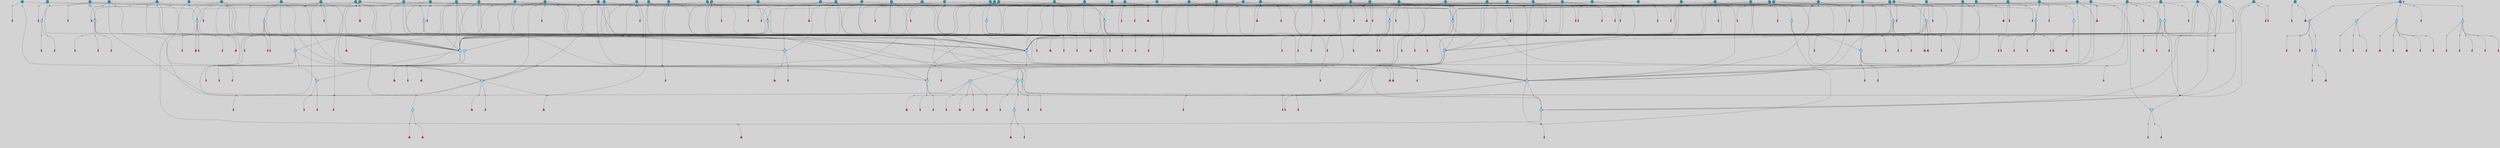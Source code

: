 // File exported with GEGELATI v1.3.1
// On the 2024-04-08 17:25:25
// With the File::TPGGraphDotExporter
digraph{
	graph[pad = "0.212, 0.055" bgcolor = lightgray]
	node[shape=circle style = filled label = ""]
		T3 [fillcolor="#66ddff"]
		T4 [fillcolor="#66ddff"]
		T7 [fillcolor="#66ddff"]
		T9 [fillcolor="#66ddff"]
		T11 [fillcolor="#66ddff"]
		T24 [fillcolor="#66ddff"]
		T82 [fillcolor="#66ddff"]
		T111 [fillcolor="#66ddff"]
		T129 [fillcolor="#66ddff"]
		T164 [fillcolor="#66ddff"]
		T207 [fillcolor="#66ddff"]
		T267 [fillcolor="#66ddff"]
		T20 [fillcolor="#66ddff"]
		T321 [fillcolor="#66ddff"]
		T322 [fillcolor="#66ddff"]
		T323 [fillcolor="#66ddff"]
		T565 [fillcolor="#66ddff"]
		T577 [fillcolor="#66ddff"]
		T614 [fillcolor="#1199bb"]
		T623 [fillcolor="#66ddff"]
		T624 [fillcolor="#66ddff"]
		T625 [fillcolor="#66ddff"]
		T673 [fillcolor="#1199bb"]
		T685 [fillcolor="#66ddff"]
		T686 [fillcolor="#66ddff"]
		T687 [fillcolor="#66ddff"]
		T760 [fillcolor="#66ddff"]
		T733 [fillcolor="#66ddff"]
		T761 [fillcolor="#66ddff"]
		T762 [fillcolor="#66ddff"]
		T812 [fillcolor="#66ddff"]
		T821 [fillcolor="#1199bb"]
		T824 [fillcolor="#1199bb"]
		T828 [fillcolor="#66ddff"]
		T842 [fillcolor="#66ddff"]
		T843 [fillcolor="#1199bb"]
		T845 [fillcolor="#66ddff"]
		T847 [fillcolor="#66ddff"]
		T848 [fillcolor="#66ddff"]
		T878 [fillcolor="#1199bb"]
		T879 [fillcolor="#1199bb"]
		T880 [fillcolor="#1199bb"]
		T881 [fillcolor="#1199bb"]
		T882 [fillcolor="#1199bb"]
		T883 [fillcolor="#1199bb"]
		T884 [fillcolor="#1199bb"]
		T885 [fillcolor="#66ddff"]
		T886 [fillcolor="#1199bb"]
		T888 [fillcolor="#1199bb"]
		T889 [fillcolor="#1199bb"]
		T890 [fillcolor="#1199bb"]
		T891 [fillcolor="#1199bb"]
		T892 [fillcolor="#1199bb"]
		T893 [fillcolor="#1199bb"]
		T894 [fillcolor="#1199bb"]
		T895 [fillcolor="#1199bb"]
		T896 [fillcolor="#1199bb"]
		T897 [fillcolor="#1199bb"]
		T898 [fillcolor="#1199bb"]
		T899 [fillcolor="#1199bb"]
		T900 [fillcolor="#1199bb"]
		T615 [fillcolor="#1199bb"]
		T908 [fillcolor="#1199bb"]
		T909 [fillcolor="#1199bb"]
		T910 [fillcolor="#1199bb"]
		T911 [fillcolor="#1199bb"]
		T912 [fillcolor="#1199bb"]
		T913 [fillcolor="#1199bb"]
		T914 [fillcolor="#1199bb"]
		T915 [fillcolor="#1199bb"]
		T916 [fillcolor="#1199bb"]
		T917 [fillcolor="#1199bb"]
		T919 [fillcolor="#1199bb"]
		T920 [fillcolor="#1199bb"]
		T921 [fillcolor="#1199bb"]
		T922 [fillcolor="#1199bb"]
		T866 [fillcolor="#1199bb"]
		T924 [fillcolor="#1199bb"]
		T925 [fillcolor="#1199bb"]
		T926 [fillcolor="#1199bb"]
		T927 [fillcolor="#1199bb"]
		T928 [fillcolor="#1199bb"]
		T929 [fillcolor="#1199bb"]
		T930 [fillcolor="#1199bb"]
		T931 [fillcolor="#1199bb"]
		T932 [fillcolor="#1199bb"]
		T933 [fillcolor="#1199bb"]
		T934 [fillcolor="#1199bb"]
		T935 [fillcolor="#1199bb"]
		T936 [fillcolor="#1199bb"]
		T830 [fillcolor="#1199bb"]
		T937 [fillcolor="#1199bb"]
		T938 [fillcolor="#1199bb"]
		T939 [fillcolor="#1199bb"]
		T940 [fillcolor="#1199bb"]
		T941 [fillcolor="#1199bb"]
		T942 [fillcolor="#1199bb"]
		T943 [fillcolor="#1199bb"]
		T944 [fillcolor="#1199bb"]
		T945 [fillcolor="#1199bb"]
		T946 [fillcolor="#1199bb"]
		T947 [fillcolor="#1199bb"]
		T948 [fillcolor="#1199bb"]
		T949 [fillcolor="#1199bb"]
		T950 [fillcolor="#1199bb"]
		T951 [fillcolor="#1199bb"]
		T952 [fillcolor="#1199bb"]
		T953 [fillcolor="#1199bb"]
		T954 [fillcolor="#1199bb"]
		T955 [fillcolor="#1199bb"]
		T956 [fillcolor="#1199bb"]
		T957 [fillcolor="#66ddff"]
		T958 [fillcolor="#1199bb"]
		T959 [fillcolor="#66ddff"]
		T960 [fillcolor="#66ddff"]
		T961 [fillcolor="#66ddff"]
		T962 [fillcolor="#66ddff"]
		P12733 [fillcolor="#cccccc" shape=point] //6|
		I12733 [shape=box style=invis label="6|1&2|6#1|7&#92;n10|7&2|0#1|5&#92;n9|4&0|1#2|2&#92;n8|6&0|0#1|0&#92;n"]
		P12733 -> I12733[style=invis]
		A8624 [fillcolor="#ff3366" shape=box margin=0.03 width=0 height=0 label="3"]
		T3 -> P12733 -> A8624
		P12734 [fillcolor="#cccccc" shape=point] //3|
		I12734 [shape=box style=invis label="7|6&2|4#0|2&#92;n10|3&2|7#1|4&#92;n11|6&0|4#0|1&#92;n7|1&0|0#2|6&#92;n7|6&0|3#2|6&#92;n4|0&2|6#0|1&#92;n4|4&2|5#0|2&#92;n4|6&0|4#2|7&#92;n10|0&2|3#1|5&#92;n2|6&0|5#0|2&#92;n1|0&2|3#0|7&#92;n1|6&2|0#0|5&#92;n6|2&0|1#0|7&#92;n9|2&0|3#2|7&#92;n5|3&0|6#0|6&#92;n1|7&2|5#2|3&#92;n8|1&2|7#0|6&#92;n1|0&2|5#2|1&#92;n7|1&2|2#2|5&#92;n7|4&2|6#0|3&#92;n"]
		P12734 -> I12734[style=invis]
		A8625 [fillcolor="#ff3366" shape=box margin=0.03 width=0 height=0 label="4"]
		T3 -> P12734 -> A8625
		P12735 [fillcolor="#cccccc" shape=point] //7|
		I12735 [shape=box style=invis label="0|2&2|4#2|6&#92;n5|3&0|6#0|1&#92;n4|7&2|6#0|5&#92;n7|6&0|7#0|5&#92;n10|7&2|2#1|1&#92;n"]
		P12735 -> I12735[style=invis]
		A8626 [fillcolor="#ff3366" shape=box margin=0.03 width=0 height=0 label="4"]
		T4 -> P12735 -> A8626
		P12736 [fillcolor="#cccccc" shape=point] //0|
		I12736 [shape=box style=invis label="2|5&0|1#0|6&#92;n6|1&2|2#2|7&#92;n8|0&0|3#1|4&#92;n4|3&2|5#2|4&#92;n8|1&2|4#0|0&#92;n6|6&0|1#2|6&#92;n11|7&2|4#2|5&#92;n6|2&2|4#0|2&#92;n8|5&2|4#2|4&#92;n2|1&2|1#2|2&#92;n2|7&2|5#2|6&#92;n9|7&0|5#0|4&#92;n1|2&0|5#2|6&#92;n4|2&2|3#2|7&#92;n3|3&2|1#0|2&#92;n"]
		P12736 -> I12736[style=invis]
		A8627 [fillcolor="#ff3366" shape=box margin=0.03 width=0 height=0 label="5"]
		T4 -> P12736 -> A8627
		P12737 [fillcolor="#cccccc" shape=point] //-3|
		I12737 [shape=box style=invis label="1|6&2|7#0|7&#92;n10|2&0|7#1|3&#92;n9|6&2|7#2|2&#92;n5|3&0|7#0|7&#92;n1|6&2|3#0|0&#92;n2|3&2|3#2|2&#92;n5|1&2|6#0|6&#92;n"]
		P12737 -> I12737[style=invis]
		A8628 [fillcolor="#ff3366" shape=box margin=0.03 width=0 height=0 label="7"]
		T7 -> P12737 -> A8628
		P12738 [fillcolor="#cccccc" shape=point] //5|
		I12738 [shape=box style=invis label="0|5&2|3#0|1&#92;n0|6&2|1#2|4&#92;n6|2&2|6#0|7&#92;n7|4&0|3#0|1&#92;n5|4&0|7#1|6&#92;n9|1&0|5#2|2&#92;n6|3&2|3#1|7&#92;n11|7&2|4#1|6&#92;n2|5&0|1#0|0&#92;n4|7&0|0#0|2&#92;n6|2&0|6#0|0&#92;n2|1&2|6#2|4&#92;n10|0&2|0#1|0&#92;n6|6&2|4#0|6&#92;n"]
		P12738 -> I12738[style=invis]
		A8629 [fillcolor="#ff3366" shape=box margin=0.03 width=0 height=0 label="8"]
		T7 -> P12738 -> A8629
		P12739 [fillcolor="#cccccc" shape=point] //-6|
		I12739 [shape=box style=invis label="11|1&0|7#2|0&#92;n10|4&0|1#1|0&#92;n4|3&2|4#2|1&#92;n0|5&2|0#0|0&#92;n6|1&0|0#0|3&#92;n8|2&2|0#0|4&#92;n11|4&2|0#1|6&#92;n7|0&2|6#2|3&#92;n5|3&2|6#2|0&#92;n2|0&2|0#0|4&#92;n"]
		P12739 -> I12739[style=invis]
		A8630 [fillcolor="#ff3366" shape=box margin=0.03 width=0 height=0 label="9"]
		T9 -> P12739 -> A8630
		P12740 [fillcolor="#cccccc" shape=point] //2|
		I12740 [shape=box style=invis label="6|3&2|7#1|4&#92;n8|6&0|0#2|5&#92;n2|1&0|2#0|3&#92;n8|7&0|6#0|4&#92;n2|1&2|0#0|1&#92;n0|0&2|2#2|3&#92;n6|6&0|7#2|1&#92;n6|1&0|7#2|6&#92;n5|4&2|7#0|4&#92;n0|3&0|4#2|0&#92;n11|0&2|0#2|5&#92;n4|5&2|5#2|4&#92;n5|7&0|6#0|4&#92;n9|7&2|5#0|3&#92;n5|4&2|1#0|3&#92;n5|3&0|1#1|7&#92;n0|4&0|3#2|5&#92;n"]
		P12740 -> I12740[style=invis]
		A8631 [fillcolor="#ff3366" shape=box margin=0.03 width=0 height=0 label="10"]
		T9 -> P12740 -> A8631
		P12741 [fillcolor="#cccccc" shape=point] //6|
		I12741 [shape=box style=invis label="3|0&2|7#2|2&#92;n3|2&0|4#2|5&#92;n5|1&0|2#1|0&#92;n8|7&0|1#2|0&#92;n8|5&0|3#0|6&#92;n0|2&0|2#2|3&#92;n1|5&2|5#0|5&#92;n5|6&0|6#0|7&#92;n6|7&0|0#2|6&#92;n1|2&2|3#0|0&#92;n7|7&2|3#0|4&#92;n0|7&2|7#0|6&#92;n1|0&2|2#2|7&#92;n4|4&0|1#0|0&#92;n"]
		P12741 -> I12741[style=invis]
		A8632 [fillcolor="#ff3366" shape=box margin=0.03 width=0 height=0 label="11"]
		T11 -> P12741 -> A8632
		P12742 [fillcolor="#cccccc" shape=point] //-4|
		I12742 [shape=box style=invis label="4|1&0|4#2|6&#92;n1|2&2|2#2|0&#92;n1|2&2|0#0|6&#92;n8|4&2|3#2|5&#92;n5|5&2|1#1|0&#92;n"]
		P12742 -> I12742[style=invis]
		A8633 [fillcolor="#ff3366" shape=box margin=0.03 width=0 height=0 label="12"]
		T11 -> P12742 -> A8633
		P12743 [fillcolor="#cccccc" shape=point] //-3|
		I12743 [shape=box style=invis label="8|1&2|3#0|5&#92;n0|6&0|5#0|5&#92;n3|7&2|1#0|6&#92;n3|5&0|1#0|0&#92;n9|5&2|0#0|4&#92;n3|5&0|2#0|3&#92;n10|6&2|4#1|0&#92;n9|4&2|7#2|6&#92;n1|7&2|5#2|2&#92;n"]
		P12743 -> I12743[style=invis]
		A8634 [fillcolor="#ff3366" shape=box margin=0.03 width=0 height=0 label="5"]
		T4 -> P12743 -> A8634
		P12744 [fillcolor="#cccccc" shape=point] //1|
		I12744 [shape=box style=invis label="5|1&0|6#2|7&#92;n2|4&0|4#2|2&#92;n0|6&0|5#0|4&#92;n10|6&2|5#1|6&#92;n9|3&0|1#1|7&#92;n10|3&2|2#1|0&#92;n5|0&0|0#2|1&#92;n11|3&2|3#1|5&#92;n10|3&0|1#1|0&#92;n2|4&0|1#0|1&#92;n0|2&0|3#2|4&#92;n9|2&2|1#2|5&#92;n11|7&2|6#2|6&#92;n"]
		P12744 -> I12744[style=invis]
		T24 -> P12744 -> T7
		P12745 [fillcolor="#cccccc" shape=point] //5|
		I12745 [shape=box style=invis label="3|0&2|0#0|1&#92;n3|0&0|7#0|1&#92;n5|3&0|2#2|6&#92;n4|4&2|4#2|6&#92;n11|2&0|7#1|6&#92;n2|7&2|2#2|5&#92;n9|3&2|6#2|7&#92;n7|7&0|0#0|4&#92;n6|1&2|4#2|3&#92;n5|4&2|0#1|6&#92;n1|3&0|7#0|4&#92;n"]
		P12745 -> I12745[style=invis]
		A8635 [fillcolor="#ff3366" shape=box margin=0.03 width=0 height=0 label="7"]
		T24 -> P12745 -> A8635
		P12746 [fillcolor="#cccccc" shape=point] //-2|
		I12746 [shape=box style=invis label="4|1&0|4#0|3&#92;n4|2&0|5#2|0&#92;n5|5&2|6#0|5&#92;n1|4&0|1#0|2&#92;n6|3&2|7#1|5&#92;n0|4&2|0#0|3&#92;n8|5&2|5#1|2&#92;n10|7&2|7#1|1&#92;n3|4&0|0#2|1&#92;n3|6&2|5#2|5&#92;n8|3&0|1#0|7&#92;n10|0&2|7#1|3&#92;n4|1&2|4#0|1&#92;n9|3&2|0#0|4&#92;n3|6&2|0#0|4&#92;n1|2&0|6#2|1&#92;n4|0&2|1#2|2&#92;n"]
		P12746 -> I12746[style=invis]
		A8636 [fillcolor="#ff3366" shape=box margin=0.03 width=0 height=0 label="14"]
		T24 -> P12746 -> A8636
		P12747 [fillcolor="#cccccc" shape=point] //6|
		I12747 [shape=box style=invis label="7|0&2|5#1|2&#92;n10|6&2|1#1|3&#92;n7|5&0|2#0|7&#92;n10|7&0|1#1|5&#92;n4|6&2|5#0|5&#92;n4|4&0|7#2|7&#92;n"]
		P12747 -> I12747[style=invis]
		A8637 [fillcolor="#ff3366" shape=box margin=0.03 width=0 height=0 label="7"]
		T82 -> P12747 -> A8637
		P12748 [fillcolor="#cccccc" shape=point] //6|
		I12748 [shape=box style=invis label="0|5&2|3#0|1&#92;n0|6&2|1#2|4&#92;n9|1&0|5#2|2&#92;n7|4&0|3#0|1&#92;n5|4&0|7#1|6&#92;n2|5&0|1#0|0&#92;n6|3&2|3#1|7&#92;n11|7&2|4#1|6&#92;n6|2&2|6#0|1&#92;n4|7&0|0#0|2&#92;n6|2&0|6#0|0&#92;n9|1&2|6#2|4&#92;n10|0&2|0#1|0&#92;n6|6&2|4#0|6&#92;n"]
		P12748 -> I12748[style=invis]
		A8638 [fillcolor="#ff3366" shape=box margin=0.03 width=0 height=0 label="8"]
		T82 -> P12748 -> A8638
		T82 -> P12739
		P12749 [fillcolor="#cccccc" shape=point] //-5|
		I12749 [shape=box style=invis label="0|0&2|3#0|2&#92;n10|5&0|6#1|3&#92;n7|3&0|6#2|3&#92;n3|4&0|6#0|6&#92;n10|5&0|2#1|1&#92;n5|0&0|1#0|3&#92;n6|6&2|5#1|5&#92;n7|4&0|2#1|7&#92;n5|7&0|1#2|5&#92;n1|5&0|0#0|3&#92;n7|5&2|1#2|6&#92;n9|0&0|2#0|0&#92;n4|0&2|4#0|0&#92;n4|6&0|0#2|3&#92;n3|1&0|6#2|5&#92;n7|7&2|1#2|3&#92;n9|4&2|2#0|6&#92;n"]
		P12749 -> I12749[style=invis]
		T111 -> P12749 -> T9
		P12750 [fillcolor="#cccccc" shape=point] //7|
		I12750 [shape=box style=invis label="7|4&2|1#2|0&#92;n4|1&2|4#2|3&#92;n5|0&2|0#2|2&#92;n6|1&2|4#2|6&#92;n"]
		P12750 -> I12750[style=invis]
		A8639 [fillcolor="#ff3366" shape=box margin=0.03 width=0 height=0 label="9"]
		T111 -> P12750 -> A8639
		P12751 [fillcolor="#cccccc" shape=point] //2|
		I12751 [shape=box style=invis label="3|0&2|0#0|1&#92;n11|2&0|7#1|6&#92;n8|7&2|4#0|5&#92;n5|3&0|2#2|6&#92;n4|4&2|4#2|6&#92;n3|0&0|7#0|1&#92;n2|7&2|2#2|5&#92;n9|3&2|6#2|7&#92;n7|7&0|0#0|4&#92;n6|1&2|4#1|3&#92;n5|4&2|0#1|6&#92;n1|3&0|7#0|4&#92;n"]
		P12751 -> I12751[style=invis]
		A8640 [fillcolor="#ff3366" shape=box margin=0.03 width=0 height=0 label="7"]
		T111 -> P12751 -> A8640
		T111 -> P12739
		P12752 [fillcolor="#cccccc" shape=point] //8|
		I12752 [shape=box style=invis label="9|0&0|1#2|0&#92;n10|1&2|5#1|4&#92;n8|2&2|6#0|4&#92;n2|4&2|5#2|3&#92;n4|2&2|2#0|2&#92;n7|5&0|2#0|0&#92;n8|2&2|1#1|3&#92;n8|7&0|7#2|1&#92;n1|1&0|0#0|7&#92;n5|6&2|5#1|0&#92;n6|6&2|5#0|0&#92;n11|4&0|3#2|6&#92;n4|2&2|4#0|7&#92;n5|6&0|1#2|0&#92;n11|3&0|2#0|7&#92;n"]
		P12752 -> I12752[style=invis]
		A8641 [fillcolor="#ff3366" shape=box margin=0.03 width=0 height=0 label="6"]
		T129 -> P12752 -> A8641
		T129 -> P12745
		P12753 [fillcolor="#cccccc" shape=point] //10|
		I12753 [shape=box style=invis label="4|5&2|7#2|1&#92;n1|7&2|3#0|6&#92;n3|5&2|2#0|3&#92;n10|3&0|7#1|4&#92;n7|1&0|4#2|6&#92;n10|2&0|3#1|7&#92;n9|5&2|0#0|4&#92;n4|0&0|3#2|7&#92;n11|4&2|6#1|2&#92;n5|4&2|7#0|2&#92;n2|6&2|4#0|0&#92;n6|5&0|7#2|1&#92;n5|3&2|3#1|6&#92;n10|7&2|0#1|2&#92;n"]
		P12753 -> I12753[style=invis]
		A8642 [fillcolor="#ff3366" shape=box margin=0.03 width=0 height=0 label="5"]
		T129 -> P12753 -> A8642
		P12754 [fillcolor="#cccccc" shape=point] //5|
		I12754 [shape=box style=invis label="9|4&2|3#1|3&#92;n0|4&2|4#0|5&#92;n6|1&2|6#2|5&#92;n4|0&0|5#2|0&#92;n"]
		P12754 -> I12754[style=invis]
		A8643 [fillcolor="#ff3366" shape=box margin=0.03 width=0 height=0 label="7"]
		T129 -> P12754 -> A8643
		P12755 [fillcolor="#cccccc" shape=point] //6|
		I12755 [shape=box style=invis label="9|4&2|7#0|6&#92;n8|4&0|1#1|0&#92;n1|3&0|0#2|1&#92;n2|4&0|6#2|2&#92;n5|1&2|5#0|7&#92;n3|0&0|3#2|6&#92;n2|2&2|6#0|2&#92;n8|4&0|4#2|2&#92;n5|1&2|4#0|3&#92;n9|4&0|6#0|6&#92;n5|0&2|2#1|5&#92;n11|7&0|0#1|1&#92;n0|4&0|3#0|3&#92;n7|7&2|4#2|5&#92;n1|5&0|1#2|1&#92;n"]
		P12755 -> I12755[style=invis]
		A8644 [fillcolor="#ff3366" shape=box margin=0.03 width=0 height=0 label="1"]
		T129 -> P12755 -> A8644
		T164 -> P12736
		P12756 [fillcolor="#cccccc" shape=point] //-1|
		I12756 [shape=box style=invis label="6|4&0|4#2|4&#92;n4|5&2|5#2|4&#92;n9|7&2|5#0|3&#92;n3|7&2|6#0|6&#92;n8|7&0|6#0|4&#92;n2|1&2|0#0|1&#92;n8|6&0|0#2|5&#92;n2|1&0|2#0|3&#92;n6|1&0|7#2|6&#92;n6|3&0|1#1|6&#92;n5|4&2|7#0|4&#92;n0|7&0|4#2|0&#92;n11|0&2|0#2|5&#92;n3|7&2|0#2|7&#92;n8|3&2|7#1|4&#92;n5|7&0|6#0|4&#92;n0|0&2|3#2|3&#92;n5|4&2|1#0|3&#92;n0|4&0|3#2|5&#92;n"]
		P12756 -> I12756[style=invis]
		A8645 [fillcolor="#ff3366" shape=box margin=0.03 width=0 height=0 label="10"]
		T164 -> P12756 -> A8645
		P12757 [fillcolor="#cccccc" shape=point] //-7|
		I12757 [shape=box style=invis label="6|1&0|2#0|3&#92;n1|2&0|1#2|0&#92;n10|3&2|2#1|1&#92;n0|1&0|2#0|7&#92;n4|6&2|7#2|4&#92;n6|0&2|7#0|6&#92;n"]
		P12757 -> I12757[style=invis]
		A8646 [fillcolor="#ff3366" shape=box margin=0.03 width=0 height=0 label="7"]
		T164 -> P12757 -> A8646
		P12758 [fillcolor="#cccccc" shape=point] //-6|
		I12758 [shape=box style=invis label="11|7&0|1#0|6&#92;n3|5&0|1#0|3&#92;n1|5&0|5#0|6&#92;n1|7&2|5#2|2&#92;n0|0&0|2#2|2&#92;n4|4&0|1#0|5&#92;n6|4&2|2#0|2&#92;n0|6&2|5#0|5&#92;n0|3&2|2#2|6&#92;n"]
		P12758 -> I12758[style=invis]
		A8647 [fillcolor="#ff3366" shape=box margin=0.03 width=0 height=0 label="5"]
		T164 -> P12758 -> A8647
		P12759 [fillcolor="#cccccc" shape=point] //4|
		I12759 [shape=box style=invis label="4|3&0|6#0|3&#92;n5|7&2|3#2|2&#92;n5|6&0|7#1|2&#92;n1|4&2|6#0|3&#92;n8|4&2|1#2|5&#92;n9|5&2|4#1|4&#92;n2|4&0|5#0|7&#92;n10|0&0|6#1|3&#92;n3|0&0|6#0|2&#92;n2|7&2|7#2|6&#92;n5|2&0|5#1|5&#92;n10|4&2|5#1|7&#92;n4|0&0|4#2|4&#92;n11|1&0|4#2|6&#92;n10|6&2|0#1|4&#92;n9|7&0|3#1|4&#92;n4|5&2|7#0|6&#92;n11|5&2|6#2|3&#92;n0|3&0|5#0|1&#92;n"]
		P12759 -> I12759[style=invis]
		A8648 [fillcolor="#ff3366" shape=box margin=0.03 width=0 height=0 label="13"]
		T164 -> P12759 -> A8648
		P12760 [fillcolor="#cccccc" shape=point] //7|
		I12760 [shape=box style=invis label="7|0&2|1#2|0&#92;n9|7&2|1#1|7&#92;n8|2&0|1#1|0&#92;n6|6&0|2#1|1&#92;n2|2&0|5#0|0&#92;n5|7&0|0#2|1&#92;n5|1&2|5#1|5&#92;n4|7&2|4#2|3&#92;n10|5&2|2#1|5&#92;n1|3&2|2#2|0&#92;n10|2&2|6#1|5&#92;n"]
		P12760 -> I12760[style=invis]
		A8649 [fillcolor="#ff3366" shape=box margin=0.03 width=0 height=0 label="1"]
		T207 -> P12760 -> A8649
		P12761 [fillcolor="#cccccc" shape=point] //-3|
		I12761 [shape=box style=invis label="3|7&0|0#0|2&#92;n11|5&0|1#1|1&#92;n4|1&0|6#2|6&#92;n4|0&0|1#0|5&#92;n"]
		P12761 -> I12761[style=invis]
		T207 -> P12761 -> T24
		P12762 [fillcolor="#cccccc" shape=point] //5|
		I12762 [shape=box style=invis label="8|1&2|6#0|6&#92;n3|0&0|7#0|1&#92;n11|3&0|2#2|6&#92;n4|4&2|4#2|6&#92;n11|2&0|7#1|6&#92;n2|7&2|2#2|5&#92;n7|7&0|0#0|4&#92;n6|1&2|4#2|3&#92;n5|4&2|0#1|6&#92;n3|0&2|0#0|1&#92;n1|3&0|7#0|4&#92;n"]
		P12762 -> I12762[style=invis]
		A8650 [fillcolor="#ff3366" shape=box margin=0.03 width=0 height=0 label="7"]
		T207 -> P12762 -> A8650
		P12763 [fillcolor="#cccccc" shape=point] //5|
		I12763 [shape=box style=invis label="10|4&2|6#1|2&#92;n8|4&0|1#1|0&#92;n0|4&2|6#0|0&#92;n8|4&2|5#2|1&#92;n7|5&2|5#1|0&#92;n3|6&0|6#2|2&#92;n1|7&0|7#0|5&#92;n2|0&0|7#2|4&#92;n9|4&2|6#2|7&#92;n2|6&2|2#0|0&#92;n11|7&2|7#0|7&#92;n5|5&0|0#0|1&#92;n10|1&0|0#1|0&#92;n7|3&0|1#2|5&#92;n9|2&2|7#1|5&#92;n9|0&2|5#1|2&#92;n1|6&2|4#2|2&#92;n3|3&2|2#0|7&#92;n1|6&2|0#0|0&#92;n6|4&2|6#1|0&#92;n"]
		P12763 -> I12763[style=invis]
		A8651 [fillcolor="#ff3366" shape=box margin=0.03 width=0 height=0 label="1"]
		T207 -> P12763 -> A8651
		P12764 [fillcolor="#cccccc" shape=point] //7|
		I12764 [shape=box style=invis label="6|1&2|6#2|7&#92;n7|0&2|4#2|3&#92;n3|3&0|7#0|6&#92;n5|4&0|2#2|4&#92;n8|5&2|6#2|7&#92;n0|0&2|3#0|3&#92;n5|4&2|4#2|6&#92;n"]
		P12764 -> I12764[style=invis]
		T207 -> P12764 -> T4
		T267 -> P12760
		P12765 [fillcolor="#cccccc" shape=point] //7|
		I12765 [shape=box style=invis label="7|4&2|7#0|4&#92;n4|6&0|1#2|5&#92;n2|1&2|3#0|0&#92;n4|3&2|0#0|1&#92;n0|0&2|7#2|7&#92;n7|7&0|5#2|3&#92;n5|0&2|1#2|2&#92;n10|0&0|4#1|2&#92;n4|4&0|7#0|0&#92;n6|7&0|2#0|1&#92;n1|4&2|5#0|4&#92;n"]
		P12765 -> I12765[style=invis]
		A8652 [fillcolor="#ff3366" shape=box margin=0.03 width=0 height=0 label="0"]
		T267 -> P12765 -> A8652
		P12766 [fillcolor="#cccccc" shape=point] //-3|
		I12766 [shape=box style=invis label="7|2&2|4#0|2&#92;n4|1&2|6#0|1&#92;n11|6&0|4#0|1&#92;n7|1&0|0#2|6&#92;n6|2&0|1#0|7&#92;n10|3&2|7#1|4&#92;n3|5&2|3#0|1&#92;n4|4&2|5#0|2&#92;n4|6&0|4#2|7&#92;n2|5&0|5#0|2&#92;n10|0&2|3#1|4&#92;n0|1&2|7#0|6&#92;n7|6&0|3#2|6&#92;n1|3&0|6#2|0&#92;n5|3&0|6#0|6&#92;n1|4&2|5#2|3&#92;n1|6&2|0#0|5&#92;n9|2&0|3#2|7&#92;n7|1&2|2#2|5&#92;n"]
		P12766 -> I12766[style=invis]
		T267 -> P12766 -> T207
		P12767 [fillcolor="#cccccc" shape=point] //5|
		I12767 [shape=box style=invis label="1|6&2|7#0|7&#92;n9|2&2|7#2|3&#92;n10|2&0|7#1|3&#92;n0|0&2|7#2|2&#92;n1|6&2|3#0|0&#92;n2|3&2|3#2|2&#92;n"]
		P12767 -> I12767[style=invis]
		A8653 [fillcolor="#ff3366" shape=box margin=0.03 width=0 height=0 label="7"]
		T267 -> P12767 -> A8653
		P12768 [fillcolor="#cccccc" shape=point] //-6|
		I12768 [shape=box style=invis label="6|0&0|5#2|5&#92;n0|3&2|1#2|1&#92;n"]
		P12768 -> I12768[style=invis]
		A8654 [fillcolor="#ff3366" shape=box margin=0.03 width=0 height=0 label="3"]
		T267 -> P12768 -> A8654
		P12769 [fillcolor="#cccccc" shape=point] //-9|
		I12769 [shape=box style=invis label="2|0&2|0#2|1&#92;n4|4&2|4#2|6&#92;n9|1&0|3#1|7&#92;n5|3&0|2#2|6&#92;n2|7&2|2#2|5&#92;n5|4&2|0#1|6&#92;n3|0&0|7#0|1&#92;n1|3&0|7#0|4&#92;n11|6&2|2#0|7&#92;n7|7&0|0#0|4&#92;n11|0&0|7#1|6&#92;n9|3&2|6#2|7&#92;n"]
		P12769 -> I12769[style=invis]
		A8655 [fillcolor="#ff3366" shape=box margin=0.03 width=0 height=0 label="7"]
		T322 -> P12769 -> A8655
		P12770 [fillcolor="#cccccc" shape=point] //-4|
		I12770 [shape=box style=invis label="4|1&0|4#2|6&#92;n1|2&2|2#2|0&#92;n1|2&2|0#0|6&#92;n8|4&2|3#2|5&#92;n5|5&2|1#1|0&#92;n"]
		P12770 -> I12770[style=invis]
		A8656 [fillcolor="#ff3366" shape=box margin=0.03 width=0 height=0 label="12"]
		T321 -> P12770 -> A8656
		P12771 [fillcolor="#cccccc" shape=point] //6|
		I12771 [shape=box style=invis label="3|0&2|7#2|2&#92;n3|2&0|4#2|5&#92;n5|1&0|2#1|0&#92;n8|7&0|1#2|0&#92;n8|5&0|3#0|6&#92;n0|2&0|2#2|3&#92;n1|5&2|5#0|5&#92;n5|6&0|6#0|7&#92;n6|7&0|0#2|6&#92;n1|2&2|3#0|0&#92;n7|7&2|3#0|4&#92;n0|7&2|7#0|6&#92;n1|0&2|2#2|7&#92;n4|4&0|1#0|0&#92;n"]
		P12771 -> I12771[style=invis]
		A8657 [fillcolor="#ff3366" shape=box margin=0.03 width=0 height=0 label="11"]
		T321 -> P12771 -> A8657
		P12772 [fillcolor="#cccccc" shape=point] //2|
		I12772 [shape=box style=invis label="4|1&0|4#2|6&#92;n5|5&2|1#1|0&#92;n1|0&2|0#0|6&#92;n8|4&2|3#2|5&#92;n"]
		P12772 -> I12772[style=invis]
		T322 -> P12772 -> T321
		P12773 [fillcolor="#cccccc" shape=point] //8|
		I12773 [shape=box style=invis label="9|7&0|5#2|5&#92;n3|3&2|3#0|2&#92;n9|5&2|2#1|0&#92;n2|3&0|6#0|3&#92;n4|4&2|5#2|7&#92;n11|3&2|0#1|5&#92;n6|6&2|1#2|2&#92;n4|6&0|1#2|2&#92;n2|5&2|7#2|2&#92;n7|7&2|2#2|3&#92;n6|5&0|3#2|6&#92;n6|7&0|6#0|2&#92;n"]
		P12773 -> I12773[style=invis]
		A8658 [fillcolor="#ff3366" shape=box margin=0.03 width=0 height=0 label="14"]
		T322 -> P12773 -> A8658
		P12774 [fillcolor="#cccccc" shape=point] //4|
		I12774 [shape=box style=invis label="4|3&0|6#0|3&#92;n5|7&2|3#2|2&#92;n5|6&0|7#1|2&#92;n1|4&2|6#0|3&#92;n8|4&2|1#2|5&#92;n9|5&2|4#1|4&#92;n2|4&0|5#0|7&#92;n10|0&0|6#1|3&#92;n3|0&0|6#0|2&#92;n2|7&2|7#2|6&#92;n5|2&0|5#1|5&#92;n10|4&2|5#1|7&#92;n4|0&0|4#2|4&#92;n11|1&0|4#2|6&#92;n10|6&2|0#1|4&#92;n9|7&0|3#1|4&#92;n4|5&2|7#0|6&#92;n11|5&2|6#2|3&#92;n0|3&0|5#0|1&#92;n"]
		P12774 -> I12774[style=invis]
		A8659 [fillcolor="#ff3366" shape=box margin=0.03 width=0 height=0 label="13"]
		T322 -> P12774 -> A8659
		P12775 [fillcolor="#cccccc" shape=point] //-3|
		I12775 [shape=box style=invis label="4|5&0|0#0|0&#92;n4|7&0|0#0|2&#92;n0|6&2|1#2|4&#92;n9|1&0|5#2|2&#92;n10|0&2|0#1|0&#92;n6|6&2|4#0|6&#92;n2|5&0|1#0|0&#92;n6|3&2|3#1|7&#92;n11|7&2|4#1|6&#92;n6|2&2|6#0|1&#92;n6|2&0|0#0|0&#92;n9|1&2|6#2|4&#92;n10|4&0|3#1|1&#92;n5|4&2|7#1|6&#92;n"]
		P12775 -> I12775[style=invis]
		T323 -> P12775 -> T322
		P12776 [fillcolor="#cccccc" shape=point] //5|
		I12776 [shape=box style=invis label="0|5&2|3#0|1&#92;n0|6&2|1#2|4&#92;n6|2&2|6#0|7&#92;n7|4&0|3#0|1&#92;n5|4&0|7#1|6&#92;n9|1&0|5#2|2&#92;n6|3&2|3#1|7&#92;n11|7&2|4#1|6&#92;n2|5&0|1#0|0&#92;n4|7&0|0#0|2&#92;n6|2&0|6#0|0&#92;n2|1&2|6#2|4&#92;n10|0&2|0#1|0&#92;n6|6&2|4#0|6&#92;n"]
		P12776 -> I12776[style=invis]
		A8660 [fillcolor="#ff3366" shape=box margin=0.03 width=0 height=0 label="8"]
		T20 -> P12776 -> A8660
		P12777 [fillcolor="#cccccc" shape=point] //-3|
		I12777 [shape=box style=invis label="1|6&2|7#0|7&#92;n10|2&0|7#1|3&#92;n9|6&2|7#2|2&#92;n5|3&0|7#0|7&#92;n1|6&2|3#0|0&#92;n2|3&2|3#2|2&#92;n5|1&2|6#0|6&#92;n"]
		P12777 -> I12777[style=invis]
		A8661 [fillcolor="#ff3366" shape=box margin=0.03 width=0 height=0 label="7"]
		T20 -> P12777 -> A8661
		P12778 [fillcolor="#cccccc" shape=point] //1|
		I12778 [shape=box style=invis label="0|4&0|1#0|1&#92;n10|5&2|5#1|6&#92;n7|7&2|5#2|2&#92;n9|5&0|7#2|7&#92;n8|4&0|3#2|7&#92;n11|0&2|3#0|5&#92;n7|0&0|0#0|1&#92;n4|2&0|4#0|5&#92;n5|1&0|6#2|7&#92;n11|3&0|7#1|3&#92;n"]
		P12778 -> I12778[style=invis]
		T323 -> P12778 -> T20
		P12779 [fillcolor="#cccccc" shape=point] //-8|
		I12779 [shape=box style=invis label="7|5&0|4#2|4&#92;n"]
		P12779 -> I12779[style=invis]
		A8662 [fillcolor="#ff3366" shape=box margin=0.03 width=0 height=0 label="3"]
		T322 -> P12779 -> A8662
		P12780 [fillcolor="#cccccc" shape=point] //4|
		I12780 [shape=box style=invis label="4|3&0|6#0|3&#92;n5|7&2|3#2|2&#92;n5|6&0|7#1|2&#92;n1|4&2|6#0|3&#92;n8|4&2|1#2|5&#92;n9|5&2|4#1|4&#92;n2|4&0|5#0|7&#92;n10|0&0|6#1|3&#92;n3|0&0|6#0|2&#92;n2|7&2|7#2|6&#92;n5|2&0|5#1|5&#92;n10|4&2|5#1|7&#92;n4|0&0|4#2|4&#92;n11|1&0|4#2|6&#92;n10|6&2|0#1|4&#92;n9|7&0|3#1|4&#92;n4|5&2|7#0|6&#92;n11|5&2|6#2|3&#92;n0|3&0|5#0|1&#92;n"]
		P12780 -> I12780[style=invis]
		A8663 [fillcolor="#ff3366" shape=box margin=0.03 width=0 height=0 label="13"]
		T323 -> P12780 -> A8663
		P12781 [fillcolor="#cccccc" shape=point] //8|
		I12781 [shape=box style=invis label="9|0&0|1#2|0&#92;n10|1&2|5#1|4&#92;n8|2&2|6#0|4&#92;n2|4&2|5#2|3&#92;n4|2&2|2#0|2&#92;n7|5&0|2#0|0&#92;n8|2&2|1#1|3&#92;n8|7&0|7#2|1&#92;n1|1&0|0#0|7&#92;n5|6&2|5#1|0&#92;n6|6&2|5#0|0&#92;n11|4&0|3#2|6&#92;n4|2&2|4#0|7&#92;n5|6&0|1#2|0&#92;n11|3&0|2#0|7&#92;n"]
		P12781 -> I12781[style=invis]
		A8664 [fillcolor="#ff3366" shape=box margin=0.03 width=0 height=0 label="6"]
		T565 -> P12781 -> A8664
		P12782 [fillcolor="#cccccc" shape=point] //5|
		I12782 [shape=box style=invis label="3|0&2|0#0|1&#92;n3|0&0|7#0|1&#92;n5|3&0|2#2|6&#92;n4|4&2|4#2|6&#92;n11|2&0|7#1|6&#92;n2|7&2|2#2|5&#92;n9|3&2|6#2|7&#92;n7|7&0|0#0|4&#92;n6|1&2|4#2|3&#92;n5|4&2|0#1|6&#92;n1|3&0|7#0|4&#92;n"]
		P12782 -> I12782[style=invis]
		A8665 [fillcolor="#ff3366" shape=box margin=0.03 width=0 height=0 label="7"]
		T565 -> P12782 -> A8665
		P12783 [fillcolor="#cccccc" shape=point] //10|
		I12783 [shape=box style=invis label="4|5&2|7#2|1&#92;n1|7&2|3#0|6&#92;n3|5&2|2#0|3&#92;n10|3&0|7#1|4&#92;n7|1&0|4#2|6&#92;n10|2&0|3#1|7&#92;n9|5&2|0#0|4&#92;n4|0&0|3#2|7&#92;n11|4&2|6#1|2&#92;n5|4&2|7#0|2&#92;n2|6&2|4#0|0&#92;n6|5&0|7#2|1&#92;n5|3&2|3#1|6&#92;n10|7&2|0#1|2&#92;n"]
		P12783 -> I12783[style=invis]
		A8666 [fillcolor="#ff3366" shape=box margin=0.03 width=0 height=0 label="5"]
		T565 -> P12783 -> A8666
		P12784 [fillcolor="#cccccc" shape=point] //6|
		I12784 [shape=box style=invis label="9|4&2|7#0|6&#92;n8|4&0|1#1|0&#92;n1|3&0|0#2|1&#92;n2|4&0|6#2|2&#92;n5|1&2|5#0|7&#92;n3|0&0|3#2|6&#92;n2|2&2|6#0|2&#92;n8|4&0|4#2|2&#92;n5|1&2|4#0|3&#92;n9|4&0|6#0|6&#92;n5|0&2|2#1|5&#92;n11|7&0|0#1|1&#92;n0|4&0|3#0|3&#92;n7|7&2|4#2|5&#92;n1|5&0|1#2|1&#92;n"]
		P12784 -> I12784[style=invis]
		A8667 [fillcolor="#ff3366" shape=box margin=0.03 width=0 height=0 label="1"]
		T565 -> P12784 -> A8667
		P12785 [fillcolor="#cccccc" shape=point] //5|
		I12785 [shape=box style=invis label="9|4&2|3#1|3&#92;n0|4&2|4#0|5&#92;n6|1&2|6#2|5&#92;n4|0&0|5#2|0&#92;n"]
		P12785 -> I12785[style=invis]
		A8668 [fillcolor="#ff3366" shape=box margin=0.03 width=0 height=0 label="7"]
		T565 -> P12785 -> A8668
		P12786 [fillcolor="#cccccc" shape=point] //-9|
		I12786 [shape=box style=invis label="5|5&0|5#0|6&#92;n0|5&2|3#0|1&#92;n8|5&0|3#1|6&#92;n6|2&0|6#0|0&#92;n4|7&0|0#0|5&#92;n10|0&2|0#1|0&#92;n11|2&0|4#1|6&#92;n9|1&0|5#2|2&#92;n6|3&2|3#1|7&#92;n5|7&0|7#1|6&#92;n0|6&2|1#2|4&#92;n2|1&2|6#2|4&#92;n7|4&0|3#0|1&#92;n6|6&2|4#0|6&#92;n"]
		P12786 -> I12786[style=invis]
		A8669 [fillcolor="#ff3366" shape=box margin=0.03 width=0 height=0 label="8"]
		T577 -> P12786 -> A8669
		T577 -> P12747
		P12787 [fillcolor="#cccccc" shape=point] //3|
		I12787 [shape=box style=invis label="9|0&0|1#2|2&#92;n8|6&0|0#1|0&#92;n8|2&0|2#2|4&#92;n3|5&0|1#0|5&#92;n0|0&0|6#2|7&#92;n"]
		P12787 -> I12787[style=invis]
		A8670 [fillcolor="#ff3366" shape=box margin=0.03 width=0 height=0 label="3"]
		T577 -> P12787 -> A8670
		P12788 [fillcolor="#cccccc" shape=point] //-6|
		I12788 [shape=box style=invis label="6|1&2|7#0|1&#92;n10|4&0|0#1|1&#92;n11|0&2|4#0|6&#92;n7|7&2|2#2|2&#92;n2|0&2|5#0|0&#92;n9|2&2|1#2|7&#92;n7|2&2|0#1|5&#92;n0|2&2|7#2|5&#92;n7|2&2|4#2|5&#92;n1|1&2|7#0|6&#92;n3|4&2|2#0|3&#92;n7|4&2|0#2|1&#92;n"]
		P12788 -> I12788[style=invis]
		T577 -> P12788 -> T111
		P12789 [fillcolor="#cccccc" shape=point] //-2|
		I12789 [shape=box style=invis label="0|3&2|7#2|5&#92;n10|0&2|3#1|4&#92;n2|0&2|5#0|6&#92;n7|7&2|2#2|1&#92;n0|2&2|3#0|4&#92;n10|2&2|4#1|5&#92;n9|2&2|1#2|6&#92;n3|4&2|6#2|1&#92;n5|1&2|3#2|4&#92;n4|2&2|5#2|7&#92;n7|4&0|4#1|1&#92;n5|6&2|7#1|0&#92;n1|0&0|6#0|0&#92;n"]
		P12789 -> I12789[style=invis]
		T577 -> P12789 -> T111
		P12790 [fillcolor="#cccccc" shape=point] //10|
		I12790 [shape=box style=invis label="9|3&0|1#1|7&#92;n9|0&2|7#2|2&#92;n0|5&0|2#0|3&#92;n10|1&2|2#1|6&#92;n2|5&0|0#0|4&#92;n5|3&0|7#2|0&#92;n5|2&0|0#1|2&#92;n1|0&0|2#2|5&#92;n"]
		P12790 -> I12790[style=invis]
		T614 -> P12790 -> T164
		T614 -> P12788
		P12791 [fillcolor="#cccccc" shape=point] //7|
		I12791 [shape=box style=invis label="0|5&2|3#0|0&#92;n0|6&2|1#2|4&#92;n5|4&0|7#1|6&#92;n9|0&2|7#1|1&#92;n7|4&0|3#0|1&#92;n11|7&2|4#1|6&#92;n8|7&0|4#2|1&#92;n9|1&0|5#2|2&#92;n6|2&2|6#0|7&#92;n8|6&0|2#0|0&#92;n4|7&0|0#0|2&#92;n6|2&0|6#0|0&#92;n10|0&0|0#1|0&#92;n6|6&2|4#0|6&#92;n"]
		P12791 -> I12791[style=invis]
		T614 -> P12791 -> T129
		P12792 [fillcolor="#cccccc" shape=point] //-1|
		I12792 [shape=box style=invis label="9|0&2|2#2|2&#92;n10|1&2|7#1|6&#92;n3|3&0|0#0|1&#92;n10|5&0|0#1|1&#92;n1|3&0|5#2|5&#92;n2|1&2|5#0|0&#92;n11|3&0|7#0|1&#92;n4|0&2|3#2|7&#92;n"]
		P12792 -> I12792[style=invis]
		T614 -> P12792 -> T111
		P12793 [fillcolor="#cccccc" shape=point] //9|
		I12793 [shape=box style=invis label="0|4&0|3#2|5&#92;n9|4&2|5#0|3&#92;n8|7&0|6#0|4&#92;n6|1&0|7#2|5&#92;n0|4&2|2#0|1&#92;n2|1&0|2#2|3&#92;n3|7&2|7#0|2&#92;n0|0&2|7#2|3&#92;n5|4&2|5#0|4&#92;n9|3&0|4#2|0&#92;n4|5&2|5#2|4&#92;n8|3&0|1#1|7&#92;n6|3&2|2#1|0&#92;n11|7&2|0#2|5&#92;n4|6&0|0#2|7&#92;n0|1&0|3#0|4&#92;n5|7&0|6#0|4&#92;n7|3&2|7#0|7&#92;n2|0&2|0#0|1&#92;n6|6&0|7#2|1&#92;n"]
		P12793 -> I12793[style=invis]
		A8671 [fillcolor="#ff3366" shape=box margin=0.03 width=0 height=0 label="10"]
		T614 -> P12793 -> A8671
		P12794 [fillcolor="#cccccc" shape=point] //4|
		I12794 [shape=box style=invis label="4|3&0|6#0|3&#92;n5|7&2|3#2|2&#92;n5|6&0|7#1|2&#92;n1|4&2|6#0|3&#92;n8|4&2|1#2|5&#92;n9|5&2|4#1|4&#92;n2|4&0|5#0|7&#92;n10|0&0|6#1|3&#92;n3|0&0|6#0|2&#92;n2|7&2|7#2|6&#92;n5|2&0|5#1|5&#92;n10|4&2|5#1|7&#92;n4|0&0|4#2|4&#92;n11|1&0|4#2|6&#92;n10|6&2|0#1|4&#92;n9|7&0|3#1|4&#92;n4|5&2|7#0|6&#92;n11|5&2|6#2|3&#92;n0|3&0|5#0|1&#92;n"]
		P12794 -> I12794[style=invis]
		A8672 [fillcolor="#ff3366" shape=box margin=0.03 width=0 height=0 label="13"]
		T623 -> P12794 -> A8672
		P12795 [fillcolor="#cccccc" shape=point] //-6|
		I12795 [shape=box style=invis label="11|1&0|7#2|0&#92;n10|4&0|1#1|0&#92;n4|3&2|4#2|1&#92;n0|5&2|0#0|0&#92;n6|1&0|0#0|3&#92;n8|2&2|0#0|4&#92;n11|4&2|0#1|6&#92;n7|0&2|6#2|3&#92;n5|3&2|6#2|0&#92;n2|0&2|0#0|4&#92;n"]
		P12795 -> I12795[style=invis]
		A8673 [fillcolor="#ff3366" shape=box margin=0.03 width=0 height=0 label="9"]
		T624 -> P12795 -> A8673
		P12796 [fillcolor="#cccccc" shape=point] //2|
		I12796 [shape=box style=invis label="3|0&2|0#0|1&#92;n11|2&0|7#1|6&#92;n8|7&2|4#0|5&#92;n5|3&0|2#2|6&#92;n4|4&2|4#2|6&#92;n3|0&0|7#0|1&#92;n2|7&2|2#2|5&#92;n9|3&2|6#2|7&#92;n7|7&0|0#0|4&#92;n6|1&2|4#1|3&#92;n5|4&2|0#1|6&#92;n1|3&0|7#0|4&#92;n"]
		P12796 -> I12796[style=invis]
		A8674 [fillcolor="#ff3366" shape=box margin=0.03 width=0 height=0 label="7"]
		T624 -> P12796 -> A8674
		P12797 [fillcolor="#cccccc" shape=point] //-5|
		I12797 [shape=box style=invis label="0|0&2|3#0|2&#92;n10|5&0|6#1|3&#92;n7|3&0|6#2|3&#92;n3|4&0|6#0|6&#92;n10|5&0|2#1|1&#92;n5|0&0|1#0|3&#92;n6|6&2|5#1|5&#92;n7|4&0|2#1|7&#92;n5|7&0|1#2|5&#92;n1|5&0|0#0|3&#92;n7|5&2|1#2|6&#92;n9|0&0|2#0|0&#92;n4|0&2|4#0|0&#92;n4|6&0|0#2|3&#92;n3|1&0|6#2|5&#92;n7|7&2|1#2|3&#92;n9|4&2|2#0|6&#92;n"]
		P12797 -> I12797[style=invis]
		T624 -> P12797 -> T625
		P12798 [fillcolor="#cccccc" shape=point] //-6|
		I12798 [shape=box style=invis label="11|7&0|1#0|6&#92;n3|5&0|1#0|3&#92;n1|5&0|5#0|6&#92;n1|7&2|5#2|2&#92;n0|0&0|2#2|2&#92;n4|4&0|1#0|5&#92;n6|4&2|2#0|2&#92;n0|6&2|5#0|5&#92;n0|3&2|2#2|6&#92;n"]
		P12798 -> I12798[style=invis]
		A8675 [fillcolor="#ff3366" shape=box margin=0.03 width=0 height=0 label="5"]
		T623 -> P12798 -> A8675
		P12799 [fillcolor="#cccccc" shape=point] //-6|
		I12799 [shape=box style=invis label="11|1&0|7#2|0&#92;n10|4&0|1#1|0&#92;n4|3&2|4#2|1&#92;n0|5&2|0#0|0&#92;n6|1&0|0#0|3&#92;n8|2&2|0#0|4&#92;n11|4&2|0#1|6&#92;n7|0&2|6#2|3&#92;n5|3&2|6#2|0&#92;n2|0&2|0#0|4&#92;n"]
		P12799 -> I12799[style=invis]
		A8676 [fillcolor="#ff3366" shape=box margin=0.03 width=0 height=0 label="9"]
		T625 -> P12799 -> A8676
		P12800 [fillcolor="#cccccc" shape=point] //7|
		I12800 [shape=box style=invis label="7|4&2|1#2|0&#92;n4|1&2|4#2|3&#92;n5|0&2|0#2|2&#92;n6|1&2|4#2|6&#92;n"]
		P12800 -> I12800[style=invis]
		A8677 [fillcolor="#ff3366" shape=box margin=0.03 width=0 height=0 label="9"]
		T624 -> P12800 -> A8677
		P12801 [fillcolor="#cccccc" shape=point] //0|
		I12801 [shape=box style=invis label="2|5&0|1#0|6&#92;n6|1&2|2#2|7&#92;n8|0&0|3#1|4&#92;n4|3&2|5#2|4&#92;n8|1&2|4#0|0&#92;n6|6&0|1#2|6&#92;n11|7&2|4#2|5&#92;n6|2&2|4#0|2&#92;n8|5&2|4#2|4&#92;n2|1&2|1#2|2&#92;n2|7&2|5#2|6&#92;n9|7&0|5#0|4&#92;n1|2&0|5#2|6&#92;n4|2&2|3#2|7&#92;n3|3&2|1#0|2&#92;n"]
		P12801 -> I12801[style=invis]
		A8678 [fillcolor="#ff3366" shape=box margin=0.03 width=0 height=0 label="5"]
		T623 -> P12801 -> A8678
		P12802 [fillcolor="#cccccc" shape=point] //2|
		I12802 [shape=box style=invis label="6|3&2|7#1|4&#92;n8|6&0|0#2|5&#92;n2|1&0|2#0|3&#92;n8|7&0|6#0|4&#92;n2|1&2|0#0|1&#92;n0|0&2|2#2|3&#92;n6|6&0|7#2|1&#92;n6|1&0|7#2|6&#92;n5|4&2|7#0|4&#92;n0|3&0|4#2|0&#92;n11|0&2|0#2|5&#92;n4|5&2|5#2|4&#92;n5|7&0|6#0|4&#92;n9|7&2|5#0|3&#92;n5|4&2|1#0|3&#92;n5|3&0|1#1|7&#92;n0|4&0|3#2|5&#92;n"]
		P12802 -> I12802[style=invis]
		A8679 [fillcolor="#ff3366" shape=box margin=0.03 width=0 height=0 label="10"]
		T625 -> P12802 -> A8679
		P12803 [fillcolor="#cccccc" shape=point] //-1|
		I12803 [shape=box style=invis label="6|4&0|4#2|4&#92;n4|5&2|5#2|4&#92;n9|7&2|5#0|3&#92;n3|7&2|6#0|6&#92;n8|7&0|6#0|4&#92;n2|1&2|0#0|1&#92;n8|6&0|0#2|5&#92;n2|1&0|2#0|3&#92;n6|1&0|7#2|6&#92;n6|3&0|1#1|6&#92;n5|4&2|7#0|4&#92;n0|7&0|4#2|0&#92;n11|0&2|0#2|5&#92;n3|7&2|0#2|7&#92;n8|3&2|7#1|4&#92;n5|7&0|6#0|4&#92;n0|0&2|3#2|3&#92;n5|4&2|1#0|3&#92;n0|4&0|3#2|5&#92;n"]
		P12803 -> I12803[style=invis]
		A8680 [fillcolor="#ff3366" shape=box margin=0.03 width=0 height=0 label="10"]
		T623 -> P12803 -> A8680
		P12804 [fillcolor="#cccccc" shape=point] //-7|
		I12804 [shape=box style=invis label="6|1&0|2#0|3&#92;n1|2&0|1#2|0&#92;n10|3&2|2#1|1&#92;n0|1&0|2#0|7&#92;n4|6&2|7#2|4&#92;n6|0&2|7#0|6&#92;n"]
		P12804 -> I12804[style=invis]
		A8681 [fillcolor="#ff3366" shape=box margin=0.03 width=0 height=0 label="7"]
		T623 -> P12804 -> A8681
		T673 -> P12790
		P12805 [fillcolor="#cccccc" shape=point] //-1|
		I12805 [shape=box style=invis label="9|7&2|6#2|0&#92;n8|3&2|1#0|2&#92;n11|5&0|0#0|6&#92;n9|7&2|7#1|7&#92;n2|0&2|5#2|0&#92;n9|4&2|0#2|1&#92;n3|7&0|4#2|3&#92;n0|2&2|7#2|5&#92;n10|4&0|6#1|1&#92;n1|5&2|7#0|6&#92;n5|2&0|0#1|6&#92;n3|4&2|2#0|3&#92;n"]
		P12805 -> I12805[style=invis]
		T673 -> P12805 -> T111
		T673 -> P12791
		P12806 [fillcolor="#cccccc" shape=point] //-4|
		I12806 [shape=box style=invis label="0|7&2|5#0|4&#92;n8|5&0|5#2|7&#92;n5|6&0|7#0|4&#92;n7|0&0|5#2|1&#92;n10|6&2|1#1|2&#92;n0|0&2|1#0|6&#92;n8|4&0|5#0|6&#92;n4|2&0|5#2|4&#92;n"]
		P12806 -> I12806[style=invis]
		A8682 [fillcolor="#ff3366" shape=box margin=0.03 width=0 height=0 label="5"]
		T673 -> P12806 -> A8682
		P12807 [fillcolor="#cccccc" shape=point] //7|
		I12807 [shape=box style=invis label="9|2&2|5#2|5&#92;n8|0&0|2#1|6&#92;n11|6&2|2#1|0&#92;n3|3&0|7#0|1&#92;n6|0&2|4#2|3&#92;n3|0&0|0#2|2&#92;n1|4&0|5#0|6&#92;n5|5&0|2#2|6&#92;n2|1&0|0#2|6&#92;n4|4&2|4#2|6&#92;n"]
		P12807 -> I12807[style=invis]
		T673 -> P12807 -> T82
		P12808 [fillcolor="#cccccc" shape=point] //4|
		I12808 [shape=box style=invis label="4|3&0|6#0|3&#92;n5|7&2|3#2|2&#92;n5|6&0|7#1|2&#92;n1|4&2|6#0|3&#92;n8|4&2|1#2|5&#92;n9|5&2|4#1|4&#92;n2|4&0|5#0|7&#92;n10|0&0|6#1|3&#92;n3|0&0|6#0|2&#92;n2|7&2|7#2|6&#92;n5|2&0|5#1|5&#92;n10|4&2|5#1|7&#92;n4|0&0|4#2|4&#92;n11|1&0|4#2|6&#92;n10|6&2|0#1|4&#92;n9|7&0|3#1|4&#92;n4|5&2|7#0|6&#92;n11|5&2|6#2|3&#92;n0|3&0|5#0|1&#92;n"]
		P12808 -> I12808[style=invis]
		A8683 [fillcolor="#ff3366" shape=box margin=0.03 width=0 height=0 label="13"]
		T685 -> P12808 -> A8683
		P12809 [fillcolor="#cccccc" shape=point] //-6|
		I12809 [shape=box style=invis label="11|1&0|7#2|0&#92;n10|4&0|1#1|0&#92;n4|3&2|4#2|1&#92;n0|5&2|0#0|0&#92;n6|1&0|0#0|3&#92;n8|2&2|0#0|4&#92;n11|4&2|0#1|6&#92;n7|0&2|6#2|3&#92;n5|3&2|6#2|0&#92;n2|0&2|0#0|4&#92;n"]
		P12809 -> I12809[style=invis]
		A8684 [fillcolor="#ff3366" shape=box margin=0.03 width=0 height=0 label="9"]
		T686 -> P12809 -> A8684
		P12810 [fillcolor="#cccccc" shape=point] //2|
		I12810 [shape=box style=invis label="3|0&2|0#0|1&#92;n11|2&0|7#1|6&#92;n8|7&2|4#0|5&#92;n5|3&0|2#2|6&#92;n4|4&2|4#2|6&#92;n3|0&0|7#0|1&#92;n2|7&2|2#2|5&#92;n9|3&2|6#2|7&#92;n7|7&0|0#0|4&#92;n6|1&2|4#1|3&#92;n5|4&2|0#1|6&#92;n1|3&0|7#0|4&#92;n"]
		P12810 -> I12810[style=invis]
		A8685 [fillcolor="#ff3366" shape=box margin=0.03 width=0 height=0 label="7"]
		T686 -> P12810 -> A8685
		P12811 [fillcolor="#cccccc" shape=point] //-5|
		I12811 [shape=box style=invis label="0|0&2|3#0|2&#92;n10|5&0|6#1|3&#92;n7|3&0|6#2|3&#92;n3|4&0|6#0|6&#92;n10|5&0|2#1|1&#92;n5|0&0|1#0|3&#92;n6|6&2|5#1|5&#92;n7|4&0|2#1|7&#92;n5|7&0|1#2|5&#92;n1|5&0|0#0|3&#92;n7|5&2|1#2|6&#92;n9|0&0|2#0|0&#92;n4|0&2|4#0|0&#92;n4|6&0|0#2|3&#92;n3|1&0|6#2|5&#92;n7|7&2|1#2|3&#92;n9|4&2|2#0|6&#92;n"]
		P12811 -> I12811[style=invis]
		T686 -> P12811 -> T687
		P12812 [fillcolor="#cccccc" shape=point] //-6|
		I12812 [shape=box style=invis label="11|7&0|1#0|6&#92;n3|5&0|1#0|3&#92;n1|5&0|5#0|6&#92;n1|7&2|5#2|2&#92;n0|0&0|2#2|2&#92;n4|4&0|1#0|5&#92;n6|4&2|2#0|2&#92;n0|6&2|5#0|5&#92;n0|3&2|2#2|6&#92;n"]
		P12812 -> I12812[style=invis]
		A8686 [fillcolor="#ff3366" shape=box margin=0.03 width=0 height=0 label="5"]
		T685 -> P12812 -> A8686
		P12813 [fillcolor="#cccccc" shape=point] //-6|
		I12813 [shape=box style=invis label="11|1&0|7#2|0&#92;n10|4&0|1#1|0&#92;n4|3&2|4#2|1&#92;n0|5&2|0#0|0&#92;n6|1&0|0#0|3&#92;n8|2&2|0#0|4&#92;n11|4&2|0#1|6&#92;n7|0&2|6#2|3&#92;n5|3&2|6#2|0&#92;n2|0&2|0#0|4&#92;n"]
		P12813 -> I12813[style=invis]
		A8687 [fillcolor="#ff3366" shape=box margin=0.03 width=0 height=0 label="9"]
		T687 -> P12813 -> A8687
		P12814 [fillcolor="#cccccc" shape=point] //7|
		I12814 [shape=box style=invis label="7|4&2|1#2|0&#92;n4|1&2|4#2|3&#92;n5|0&2|0#2|2&#92;n6|1&2|4#2|6&#92;n"]
		P12814 -> I12814[style=invis]
		A8688 [fillcolor="#ff3366" shape=box margin=0.03 width=0 height=0 label="9"]
		T686 -> P12814 -> A8688
		P12815 [fillcolor="#cccccc" shape=point] //0|
		I12815 [shape=box style=invis label="2|5&0|1#0|6&#92;n6|1&2|2#2|7&#92;n8|0&0|3#1|4&#92;n4|3&2|5#2|4&#92;n8|1&2|4#0|0&#92;n6|6&0|1#2|6&#92;n11|7&2|4#2|5&#92;n6|2&2|4#0|2&#92;n8|5&2|4#2|4&#92;n2|1&2|1#2|2&#92;n2|7&2|5#2|6&#92;n9|7&0|5#0|4&#92;n1|2&0|5#2|6&#92;n4|2&2|3#2|7&#92;n3|3&2|1#0|2&#92;n"]
		P12815 -> I12815[style=invis]
		A8689 [fillcolor="#ff3366" shape=box margin=0.03 width=0 height=0 label="5"]
		T685 -> P12815 -> A8689
		P12816 [fillcolor="#cccccc" shape=point] //2|
		I12816 [shape=box style=invis label="6|3&2|7#1|4&#92;n8|6&0|0#2|5&#92;n2|1&0|2#0|3&#92;n8|7&0|6#0|4&#92;n2|1&2|0#0|1&#92;n0|0&2|2#2|3&#92;n6|6&0|7#2|1&#92;n6|1&0|7#2|6&#92;n5|4&2|7#0|4&#92;n0|3&0|4#2|0&#92;n11|0&2|0#2|5&#92;n4|5&2|5#2|4&#92;n5|7&0|6#0|4&#92;n9|7&2|5#0|3&#92;n5|4&2|1#0|3&#92;n5|3&0|1#1|7&#92;n0|4&0|3#2|5&#92;n"]
		P12816 -> I12816[style=invis]
		A8690 [fillcolor="#ff3366" shape=box margin=0.03 width=0 height=0 label="10"]
		T687 -> P12816 -> A8690
		P12817 [fillcolor="#cccccc" shape=point] //-1|
		I12817 [shape=box style=invis label="6|4&0|4#2|4&#92;n4|5&2|5#2|4&#92;n9|7&2|5#0|3&#92;n3|7&2|6#0|6&#92;n8|7&0|6#0|4&#92;n2|1&2|0#0|1&#92;n8|6&0|0#2|5&#92;n2|1&0|2#0|3&#92;n6|1&0|7#2|6&#92;n6|3&0|1#1|6&#92;n5|4&2|7#0|4&#92;n0|7&0|4#2|0&#92;n11|0&2|0#2|5&#92;n3|7&2|0#2|7&#92;n8|3&2|7#1|4&#92;n5|7&0|6#0|4&#92;n0|0&2|3#2|3&#92;n5|4&2|1#0|3&#92;n0|4&0|3#2|5&#92;n"]
		P12817 -> I12817[style=invis]
		A8691 [fillcolor="#ff3366" shape=box margin=0.03 width=0 height=0 label="10"]
		T685 -> P12817 -> A8691
		P12818 [fillcolor="#cccccc" shape=point] //-7|
		I12818 [shape=box style=invis label="6|1&0|2#0|3&#92;n1|2&0|1#2|0&#92;n10|3&2|2#1|1&#92;n0|1&0|2#0|7&#92;n4|6&2|7#2|4&#92;n6|0&2|7#0|6&#92;n"]
		P12818 -> I12818[style=invis]
		A8692 [fillcolor="#ff3366" shape=box margin=0.03 width=0 height=0 label="7"]
		T685 -> P12818 -> A8692
		P12819 [fillcolor="#cccccc" shape=point] //6|
		I12819 [shape=box style=invis label="6|1&2|6#1|7&#92;n10|7&2|0#1|5&#92;n9|4&0|1#2|2&#92;n8|6&0|0#1|0&#92;n"]
		P12819 -> I12819[style=invis]
		A8693 [fillcolor="#ff3366" shape=box margin=0.03 width=0 height=0 label="3"]
		T762 -> P12819 -> A8693
		P12820 [fillcolor="#cccccc" shape=point] //4|
		I12820 [shape=box style=invis label="4|3&0|6#0|3&#92;n5|7&2|3#2|2&#92;n5|6&0|7#1|2&#92;n1|4&2|6#0|3&#92;n8|4&2|1#2|5&#92;n9|5&2|4#1|4&#92;n2|4&0|5#0|7&#92;n10|0&0|6#1|3&#92;n3|0&0|6#0|2&#92;n2|7&2|7#2|6&#92;n5|2&0|5#1|5&#92;n10|4&2|5#1|7&#92;n4|0&0|4#2|4&#92;n11|1&0|4#2|6&#92;n10|6&2|0#1|4&#92;n9|7&0|3#1|4&#92;n4|5&2|7#0|6&#92;n11|5&2|6#2|3&#92;n0|3&0|5#0|1&#92;n"]
		P12820 -> I12820[style=invis]
		A8694 [fillcolor="#ff3366" shape=box margin=0.03 width=0 height=0 label="13"]
		T760 -> P12820 -> A8694
		P12821 [fillcolor="#cccccc" shape=point] //-6|
		I12821 [shape=box style=invis label="6|1&2|7#0|1&#92;n10|4&0|0#1|1&#92;n11|0&2|4#0|6&#92;n7|7&2|2#2|2&#92;n2|0&2|5#0|0&#92;n9|2&2|1#2|7&#92;n7|2&2|0#1|5&#92;n0|2&2|7#2|5&#92;n7|2&2|4#2|5&#92;n1|1&2|7#0|6&#92;n3|4&2|2#0|3&#92;n7|4&2|0#2|1&#92;n"]
		P12821 -> I12821[style=invis]
		T762 -> P12821 -> T733
		P12822 [fillcolor="#cccccc" shape=point] //10|
		I12822 [shape=box style=invis label="9|3&0|1#1|7&#92;n9|0&2|7#2|2&#92;n0|5&0|2#0|3&#92;n10|1&2|2#1|6&#92;n2|5&0|0#0|4&#92;n5|3&0|7#2|0&#92;n5|2&0|0#1|2&#92;n1|0&0|2#2|5&#92;n"]
		P12822 -> I12822[style=invis]
		T762 -> P12822 -> T760
		P12823 [fillcolor="#cccccc" shape=point] //-6|
		I12823 [shape=box style=invis label="11|1&0|7#2|0&#92;n10|4&0|1#1|0&#92;n4|3&2|4#2|1&#92;n0|5&2|0#0|0&#92;n6|1&0|0#0|3&#92;n8|2&2|0#0|4&#92;n11|4&2|0#1|6&#92;n7|0&2|6#2|3&#92;n5|3&2|6#2|0&#92;n2|0&2|0#0|4&#92;n"]
		P12823 -> I12823[style=invis]
		A8695 [fillcolor="#ff3366" shape=box margin=0.03 width=0 height=0 label="9"]
		T733 -> P12823 -> A8695
		P12824 [fillcolor="#cccccc" shape=point] //2|
		I12824 [shape=box style=invis label="3|0&2|0#0|1&#92;n11|2&0|7#1|6&#92;n8|7&2|4#0|5&#92;n5|3&0|2#2|6&#92;n4|4&2|4#2|6&#92;n3|0&0|7#0|1&#92;n2|7&2|2#2|5&#92;n9|3&2|6#2|7&#92;n7|7&0|0#0|4&#92;n6|1&2|4#1|3&#92;n5|4&2|0#1|6&#92;n1|3&0|7#0|4&#92;n"]
		P12824 -> I12824[style=invis]
		A8696 [fillcolor="#ff3366" shape=box margin=0.03 width=0 height=0 label="7"]
		T733 -> P12824 -> A8696
		P12825 [fillcolor="#cccccc" shape=point] //-5|
		I12825 [shape=box style=invis label="0|0&2|3#0|2&#92;n10|5&0|6#1|3&#92;n7|3&0|6#2|3&#92;n3|4&0|6#0|6&#92;n10|5&0|2#1|1&#92;n5|0&0|1#0|3&#92;n6|6&2|5#1|5&#92;n7|4&0|2#1|7&#92;n5|7&0|1#2|5&#92;n1|5&0|0#0|3&#92;n7|5&2|1#2|6&#92;n9|0&0|2#0|0&#92;n4|0&2|4#0|0&#92;n4|6&0|0#2|3&#92;n3|1&0|6#2|5&#92;n7|7&2|1#2|3&#92;n9|4&2|2#0|6&#92;n"]
		P12825 -> I12825[style=invis]
		T733 -> P12825 -> T761
		P12826 [fillcolor="#cccccc" shape=point] //-6|
		I12826 [shape=box style=invis label="11|7&0|1#0|6&#92;n3|5&0|1#0|3&#92;n1|5&0|5#0|6&#92;n1|7&2|5#2|2&#92;n0|0&0|2#2|2&#92;n4|4&0|1#0|5&#92;n6|4&2|2#0|2&#92;n0|6&2|5#0|5&#92;n0|3&2|2#2|6&#92;n"]
		P12826 -> I12826[style=invis]
		A8697 [fillcolor="#ff3366" shape=box margin=0.03 width=0 height=0 label="5"]
		T760 -> P12826 -> A8697
		P12827 [fillcolor="#cccccc" shape=point] //-6|
		I12827 [shape=box style=invis label="11|1&0|7#2|0&#92;n10|4&0|1#1|0&#92;n4|3&2|4#2|1&#92;n0|5&2|0#0|0&#92;n6|1&0|0#0|3&#92;n8|2&2|0#0|4&#92;n11|4&2|0#1|6&#92;n7|0&2|6#2|3&#92;n5|3&2|6#2|0&#92;n2|0&2|0#0|4&#92;n"]
		P12827 -> I12827[style=invis]
		A8698 [fillcolor="#ff3366" shape=box margin=0.03 width=0 height=0 label="9"]
		T761 -> P12827 -> A8698
		P12828 [fillcolor="#cccccc" shape=point] //7|
		I12828 [shape=box style=invis label="7|4&2|1#2|0&#92;n4|1&2|4#2|3&#92;n5|0&2|0#2|2&#92;n6|1&2|4#2|6&#92;n"]
		P12828 -> I12828[style=invis]
		A8699 [fillcolor="#ff3366" shape=box margin=0.03 width=0 height=0 label="9"]
		T733 -> P12828 -> A8699
		P12829 [fillcolor="#cccccc" shape=point] //-2|
		I12829 [shape=box style=invis label="7|4&2|3#0|1&#92;n7|5&2|6#0|6&#92;n7|1&2|2#0|1&#92;n9|2&2|6#1|2&#92;n4|0&2|5#0|2&#92;n1|6&2|4#0|3&#92;n6|7&2|6#2|7&#92;n5|7&0|6#1|0&#92;n11|4&0|4#2|0&#92;n2|1&2|6#2|4&#92;n"]
		P12829 -> I12829[style=invis]
		A8700 [fillcolor="#ff3366" shape=box margin=0.03 width=0 height=0 label="8"]
		T762 -> P12829 -> A8700
		P12830 [fillcolor="#cccccc" shape=point] //0|
		I12830 [shape=box style=invis label="2|5&0|1#0|6&#92;n6|1&2|2#2|7&#92;n8|0&0|3#1|4&#92;n4|3&2|5#2|4&#92;n8|1&2|4#0|0&#92;n6|6&0|1#2|6&#92;n11|7&2|4#2|5&#92;n6|2&2|4#0|2&#92;n8|5&2|4#2|4&#92;n2|1&2|1#2|2&#92;n2|7&2|5#2|6&#92;n9|7&0|5#0|4&#92;n1|2&0|5#2|6&#92;n4|2&2|3#2|7&#92;n3|3&2|1#0|2&#92;n"]
		P12830 -> I12830[style=invis]
		A8701 [fillcolor="#ff3366" shape=box margin=0.03 width=0 height=0 label="5"]
		T760 -> P12830 -> A8701
		P12831 [fillcolor="#cccccc" shape=point] //2|
		I12831 [shape=box style=invis label="6|3&2|7#1|4&#92;n8|6&0|0#2|5&#92;n2|1&0|2#0|3&#92;n8|7&0|6#0|4&#92;n2|1&2|0#0|1&#92;n0|0&2|2#2|3&#92;n6|6&0|7#2|1&#92;n6|1&0|7#2|6&#92;n5|4&2|7#0|4&#92;n0|3&0|4#2|0&#92;n11|0&2|0#2|5&#92;n4|5&2|5#2|4&#92;n5|7&0|6#0|4&#92;n9|7&2|5#0|3&#92;n5|4&2|1#0|3&#92;n5|3&0|1#1|7&#92;n0|4&0|3#2|5&#92;n"]
		P12831 -> I12831[style=invis]
		A8702 [fillcolor="#ff3366" shape=box margin=0.03 width=0 height=0 label="10"]
		T761 -> P12831 -> A8702
		P12832 [fillcolor="#cccccc" shape=point] //-1|
		I12832 [shape=box style=invis label="6|4&0|4#2|4&#92;n4|5&2|5#2|4&#92;n9|7&2|5#0|3&#92;n3|7&2|6#0|6&#92;n8|7&0|6#0|4&#92;n2|1&2|0#0|1&#92;n8|6&0|0#2|5&#92;n2|1&0|2#0|3&#92;n6|1&0|7#2|6&#92;n6|3&0|1#1|6&#92;n5|4&2|7#0|4&#92;n0|7&0|4#2|0&#92;n11|0&2|0#2|5&#92;n3|7&2|0#2|7&#92;n8|3&2|7#1|4&#92;n5|7&0|6#0|4&#92;n0|0&2|3#2|3&#92;n5|4&2|1#0|3&#92;n0|4&0|3#2|5&#92;n"]
		P12832 -> I12832[style=invis]
		A8703 [fillcolor="#ff3366" shape=box margin=0.03 width=0 height=0 label="10"]
		T760 -> P12832 -> A8703
		P12833 [fillcolor="#cccccc" shape=point] //-7|
		I12833 [shape=box style=invis label="6|1&0|2#0|3&#92;n1|2&0|1#2|0&#92;n10|3&2|2#1|1&#92;n0|1&0|2#0|7&#92;n4|6&2|7#2|4&#92;n6|0&2|7#0|6&#92;n"]
		P12833 -> I12833[style=invis]
		A8704 [fillcolor="#ff3366" shape=box margin=0.03 width=0 height=0 label="7"]
		T760 -> P12833 -> A8704
		P12834 [fillcolor="#cccccc" shape=point] //-3|
		I12834 [shape=box style=invis label="9|3&2|6#2|7&#92;n7|7&0|4#0|4&#92;n2|5&0|3#0|5&#92;n5|5&0|2#1|5&#92;n2|4&0|3#0|5&#92;n5|3&0|7#0|6&#92;n10|3&0|1#1|6&#92;n11|0&0|7#1|6&#92;n11|6&2|6#0|7&#92;n4|0&2|1#0|5&#92;n3|5&2|7#2|5&#92;n"]
		P12834 -> I12834[style=invis]
		T812 -> P12834 -> T9
		P12835 [fillcolor="#cccccc" shape=point] //1|
		I12835 [shape=box style=invis label="0|6&0|6#0|5&#92;n1|4&0|7#2|3&#92;n5|0&0|4#2|4&#92;n"]
		P12835 -> I12835[style=invis]
		A8705 [fillcolor="#ff3366" shape=box margin=0.03 width=0 height=0 label="3"]
		T812 -> P12835 -> A8705
		P12836 [fillcolor="#cccccc" shape=point] //-3|
		I12836 [shape=box style=invis label="11|6&0|2#1|4&#92;n10|0&0|6#1|1&#92;n5|4&2|0#1|6&#92;n4|4&2|4#2|6&#92;n2|5&2|2#2|5&#92;n6|3&2|6#2|7&#92;n7|7&0|0#0|4&#92;n4|4&0|2#0|1&#92;n3|0&0|7#0|1&#92;n9|6&2|2#2|6&#92;n1|1&0|7#2|4&#92;n"]
		P12836 -> I12836[style=invis]
		T812 -> P12836 -> T762
		P12837 [fillcolor="#cccccc" shape=point] //10|
		I12837 [shape=box style=invis label="9|3&0|1#1|7&#92;n9|0&2|7#2|2&#92;n0|5&0|2#0|3&#92;n2|5&0|0#0|4&#92;n10|0&2|2#1|6&#92;n5|3&0|7#2|0&#92;n5|2&0|0#1|2&#92;n4|5&2|0#2|0&#92;n1|0&0|2#2|5&#92;n"]
		P12837 -> I12837[style=invis]
		T812 -> P12837 -> T164
		T812 -> P12744
		P12838 [fillcolor="#cccccc" shape=point] //-6|
		I12838 [shape=box style=invis label="9|3&2|6#2|7&#92;n7|7&0|4#0|4&#92;n2|5&0|3#0|5&#92;n5|5&0|2#1|5&#92;n2|4&0|3#0|5&#92;n5|3&0|7#0|6&#92;n11|0&0|7#1|6&#92;n3|3&0|1#0|6&#92;n11|6&2|6#0|7&#92;n0|0&0|0#2|0&#92;n3|5&2|7#2|5&#92;n"]
		P12838 -> I12838[style=invis]
		T821 -> P12838 -> T9
		T821 -> P12836
		T821 -> P12775
		P12839 [fillcolor="#cccccc" shape=point] //3|
		I12839 [shape=box style=invis label="8|1&0|2#2|4&#92;n8|6&0|0#1|0&#92;n9|0&0|1#2|2&#92;n3|5&0|1#0|5&#92;n0|0&0|6#2|7&#92;n"]
		P12839 -> I12839[style=invis]
		A8706 [fillcolor="#ff3366" shape=box margin=0.03 width=0 height=0 label="3"]
		T821 -> P12839 -> A8706
		T824 -> P12836
		T824 -> P12758
		T824 -> P12791
		P12840 [fillcolor="#cccccc" shape=point] //-4|
		I12840 [shape=box style=invis label="2|1&2|0#0|1&#92;n0|0&2|3#2|3&#92;n0|7&2|6#0|6&#92;n8|7&0|6#0|4&#92;n5|4&2|7#0|4&#92;n8|6&0|0#2|5&#92;n2|1&0|2#0|3&#92;n0|3&0|3#2|5&#92;n6|7&0|1#1|6&#92;n5|4&2|1#0|3&#92;n0|7&0|4#2|0&#92;n3|1&0|1#2|7&#92;n3|7&2|0#2|7&#92;n8|0&2|7#1|4&#92;n5|7&0|6#0|4&#92;n9|3&2|5#1|6&#92;n9|7&2|5#0|3&#92;n6|4&0|4#2|4&#92;n3|1&0|6#2|5&#92;n6|1&0|7#2|6&#92;n"]
		P12840 -> I12840[style=invis]
		A8707 [fillcolor="#ff3366" shape=box margin=0.03 width=0 height=0 label="10"]
		T824 -> P12840 -> A8707
		P12841 [fillcolor="#cccccc" shape=point] //7|
		I12841 [shape=box style=invis label="3|1&0|7#2|1&#92;n6|2&0|6#1|1&#92;n9|0&2|1#2|0&#92;n1|3&0|2#2|2&#92;n4|5&2|0#2|3&#92;n5|2&0|4#1|5&#92;n6|2&2|5#1|6&#92;n11|0&2|0#1|1&#92;n0|0&0|5#2|6&#92;n2|1&2|7#0|5&#92;n3|7&0|6#0|0&#92;n3|1&0|3#2|7&#92;n9|5&0|6#0|3&#92;n11|3&2|6#1|1&#92;n6|1&0|1#1|4&#92;n"]
		P12841 -> I12841[style=invis]
		A8708 [fillcolor="#ff3366" shape=box margin=0.03 width=0 height=0 label="1"]
		T824 -> P12841 -> A8708
		P12842 [fillcolor="#cccccc" shape=point] //3|
		I12842 [shape=box style=invis label="5|4&2|0#1|6&#92;n9|3&2|6#2|7&#92;n4|4&2|4#2|6&#92;n5|3&0|2#2|6&#92;n7|7&0|0#0|4&#92;n5|3&0|7#0|6&#92;n11|6&2|2#0|7&#92;n2|5&2|2#2|5&#92;n11|0&0|7#1|6&#92;n3|0&0|7#0|1&#92;n"]
		P12842 -> I12842[style=invis]
		T828 -> P12842 -> T323
		P12843 [fillcolor="#cccccc" shape=point] //1|
		I12843 [shape=box style=invis label="7|0&2|7#2|5&#92;n10|2&0|6#1|3&#92;n3|1&2|4#2|2&#92;n5|3&0|2#0|1&#92;n7|0&2|6#1|2&#92;n1|0&2|4#0|3&#92;n10|3&2|0#1|6&#92;n0|1&2|1#0|0&#92;n0|6&0|0#0|5&#92;n"]
		P12843 -> I12843[style=invis]
		A8709 [fillcolor="#ff3366" shape=box margin=0.03 width=0 height=0 label="7"]
		T828 -> P12843 -> A8709
		T828 -> P12842
		T842 -> P12842
		P12844 [fillcolor="#cccccc" shape=point] //-10|
		I12844 [shape=box style=invis label="3|3&0|6#2|4&#92;n3|4&2|0#0|4&#92;n4|6&0|1#0|5&#92;n11|2&2|2#2|6&#92;n0|1&2|4#0|1&#92;n2|1&2|6#2|6&#92;n7|6&2|4#0|7&#92;n3|1&2|1#2|3&#92;n7|5&0|0#1|0&#92;n1|1&2|1#0|5&#92;n0|4&2|3#0|7&#92;n5|1&2|5#0|3&#92;n11|7&0|4#2|6&#92;n8|6&2|0#1|5&#92;n5|0&0|4#0|6&#92;n"]
		P12844 -> I12844[style=invis]
		A8710 [fillcolor="#ff3366" shape=box margin=0.03 width=0 height=0 label="7"]
		T842 -> P12844 -> A8710
		P12845 [fillcolor="#cccccc" shape=point] //6|
		I12845 [shape=box style=invis label="9|3&2|1#2|7&#92;n9|1&0|5#0|5&#92;n9|4&2|1#0|3&#92;n0|3&2|0#0|6&#92;n7|2&2|0#2|5&#92;n9|1&2|6#0|4&#92;n3|3&0|2#0|4&#92;n6|2&0|7#1|5&#92;n2|0&2|5#0|0&#92;n0|5&2|7#2|5&#92;n7|2&2|0#1|5&#92;n1|1&2|7#0|6&#92;n11|7&2|4#2|6&#92;n7|5&2|5#0|6&#92;n7|7&2|2#2|0&#92;n10|4&0|3#1|1&#92;n6|0&0|5#1|1&#92;n10|0&0|1#1|3&#92;n"]
		P12845 -> I12845[style=invis]
		T842 -> P12845 -> T577
		P12846 [fillcolor="#cccccc" shape=point] //1|
		I12846 [shape=box style=invis label="1|4&2|4#2|7&#92;n9|2&0|1#1|0&#92;n9|6&0|3#1|7&#92;n3|0&0|4#2|1&#92;n3|5&0|2#2|6&#92;n6|7&2|1#0|2&#92;n8|3&2|0#0|4&#92;n5|4&2|1#2|3&#92;n0|4&2|4#0|5&#92;n"]
		P12846 -> I12846[style=invis]
		A8711 [fillcolor="#ff3366" shape=box margin=0.03 width=0 height=0 label="9"]
		T842 -> P12846 -> A8711
		T842 -> P12842
		P12847 [fillcolor="#cccccc" shape=point] //-6|
		I12847 [shape=box style=invis label="11|1&0|7#2|0&#92;n10|4&0|1#1|0&#92;n4|3&2|4#2|1&#92;n0|5&2|0#0|0&#92;n6|1&0|0#0|3&#92;n8|2&2|0#0|4&#92;n11|4&2|0#1|6&#92;n7|0&2|6#2|3&#92;n5|3&2|6#2|0&#92;n2|0&2|0#0|4&#92;n"]
		P12847 -> I12847[style=invis]
		A8712 [fillcolor="#ff3366" shape=box margin=0.03 width=0 height=0 label="9"]
		T843 -> P12847 -> A8712
		P12848 [fillcolor="#cccccc" shape=point] //4|
		I12848 [shape=box style=invis label="4|3&0|6#0|3&#92;n5|7&2|3#2|2&#92;n5|6&0|7#1|2&#92;n1|4&2|6#0|3&#92;n8|4&2|1#2|5&#92;n9|5&2|4#1|4&#92;n2|4&0|5#0|7&#92;n10|0&0|6#1|3&#92;n3|0&0|6#0|2&#92;n2|7&2|7#2|6&#92;n5|2&0|5#1|5&#92;n10|4&2|5#1|7&#92;n4|0&0|4#2|4&#92;n11|1&0|4#2|6&#92;n10|6&2|0#1|4&#92;n9|7&0|3#1|4&#92;n4|5&2|7#0|6&#92;n11|5&2|6#2|3&#92;n0|3&0|5#0|1&#92;n"]
		P12848 -> I12848[style=invis]
		A8713 [fillcolor="#ff3366" shape=box margin=0.03 width=0 height=0 label="13"]
		T847 -> P12848 -> A8713
		P12849 [fillcolor="#cccccc" shape=point] //-6|
		I12849 [shape=box style=invis label="11|7&0|1#0|6&#92;n3|5&0|1#0|3&#92;n1|5&0|5#0|6&#92;n1|7&2|5#2|2&#92;n0|0&0|2#2|2&#92;n4|4&0|1#0|5&#92;n6|4&2|2#0|2&#92;n0|6&2|5#0|5&#92;n0|3&2|2#2|6&#92;n"]
		P12849 -> I12849[style=invis]
		A8714 [fillcolor="#ff3366" shape=box margin=0.03 width=0 height=0 label="5"]
		T847 -> P12849 -> A8714
		P12850 [fillcolor="#cccccc" shape=point] //-1|
		I12850 [shape=box style=invis label="6|4&0|4#2|4&#92;n4|5&2|5#2|4&#92;n9|7&2|5#0|3&#92;n3|7&2|6#0|6&#92;n8|7&0|6#0|4&#92;n2|1&2|0#0|1&#92;n8|6&0|0#2|5&#92;n2|1&0|2#0|3&#92;n6|1&0|7#2|6&#92;n6|3&0|1#1|6&#92;n5|4&2|7#0|4&#92;n0|7&0|4#2|0&#92;n11|0&2|0#2|5&#92;n3|7&2|0#2|7&#92;n8|3&2|7#1|4&#92;n5|7&0|6#0|4&#92;n0|0&2|3#2|3&#92;n5|4&2|1#0|3&#92;n0|4&0|3#2|5&#92;n"]
		P12850 -> I12850[style=invis]
		A8715 [fillcolor="#ff3366" shape=box margin=0.03 width=0 height=0 label="10"]
		T847 -> P12850 -> A8715
		P12851 [fillcolor="#cccccc" shape=point] //-7|
		I12851 [shape=box style=invis label="6|1&0|2#0|3&#92;n1|2&0|1#2|0&#92;n10|3&2|2#1|1&#92;n0|1&0|2#0|7&#92;n4|6&2|7#2|4&#92;n6|0&2|7#0|6&#92;n"]
		P12851 -> I12851[style=invis]
		A8716 [fillcolor="#ff3366" shape=box margin=0.03 width=0 height=0 label="7"]
		T847 -> P12851 -> A8716
		P12852 [fillcolor="#cccccc" shape=point] //2|
		I12852 [shape=box style=invis label="6|3&2|7#1|4&#92;n8|6&0|0#2|5&#92;n2|1&0|2#0|3&#92;n8|7&0|6#0|4&#92;n2|1&2|0#0|1&#92;n0|0&2|2#2|3&#92;n6|6&0|7#2|1&#92;n6|1&0|7#2|6&#92;n5|4&2|7#0|4&#92;n0|3&0|4#2|0&#92;n11|0&2|0#2|5&#92;n4|5&2|5#2|4&#92;n5|7&0|6#0|4&#92;n9|7&2|5#0|3&#92;n5|4&2|1#0|3&#92;n5|3&0|1#1|7&#92;n0|4&0|3#2|5&#92;n"]
		P12852 -> I12852[style=invis]
		A8717 [fillcolor="#ff3366" shape=box margin=0.03 width=0 height=0 label="10"]
		T843 -> P12852 -> A8717
		P12853 [fillcolor="#cccccc" shape=point] //6|
		I12853 [shape=box style=invis label="0|5&2|3#0|1&#92;n0|6&2|1#2|4&#92;n9|1&0|5#2|2&#92;n7|4&0|3#0|1&#92;n5|4&0|7#1|6&#92;n2|5&0|1#0|0&#92;n6|3&2|3#1|7&#92;n11|7&2|4#1|6&#92;n6|2&2|6#0|1&#92;n4|7&0|0#0|2&#92;n6|2&0|6#0|0&#92;n9|1&2|6#2|4&#92;n10|0&2|0#1|0&#92;n6|6&2|4#0|6&#92;n"]
		P12853 -> I12853[style=invis]
		A8718 [fillcolor="#ff3366" shape=box margin=0.03 width=0 height=0 label="8"]
		T845 -> P12853 -> A8718
		P12854 [fillcolor="#cccccc" shape=point] //-6|
		I12854 [shape=box style=invis label="11|1&0|7#2|0&#92;n10|4&0|1#1|0&#92;n4|3&2|4#2|1&#92;n0|5&2|0#0|0&#92;n6|1&0|0#0|3&#92;n8|2&2|0#0|4&#92;n11|4&2|0#1|6&#92;n7|0&2|6#2|3&#92;n5|3&2|6#2|0&#92;n2|0&2|0#0|4&#92;n"]
		P12854 -> I12854[style=invis]
		A8719 [fillcolor="#ff3366" shape=box margin=0.03 width=0 height=0 label="9"]
		T845 -> P12854 -> A8719
		P12855 [fillcolor="#cccccc" shape=point] //6|
		I12855 [shape=box style=invis label="7|0&2|5#1|2&#92;n10|6&2|1#1|3&#92;n7|5&0|2#0|7&#92;n10|7&0|1#1|5&#92;n4|6&2|5#0|5&#92;n4|4&0|7#2|7&#92;n"]
		P12855 -> I12855[style=invis]
		A8720 [fillcolor="#ff3366" shape=box margin=0.03 width=0 height=0 label="7"]
		T845 -> P12855 -> A8720
		P12856 [fillcolor="#cccccc" shape=point] //10|
		I12856 [shape=box style=invis label="4|5&2|7#2|1&#92;n1|7&2|3#0|6&#92;n3|5&2|2#0|3&#92;n10|3&0|7#1|4&#92;n7|1&0|4#2|6&#92;n10|2&0|3#1|7&#92;n9|5&2|0#0|4&#92;n4|0&0|3#2|7&#92;n11|4&2|6#1|2&#92;n5|4&2|7#0|2&#92;n2|6&2|4#0|0&#92;n6|5&0|7#2|1&#92;n5|3&2|3#1|6&#92;n10|7&2|0#1|2&#92;n"]
		P12856 -> I12856[style=invis]
		A8721 [fillcolor="#ff3366" shape=box margin=0.03 width=0 height=0 label="5"]
		T848 -> P12856 -> A8721
		P12857 [fillcolor="#cccccc" shape=point] //6|
		I12857 [shape=box style=invis label="9|4&2|7#0|6&#92;n8|4&0|1#1|0&#92;n1|3&0|0#2|1&#92;n2|4&0|6#2|2&#92;n5|1&2|5#0|7&#92;n3|0&0|3#2|6&#92;n2|2&2|6#0|2&#92;n8|4&0|4#2|2&#92;n5|1&2|4#0|3&#92;n9|4&0|6#0|6&#92;n5|0&2|2#1|5&#92;n11|7&0|0#1|1&#92;n0|4&0|3#0|3&#92;n7|7&2|4#2|5&#92;n1|5&0|1#2|1&#92;n"]
		P12857 -> I12857[style=invis]
		A8722 [fillcolor="#ff3366" shape=box margin=0.03 width=0 height=0 label="1"]
		T848 -> P12857 -> A8722
		P12858 [fillcolor="#cccccc" shape=point] //5|
		I12858 [shape=box style=invis label="9|4&2|3#1|3&#92;n0|4&2|4#0|5&#92;n6|1&2|6#2|5&#92;n4|0&0|5#2|0&#92;n"]
		P12858 -> I12858[style=invis]
		A8723 [fillcolor="#ff3366" shape=box margin=0.03 width=0 height=0 label="7"]
		T848 -> P12858 -> A8723
		P12859 [fillcolor="#cccccc" shape=point] //0|
		I12859 [shape=box style=invis label="2|5&0|1#0|6&#92;n6|1&2|2#2|7&#92;n8|0&0|3#1|4&#92;n4|3&2|5#2|4&#92;n8|1&2|4#0|0&#92;n6|6&0|1#2|6&#92;n11|7&2|4#2|5&#92;n6|2&2|4#0|2&#92;n8|5&2|4#2|4&#92;n2|1&2|1#2|2&#92;n2|7&2|5#2|6&#92;n9|7&0|5#0|4&#92;n1|2&0|5#2|6&#92;n4|2&2|3#2|7&#92;n3|3&2|1#0|2&#92;n"]
		P12859 -> I12859[style=invis]
		A8724 [fillcolor="#ff3366" shape=box margin=0.03 width=0 height=0 label="5"]
		T847 -> P12859 -> A8724
		P12860 [fillcolor="#cccccc" shape=point] //5|
		I12860 [shape=box style=invis label="3|0&2|0#0|1&#92;n3|0&0|7#0|1&#92;n5|3&0|2#2|6&#92;n4|4&2|4#2|6&#92;n11|2&0|7#1|6&#92;n2|7&2|2#2|5&#92;n9|3&2|6#2|7&#92;n7|7&0|0#0|4&#92;n6|1&2|4#2|3&#92;n5|4&2|0#1|6&#92;n1|3&0|7#0|4&#92;n"]
		P12860 -> I12860[style=invis]
		A8725 [fillcolor="#ff3366" shape=box margin=0.03 width=0 height=0 label="7"]
		T848 -> P12860 -> A8725
		P12861 [fillcolor="#cccccc" shape=point] //8|
		I12861 [shape=box style=invis label="9|0&0|1#2|0&#92;n10|1&2|5#1|4&#92;n8|2&2|6#0|4&#92;n2|4&2|5#2|3&#92;n4|2&2|2#0|2&#92;n7|5&0|2#0|0&#92;n8|2&2|1#1|3&#92;n8|7&0|7#2|1&#92;n1|1&0|0#0|7&#92;n5|6&2|5#1|0&#92;n6|6&2|5#0|0&#92;n11|4&0|3#2|6&#92;n4|2&2|4#0|7&#92;n5|6&0|1#2|0&#92;n11|3&0|2#0|7&#92;n"]
		P12861 -> I12861[style=invis]
		A8726 [fillcolor="#ff3366" shape=box margin=0.03 width=0 height=0 label="6"]
		T848 -> P12861 -> A8726
		P12862 [fillcolor="#cccccc" shape=point] //-10|
		I12862 [shape=box style=invis label="5|4&2|0#1|6&#92;n9|3&2|6#2|7&#92;n5|3&0|7#0|6&#92;n5|3&0|2#2|6&#92;n7|7&0|0#0|4&#92;n4|4&2|4#2|6&#92;n2|5&2|2#2|5&#92;n11|0&0|7#1|6&#92;n1|0&0|7#0|1&#92;n"]
		P12862 -> I12862[style=invis]
		T878 -> P12862 -> T323
		P12863 [fillcolor="#cccccc" shape=point] //-6|
		I12863 [shape=box style=invis label="6|1&2|7#0|1&#92;n10|4&0|0#1|1&#92;n7|2&2|0#1|5&#92;n11|0&2|4#0|6&#92;n7|7&2|2#2|2&#92;n2|0&2|5#0|0&#92;n9|2&2|1#2|7&#92;n3|4&0|6#0|3&#92;n0|2&2|7#2|5&#92;n7|2&2|4#2|5&#92;n1|1&2|7#0|6&#92;n10|0&2|0#1|2&#92;n7|4&2|0#2|1&#92;n"]
		P12863 -> I12863[style=invis]
		T878 -> P12863 -> T111
		P12864 [fillcolor="#cccccc" shape=point] //-7|
		I12864 [shape=box style=invis label="11|7&0|2#1|4&#92;n7|7&0|0#0|4&#92;n5|4&2|0#1|6&#92;n4|4&2|4#2|6&#92;n2|5&2|2#2|5&#92;n6|3&2|6#2|7&#92;n10|0&0|6#1|1&#92;n4|4&0|2#0|1&#92;n3|0&0|7#0|1&#92;n9|6&2|2#2|6&#92;n1|1&0|7#2|4&#92;n"]
		P12864 -> I12864[style=invis]
		T878 -> P12864 -> T762
		P12865 [fillcolor="#cccccc" shape=point] //-9|
		I12865 [shape=box style=invis label="10|3&0|5#1|7&#92;n9|0&2|4#1|3&#92;n"]
		P12865 -> I12865[style=invis]
		A8727 [fillcolor="#ff3366" shape=box margin=0.03 width=0 height=0 label="3"]
		T879 -> P12865 -> A8727
		P12866 [fillcolor="#cccccc" shape=point] //-8|
		I12866 [shape=box style=invis label="5|2&2|0#2|5&#92;n6|0&0|5#0|2&#92;n6|7&0|6#2|2&#92;n5|2&0|6#1|2&#92;n11|2&0|5#1|4&#92;n10|5&2|1#1|2&#92;n8|6&2|5#0|3&#92;n8|1&2|6#2|5&#92;n4|2&2|4#2|2&#92;n9|1&2|3#0|6&#92;n10|4&0|2#1|2&#92;n"]
		P12866 -> I12866[style=invis]
		T879 -> P12866 -> T24
		T879 -> P12836
		T880 -> P12834
		T880 -> P12835
		T880 -> P12836
		T880 -> P12744
		P12867 [fillcolor="#cccccc" shape=point] //-6|
		I12867 [shape=box style=invis label="5|1&0|0#0|5&#92;n8|4&0|1#1|0&#92;n1|3&0|0#2|1&#92;n2|4&0|6#2|2&#92;n11|7&0|0#1|1&#92;n3|0&0|3#2|6&#92;n2|2&2|6#0|2&#92;n8|4&0|4#2|2&#92;n9|1&0|3#0|7&#92;n9|4&2|7#0|2&#92;n5|1&2|4#0|3&#92;n5|1&2|5#0|7&#92;n0|4&0|3#0|3&#92;n7|7&2|4#2|5&#92;n1|5&0|1#2|1&#92;n"]
		P12867 -> I12867[style=invis]
		A8728 [fillcolor="#ff3366" shape=box margin=0.03 width=0 height=0 label="1"]
		T880 -> P12867 -> A8728
		T881 -> P12836
		P12868 [fillcolor="#cccccc" shape=point] //3|
		I12868 [shape=box style=invis label="9|1&0|5#2|2&#92;n0|6&2|1#2|4&#92;n9|0&2|7#1|1&#92;n7|4&0|3#0|1&#92;n11|7&2|4#1|4&#92;n8|7&0|4#2|1&#92;n0|5&2|3#0|0&#92;n6|2&2|6#0|7&#92;n8|6&0|2#0|0&#92;n4|7&0|0#0|2&#92;n6|2&0|6#0|0&#92;n10|0&0|0#1|0&#92;n6|6&2|4#0|6&#92;n"]
		P12868 -> I12868[style=invis]
		T881 -> P12868 -> T129
		P12869 [fillcolor="#cccccc" shape=point] //-10|
		I12869 [shape=box style=invis label="11|7&2|0#1|7&#92;n11|1&2|2#1|3&#92;n4|4&0|5#0|0&#92;n4|3&0|1#0|5&#92;n0|6&2|3#2|0&#92;n4|0&0|7#0|5&#92;n9|6&2|5#1|3&#92;n1|6&0|0#0|4&#92;n0|7&2|1#0|5&#92;n1|5&2|4#2|4&#92;n8|3&0|2#0|1&#92;n"]
		P12869 -> I12869[style=invis]
		A8729 [fillcolor="#ff3366" shape=box margin=0.03 width=0 height=0 label="12"]
		T881 -> P12869 -> A8729
		P12870 [fillcolor="#cccccc" shape=point] //-7|
		I12870 [shape=box style=invis label="11|7&0|2#1|4&#92;n5|4&2|0#1|6&#92;n4|4&2|4#2|6&#92;n2|5&2|2#2|5&#92;n6|3&2|6#2|7&#92;n10|0&0|6#1|1&#92;n1|1&0|7#2|4&#92;n3|0&0|7#0|1&#92;n9|5&2|2#2|6&#92;n4|4&0|2#0|1&#92;n"]
		P12870 -> I12870[style=invis]
		T882 -> P12870 -> T762
		T882 -> P12836
		P12871 [fillcolor="#cccccc" shape=point] //-10|
		I12871 [shape=box style=invis label="2|5&0|1#0|6&#92;n6|1&0|2#2|7&#92;n8|0&0|1#1|4&#92;n3|2&0|5#0|3&#92;n4|3&2|5#2|4&#92;n11|7&2|4#0|5&#92;n7|4&0|3#1|7&#92;n1|0&0|4#2|1&#92;n6|2&2|4#0|2&#92;n8|5&2|4#2|4&#92;n2|1&2|1#2|2&#92;n4|2&2|3#2|7&#92;n9|7&0|5#0|4&#92;n8|1&2|4#0|0&#92;n6|5&0|1#2|6&#92;n"]
		P12871 -> I12871[style=invis]
		A8730 [fillcolor="#ff3366" shape=box margin=0.03 width=0 height=0 label="5"]
		T882 -> P12871 -> A8730
		T883 -> P12836
		P12872 [fillcolor="#cccccc" shape=point] //-2|
		I12872 [shape=box style=invis label="7|4&2|2#1|3&#92;n0|4&0|1#2|6&#92;n1|7&2|5#2|2&#92;n0|0&0|2#2|2&#92;n1|5&0|5#0|6&#92;n4|4&2|1#0|5&#92;n3|5&0|1#0|3&#92;n6|0&2|2#0|2&#92;n0|6&2|5#0|5&#92;n0|3&2|2#2|6&#92;n5|3&0|4#1|7&#92;n"]
		P12872 -> I12872[style=invis]
		A8731 [fillcolor="#ff3366" shape=box margin=0.03 width=0 height=0 label="5"]
		T883 -> P12872 -> A8731
		T883 -> P12840
		P12873 [fillcolor="#cccccc" shape=point] //1|
		I12873 [shape=box style=invis label="11|7&2|4#1|6&#92;n0|2&0|7#0|2&#92;n2|1&2|6#2|4&#92;n5|6&2|5#1|1&#92;n0|6&2|1#2|4&#92;n5|4&0|7#2|6&#92;n9|1&0|5#2|2&#92;n7|3&2|3#1|7&#92;n8|3&0|6#1|5&#92;n4|3&2|4#0|1&#92;n9|5&2|6#2|7&#92;n6|2&2|6#0|7&#92;n10|0&2|0#1|0&#92;n6|6&2|4#0|6&#92;n"]
		P12873 -> I12873[style=invis]
		A8732 [fillcolor="#ff3366" shape=box margin=0.03 width=0 height=0 label="8"]
		T883 -> P12873 -> A8732
		P12874 [fillcolor="#cccccc" shape=point] //-3|
		I12874 [shape=box style=invis label="2|5&2|2#2|5&#92;n10|0&0|6#1|1&#92;n5|4&2|0#1|6&#92;n4|4&2|4#2|6&#92;n11|6&0|2#1|4&#92;n6|3&2|6#2|6&#92;n7|7&0|0#0|4&#92;n4|4&0|2#0|1&#92;n3|0&0|7#0|1&#92;n9|6&2|2#2|6&#92;n1|1&0|7#2|4&#92;n"]
		P12874 -> I12874[style=invis]
		T884 -> P12874 -> T762
		P12875 [fillcolor="#cccccc" shape=point] //-3|
		I12875 [shape=box style=invis label="10|4&0|0#1|1&#92;n11|0&2|4#0|6&#92;n0|2&2|7#2|5&#92;n2|0&2|3#0|0&#92;n5|3&0|3#2|3&#92;n2|4&2|5#2|4&#92;n7|7&2|2#2|2&#92;n7|2&0|4#2|5&#92;n1|1&2|7#0|6&#92;n3|4&2|1#0|3&#92;n7|4&2|0#2|1&#92;n9|2&2|1#0|7&#92;n"]
		P12875 -> I12875[style=invis]
		T884 -> P12875 -> T111
		P12876 [fillcolor="#cccccc" shape=point] //2|
		I12876 [shape=box style=invis label="7|3&2|4#2|5&#92;n8|5&2|6#1|7&#92;n11|1&0|4#2|3&#92;n4|0&2|3#0|3&#92;n3|3&0|7#0|6&#92;n11|5&2|5#0|1&#92;n8|4&0|3#2|7&#92;n1|1&0|0#0|6&#92;n1|1&2|3#2|6&#92;n5|4&2|4#2|6&#92;n"]
		P12876 -> I12876[style=invis]
		T884 -> P12876 -> T4
		T884 -> P12819
		P12877 [fillcolor="#cccccc" shape=point] //9|
		I12877 [shape=box style=invis label="5|1&2|5#1|0&#92;n9|4&0|1#1|7&#92;n1|3&2|5#2|4&#92;n1|0&0|1#0|4&#92;n8|7&0|4#2|4&#92;n"]
		P12877 -> I12877[style=invis]
		T885 -> P12877 -> T111
		P12878 [fillcolor="#cccccc" shape=point] //-10|
		I12878 [shape=box style=invis label="11|0&2|7#0|2&#92;n0|4&2|5#2|6&#92;n8|7&2|5#2|4&#92;n7|5&2|2#1|3&#92;n10|4&2|4#1|7&#92;n3|2&0|7#0|6&#92;n2|0&2|4#2|5&#92;n8|7&2|6#1|7&#92;n11|7&0|1#0|3&#92;n1|4&0|1#2|4&#92;n3|7&2|5#2|6&#92;n3|4&2|1#0|3&#92;n5|6&0|6#0|0&#92;n11|0&2|0#0|1&#92;n5|2&0|6#1|5&#92;n9|5&2|7#0|0&#92;n0|0&0|4#0|1&#92;n"]
		P12878 -> I12878[style=invis]
		T885 -> P12878 -> T323
		T885 -> P12836
		P12879 [fillcolor="#cccccc" shape=point] //3|
		I12879 [shape=box style=invis label="7|1&0|6#0|1&#92;n10|0&2|6#1|6&#92;n9|6&2|2#1|4&#92;n10|1&2|1#1|1&#92;n4|7&0|4#2|1&#92;n0|6&0|4#0|1&#92;n2|2&0|1#2|1&#92;n10|1&0|5#1|0&#92;n1|6&2|0#0|1&#92;n8|3&0|5#1|4&#92;n5|1&0|1#2|3&#92;n5|2&2|5#1|6&#92;n3|1&2|7#0|3&#92;n"]
		P12879 -> I12879[style=invis]
		A8733 [fillcolor="#ff3366" shape=box margin=0.03 width=0 height=0 label="10"]
		T885 -> P12879 -> A8733
		T885 -> P12837
		P12880 [fillcolor="#cccccc" shape=point] //-9|
		I12880 [shape=box style=invis label="7|1&0|6#0|1&#92;n5|1&0|1#2|3&#92;n10|1&2|1#1|1&#92;n9|6&2|2#1|4&#92;n4|7&0|4#2|2&#92;n9|6&0|5#1|1&#92;n10|0&2|6#1|6&#92;n6|7&2|7#1|7&#92;n10|1&0|5#1|0&#92;n3|4&2|3#2|0&#92;n8|2&0|5#2|4&#92;n1|6&2|0#0|0&#92;n5|1&2|3#2|6&#92;n5|2&2|2#1|6&#92;n2|2&0|1#2|1&#92;n3|1&2|7#0|3&#92;n6|7&2|3#0|4&#92;n"]
		P12880 -> I12880[style=invis]
		A8734 [fillcolor="#ff3366" shape=box margin=0.03 width=0 height=0 label="10"]
		T886 -> P12880 -> A8734
		T886 -> P12842
		T886 -> P12769
		P12881 [fillcolor="#cccccc" shape=point] //-3|
		I12881 [shape=box style=invis label="11|6&0|2#1|4&#92;n5|4&2|0#1|6&#92;n11|5&0|7#0|0&#92;n4|4&2|4#2|6&#92;n2|5&2|2#2|5&#92;n6|3&2|6#2|7&#92;n7|7&0|0#0|4&#92;n4|4&0|2#0|1&#92;n9|6&0|2#2|6&#92;n3|0&0|7#0|1&#92;n1|1&0|7#2|4&#92;n"]
		P12881 -> I12881[style=invis]
		T886 -> P12881 -> T762
		T886 -> P12801
		T888 -> P12842
		P12882 [fillcolor="#cccccc" shape=point] //-2|
		I12882 [shape=box style=invis label="3|7&2|4#0|7&#92;n11|6&2|2#0|7&#92;n9|3&2|0#2|7&#92;n5|3&0|7#0|6&#92;n4|0&2|5#0|7&#92;n7|7&0|0#0|4&#92;n10|2&0|7#1|6&#92;n11|0&0|7#1|6&#92;n5|4&2|0#1|6&#92;n2|5&0|2#2|5&#92;n4|4&2|4#2|6&#92;n3|0&0|7#0|1&#92;n"]
		P12882 -> I12882[style=invis]
		T888 -> P12882 -> T323
		P12883 [fillcolor="#cccccc" shape=point] //2|
		I12883 [shape=box style=invis label="5|5&2|0#1|6&#92;n4|4&2|4#2|6&#92;n11|0&0|7#1|6&#92;n7|7&0|0#0|4&#92;n5|3&0|7#0|6&#92;n11|6&2|2#0|7&#92;n2|5&2|2#2|5&#92;n5|3&0|2#2|6&#92;n3|0&0|7#0|1&#92;n"]
		P12883 -> I12883[style=invis]
		T888 -> P12883 -> T323
		P12884 [fillcolor="#cccccc" shape=point] //-1|
		I12884 [shape=box style=invis label="2|4&2|2#2|5&#92;n10|0&0|6#1|1&#92;n5|4&2|0#1|6&#92;n4|4&2|4#2|6&#92;n11|6&0|2#1|4&#92;n6|3&2|6#2|7&#92;n7|7&0|0#0|4&#92;n4|4&0|2#0|1&#92;n3|0&0|7#0|1&#92;n9|6&2|2#2|6&#92;n1|1&0|7#2|4&#92;n"]
		P12884 -> I12884[style=invis]
		T888 -> P12884 -> T762
		P12885 [fillcolor="#cccccc" shape=point] //6|
		I12885 [shape=box style=invis label="10|2&2|2#1|7&#92;n2|2&2|4#0|7&#92;n0|1&2|7#2|5&#92;n5|0&2|4#0|4&#92;n4|4&0|3#0|0&#92;n6|4&0|6#0|3&#92;n7|6&0|2#1|2&#92;n9|2&0|1#2|7&#92;n10|4&2|3#1|1&#92;n1|3&0|6#0|2&#92;n0|0&2|0#0|3&#92;n1|7&0|4#0|5&#92;n9|1&2|7#0|6&#92;n5|7&2|2#0|3&#92;n1|6&2|2#0|6&#92;n7|7&0|4#2|1&#92;n"]
		P12885 -> I12885[style=invis]
		T888 -> P12885 -> T686
		P12886 [fillcolor="#cccccc" shape=point] //9|
		I12886 [shape=box style=invis label="6|1&2|6#0|1&#92;n10|4&0|0#1|1&#92;n7|2&2|0#1|5&#92;n11|0&2|4#0|6&#92;n7|2&2|4#2|5&#92;n2|0&2|5#0|0&#92;n9|2&2|4#2|7&#92;n0|2&2|7#2|5&#92;n10|0&2|0#1|2&#92;n2|3&2|4#2|4&#92;n1|1&2|7#0|6&#92;n7|7&2|2#2|2&#92;n7|4&2|0#2|1&#92;n"]
		P12886 -> I12886[style=invis]
		T889 -> P12886 -> T111
		T889 -> P12864
		T889 -> P12854
		T889 -> P12843
		P12887 [fillcolor="#cccccc" shape=point] //9|
		I12887 [shape=box style=invis label="7|4&0|6#1|4&#92;n2|2&0|5#2|5&#92;n0|3&2|3#2|0&#92;n10|6&0|7#1|6&#92;n2|6&2|2#2|0&#92;n1|0&0|3#2|1&#92;n2|7&2|2#2|1&#92;n9|2&2|4#0|2&#92;n0|6&0|6#2|2&#92;n5|6&0|2#0|7&#92;n6|7&0|1#1|6&#92;n11|5&0|3#2|3&#92;n7|6&2|2#2|3&#92;n10|5&0|6#1|2&#92;n"]
		P12887 -> I12887[style=invis]
		T890 -> P12887 -> T322
		P12888 [fillcolor="#cccccc" shape=point] //-4|
		I12888 [shape=box style=invis label="5|4&2|0#1|6&#92;n4|4&2|4#2|6&#92;n9|3&2|6#2|7&#92;n5|3&0|2#2|6&#92;n7|7&0|0#0|1&#92;n5|3&0|7#0|6&#92;n11|6&2|2#0|7&#92;n2|5&2|2#2|5&#92;n11|0&0|7#1|6&#92;n3|0&0|7#0|1&#92;n"]
		P12888 -> I12888[style=invis]
		T890 -> P12888 -> T885
		P12889 [fillcolor="#cccccc" shape=point] //10|
		I12889 [shape=box style=invis label="7|5&2|4#1|1&#92;n8|1&2|7#1|7&#92;n6|7&0|4#2|0&#92;n1|7&0|5#0|2&#92;n9|2&0|5#0|2&#92;n0|5&0|3#2|4&#92;n1|6&2|0#0|4&#92;n5|3&0|6#0|5&#92;n1|1&2|5#0|0&#92;n4|0&0|3#0|5&#92;n"]
		P12889 -> I12889[style=invis]
		T890 -> P12889 -> T3
		T890 -> P12769
		P12890 [fillcolor="#cccccc" shape=point] //4|
		I12890 [shape=box style=invis label="11|1&0|7#2|0&#92;n10|4&0|1#1|0&#92;n4|3&2|4#2|1&#92;n0|5&2|0#0|0&#92;n8|2&2|0#0|4&#92;n6|1&0|0#0|3&#92;n11|4&2|0#1|6&#92;n7|0&2|6#2|3&#92;n5|3&2|6#2|0&#92;n2|1&2|0#0|4&#92;n"]
		P12890 -> I12890[style=invis]
		A8735 [fillcolor="#ff3366" shape=box margin=0.03 width=0 height=0 label="9"]
		T890 -> P12890 -> A8735
		P12891 [fillcolor="#cccccc" shape=point] //10|
		I12891 [shape=box style=invis label="6|4&0|2#0|5&#92;n5|0&0|4#2|0&#92;n7|0&0|0#0|0&#92;n"]
		P12891 -> I12891[style=invis]
		A8736 [fillcolor="#ff3366" shape=box margin=0.03 width=0 height=0 label="3"]
		T891 -> P12891 -> A8736
		P12892 [fillcolor="#cccccc" shape=point] //-6|
		I12892 [shape=box style=invis label="6|1&2|7#0|1&#92;n10|4&0|0#1|1&#92;n11|0&2|4#0|6&#92;n7|7&2|2#2|2&#92;n2|0&2|5#0|0&#92;n9|2&2|1#2|7&#92;n7|2&2|0#1|5&#92;n0|2&2|7#2|5&#92;n7|2&2|4#2|5&#92;n1|1&2|7#0|6&#92;n3|4&2|2#0|3&#92;n7|4&2|0#2|1&#92;n"]
		P12892 -> I12892[style=invis]
		T891 -> P12892 -> T686
		P12893 [fillcolor="#cccccc" shape=point] //10|
		I12893 [shape=box style=invis label="9|3&0|1#1|7&#92;n9|0&2|7#2|2&#92;n0|5&0|2#0|3&#92;n10|1&2|2#1|6&#92;n2|5&0|0#0|4&#92;n5|3&0|7#2|0&#92;n5|2&0|0#1|2&#92;n1|0&0|2#2|5&#92;n"]
		P12893 -> I12893[style=invis]
		T891 -> P12893 -> T685
		T891 -> P12881
		P12894 [fillcolor="#cccccc" shape=point] //4|
		I12894 [shape=box style=invis label="11|6&0|2#1|4&#92;n10|0&0|6#1|1&#92;n6|3&2|6#2|7&#92;n9|4&2|4#2|6&#92;n2|5&2|2#2|5&#92;n5|4&2|0#1|6&#92;n7|7&0|0#0|4&#92;n3|0&0|7#0|1&#92;n9|6&2|2#2|6&#92;n1|1&0|7#2|4&#92;n"]
		P12894 -> I12894[style=invis]
		T892 -> P12894 -> T762
		P12895 [fillcolor="#cccccc" shape=point] //9|
		I12895 [shape=box style=invis label="8|4&0|0#1|5&#92;n9|1&0|5#2|2&#92;n0|6&2|1#2|4&#92;n0|5&2|3#0|0&#92;n11|7&0|4#1|4&#92;n8|7&0|4#2|1&#92;n4|7&0|0#0|2&#92;n6|2&2|6#0|7&#92;n9|0&2|7#1|1&#92;n6|2&0|6#0|0&#92;n10|0&0|0#1|0&#92;n6|2&2|4#0|6&#92;n"]
		P12895 -> I12895[style=invis]
		T892 -> P12895 -> T129
		P12896 [fillcolor="#cccccc" shape=point] //3|
		I12896 [shape=box style=invis label="5|4&2|0#1|6&#92;n11|0&0|7#1|6&#92;n9|4&2|4#2|6&#92;n5|3&0|2#2|6&#92;n7|7&0|0#0|4&#92;n5|3&0|7#0|6&#92;n11|6&2|2#0|7&#92;n2|5&2|2#2|5&#92;n9|3&2|6#2|7&#92;n3|0&0|7#0|1&#92;n"]
		P12896 -> I12896[style=invis]
		T892 -> P12896 -> T848
		P12897 [fillcolor="#cccccc" shape=point] //-5|
		I12897 [shape=box style=invis label="2|6&0|1#0|5&#92;n11|5&0|2#2|3&#92;n2|2&0|5#2|5&#92;n0|6&0|6#2|2&#92;n1|0&0|3#2|1&#92;n5|1&2|2#0|7&#92;n1|6&2|2#2|3&#92;n10|7&0|7#1|3&#92;n9|7&0|6#0|3&#92;n0|3&2|2#2|0&#92;n2|6&2|2#0|0&#92;n9|5&0|6#0|2&#92;n11|7&0|1#2|3&#92;n"]
		P12897 -> I12897[style=invis]
		T893 -> P12897 -> T322
		T893 -> P12889
		P12898 [fillcolor="#cccccc" shape=point] //-7|
		I12898 [shape=box style=invis label="4|7&2|0#0|2&#92;n7|0&2|6#0|1&#92;n9|6&2|2#0|1&#92;n8|4&0|3#0|3&#92;n4|4&2|3#0|5&#92;n"]
		P12898 -> I12898[style=invis]
		A8737 [fillcolor="#ff3366" shape=box margin=0.03 width=0 height=0 label="4"]
		T893 -> P12898 -> A8737
		T893 -> P12836
		P12899 [fillcolor="#cccccc" shape=point] //-4|
		I12899 [shape=box style=invis label="7|5&2|7#2|7&#92;n7|1&2|6#0|7&#92;n4|0&0|7#0|1&#92;n2|6&0|4#2|2&#92;n8|7&0|1#0|0&#92;n11|7&2|4#1|1&#92;n9|1&0|2#1|2&#92;n11|3&0|4#0|6&#92;n10|0&0|0#1|7&#92;n2|1&2|6#2|4&#92;n4|7&0|0#0|2&#92;n7|4&0|3#0|6&#92;n0|2&2|1#2|4&#92;n"]
		P12899 -> I12899[style=invis]
		T894 -> P12899 -> T129
		P12900 [fillcolor="#cccccc" shape=point] //-10|
		I12900 [shape=box style=invis label="11|3&0|7#0|7&#92;n10|1&2|7#1|6&#92;n3|3&0|0#0|1&#92;n1|3&2|5#2|5&#92;n10|5&0|0#1|1&#92;n4|7&2|3#2|7&#92;n9|0&2|2#2|2&#92;n2|1&2|5#0|0&#92;n6|1&0|1#1|1&#92;n"]
		P12900 -> I12900[style=invis]
		T894 -> P12900 -> T111
		T894 -> P12745
		P12901 [fillcolor="#cccccc" shape=point] //-3|
		I12901 [shape=box style=invis label="9|6&2|2#2|6&#92;n10|0&0|6#1|1&#92;n5|4&2|0#1|6&#92;n4|4&2|4#2|0&#92;n6|3&2|6#2|7&#92;n7|7&0|0#0|4&#92;n4|4&0|2#0|1&#92;n3|0&0|7#0|1&#92;n11|6&0|2#1|4&#92;n1|1&0|7#2|4&#92;n"]
		P12901 -> I12901[style=invis]
		T894 -> P12901 -> T762
		P12902 [fillcolor="#cccccc" shape=point] //-1|
		I12902 [shape=box style=invis label="5|3&2|1#0|1&#92;n11|7&0|7#0|2&#92;n11|5&0|2#1|5&#92;n6|5&0|5#1|4&#92;n1|0&0|2#0|5&#92;n"]
		P12902 -> I12902[style=invis]
		A8738 [fillcolor="#ff3366" shape=box margin=0.03 width=0 height=0 label="4"]
		T894 -> P12902 -> A8738
		P12903 [fillcolor="#cccccc" shape=point] //-8|
		I12903 [shape=box style=invis label="5|7&2|0#2|1&#92;n9|4&2|6#0|5&#92;n11|1&0|6#1|5&#92;n1|0&2|7#2|6&#92;n10|1&2|3#1|2&#92;n7|5&0|1#1|2&#92;n10|7&2|6#1|2&#92;n10|4&0|4#1|2&#92;n8|1&2|1#0|6&#92;n4|1&2|4#0|2&#92;n0|4&2|1#0|5&#92;n5|2&2|6#2|5&#92;n"]
		P12903 -> I12903[style=invis]
		T895 -> P12903 -> T828
		T895 -> P12836
		P12904 [fillcolor="#cccccc" shape=point] //-8|
		I12904 [shape=box style=invis label="10|4&0|1#1|7&#92;n10|6&0|7#1|5&#92;n3|4&2|2#0|7&#92;n10|4&0|0#1|1&#92;n7|0&2|2#0|6&#92;n0|2&2|7#2|5&#92;n0|2&0|5#2|1&#92;n10|4&2|2#1|4&#92;n7|2&2|0#1|5&#92;n7|2&2|4#2|5&#92;n1|1&2|7#2|6&#92;n7|4&2|0#2|1&#92;n7|7&2|4#0|0&#92;n"]
		P12904 -> I12904[style=invis]
		T895 -> P12904 -> T111
		T896 -> P12863
		T896 -> P12864
		P12905 [fillcolor="#cccccc" shape=point] //8|
		I12905 [shape=box style=invis label="4|7&0|0#0|2&#92;n0|6&0|1#2|6&#92;n5|4&2|5#0|4&#92;n5|3&0|7#0|3&#92;n6|2&2|7#0|7&#92;n2|1&0|6#2|4&#92;n1|5&0|7#0|7&#92;n7|4&0|3#2|1&#92;n6|6&2|4#0|6&#92;n9|0&2|7#1|1&#92;n0|5&2|3#0|1&#92;n4|0&0|0#0|2&#92;n7|3&2|6#1|0&#92;n2|0&0|0#2|0&#92;n"]
		P12905 -> I12905[style=invis]
		T896 -> P12905 -> T565
		P12906 [fillcolor="#cccccc" shape=point] //7|
		I12906 [shape=box style=invis label="4|6&0|2#2|3&#92;n7|5&2|5#0|0&#92;n3|6&2|2#2|2&#92;n11|5&0|7#2|5&#92;n3|2&2|4#2|5&#92;n8|1&0|4#2|6&#92;n3|3&2|6#0|1&#92;n9|4&0|2#0|0&#92;n1|5&0|2#2|6&#92;n9|0&0|5#0|7&#92;n"]
		P12906 -> I12906[style=invis]
		T896 -> P12906 -> T11
		P12907 [fillcolor="#cccccc" shape=point] //-9|
		I12907 [shape=box style=invis label="2|0&2|0#2|1&#92;n4|4&2|4#2|6&#92;n9|1&0|3#1|7&#92;n5|3&0|2#2|6&#92;n2|7&2|2#2|5&#92;n11|0&0|7#1|6&#92;n3|0&0|7#0|1&#92;n1|3&0|7#0|4&#92;n9|0&0|0#0|0&#92;n7|7&0|0#0|4&#92;n5|4&2|0#1|6&#92;n9|3&2|6#2|7&#92;n"]
		P12907 -> I12907[style=invis]
		A8739 [fillcolor="#ff3366" shape=box margin=0.03 width=0 height=0 label="7"]
		T896 -> P12907 -> A8739
		P12908 [fillcolor="#cccccc" shape=point] //7|
		I12908 [shape=box style=invis label="7|5&0|2#0|0&#92;n0|7&2|7#2|1&#92;n11|3&0|2#0|7&#92;n11|2&0|1#0|0&#92;n8|7&0|7#2|1&#92;n10|2&2|5#1|4&#92;n10|1&2|0#1|1&#92;n0|1&2|3#0|4&#92;n2|0&2|4#2|6&#92;n1|2&0|0#0|7&#92;n4|7&0|1#2|0&#92;n8|2&2|6#0|4&#92;n6|2&2|2#0|4&#92;n6|6&2|5#0|0&#92;n1|7&2|1#2|7&#92;n2|3&2|0#2|0&#92;n7|7&2|7#1|5&#92;n10|2&0|4#1|6&#92;n"]
		P12908 -> I12908[style=invis]
		A8740 [fillcolor="#ff3366" shape=box margin=0.03 width=0 height=0 label="6"]
		T897 -> P12908 -> A8740
		T897 -> P12842
		P12909 [fillcolor="#cccccc" shape=point] //10|
		I12909 [shape=box style=invis label="11|6&2|2#2|4&#92;n5|1&2|4#2|4&#92;n11|1&2|3#2|5&#92;n11|0&2|7#1|6&#92;n0|7&2|2#0|2&#92;n11|1&0|2#0|3&#92;n2|5&2|2#2|5&#92;n9|3&2|1#2|7&#92;n5|7&2|4#1|2&#92;n8|7&2|1#2|7&#92;n9|7&0|2#2|3&#92;n4|7&0|1#0|6&#92;n5|7&0|7#0|0&#92;n3|0&0|6#0|1&#92;n"]
		P12909 -> I12909[style=invis]
		T897 -> P12909 -> T323
		P12910 [fillcolor="#cccccc" shape=point] //-7|
		I12910 [shape=box style=invis label="11|7&0|2#1|4&#92;n1|2&0|7#2|4&#92;n4|4&2|4#2|6&#92;n2|5&2|2#2|5&#92;n6|3&2|6#2|7&#92;n5|4&2|0#1|6&#92;n0|5&2|3#2|2&#92;n3|0&0|7#0|1&#92;n9|5&2|2#2|6&#92;n4|4&0|2#0|1&#92;n"]
		P12910 -> I12910[style=invis]
		T897 -> P12910 -> T762
		T897 -> P12877
		P12911 [fillcolor="#cccccc" shape=point] //-7|
		I12911 [shape=box style=invis label="11|5&2|4#0|2&#92;n7|7&0|5#1|0&#92;n3|5&2|3#2|2&#92;n0|7&2|7#2|4&#92;n0|5&2|1#0|5&#92;n3|0&0|4#0|0&#92;n1|3&0|7#0|5&#92;n"]
		P12911 -> I12911[style=invis]
		A8741 [fillcolor="#ff3366" shape=box margin=0.03 width=0 height=0 label="3"]
		T898 -> P12911 -> A8741
		T898 -> P12836
		T898 -> P12837
		T898 -> P12875
		T898 -> P12757
		P12912 [fillcolor="#cccccc" shape=point] //-3|
		I12912 [shape=box style=invis label="11|6&0|2#1|4&#92;n9|6&0|1#1|2&#92;n4|4&2|4#2|6&#92;n2|5&2|2#2|5&#92;n6|3&2|6#2|7&#92;n7|7&0|0#0|4&#92;n4|4&0|2#0|1&#92;n3|0&0|7#0|1&#92;n9|6&2|2#2|6&#92;n1|1&0|7#0|4&#92;n5|4&2|0#1|6&#92;n"]
		P12912 -> I12912[style=invis]
		T899 -> P12912 -> T762
		P12913 [fillcolor="#cccccc" shape=point] //9|
		I12913 [shape=box style=invis label="3|6&2|5#0|2&#92;n1|3&2|5#2|4&#92;n5|1&2|5#1|0&#92;n1|0&0|1#2|4&#92;n8|7&0|4#2|4&#92;n"]
		P12913 -> I12913[style=invis]
		T899 -> P12913 -> T111
		T899 -> P12758
		T900 -> P12836
		P12914 [fillcolor="#cccccc" shape=point] //9|
		I12914 [shape=box style=invis label="1|0&0|1#0|4&#92;n7|0&0|6#2|3&#92;n8|7&0|4#2|4&#92;n9|4&0|1#2|7&#92;n"]
		P12914 -> I12914[style=invis]
		T900 -> P12914 -> T4
		P12915 [fillcolor="#cccccc" shape=point] //8|
		I12915 [shape=box style=invis label="2|1&2|0#0|1&#92;n2|6&0|2#0|4&#92;n4|7&2|3#0|4&#92;n0|7&0|4#0|7&#92;n0|7&2|3#2|3&#92;n5|7&0|6#0|5&#92;n8|7&0|6#0|4&#92;n3|1&0|0#2|7&#92;n1|3&0|6#2|5&#92;n5|4&2|7#0|4&#92;n9|3&2|5#1|6&#92;n7|3&0|4#0|5&#92;n11|7&0|1#0|6&#92;n9|7&0|5#0|3&#92;n8|0&2|7#1|4&#92;n3|0&2|1#2|6&#92;n5|4&2|1#0|3&#92;n6|7&0|1#1|6&#92;n2|1&0|1#2|0&#92;n"]
		P12915 -> I12915[style=invis]
		A8742 [fillcolor="#ff3366" shape=box margin=0.03 width=0 height=0 label="10"]
		T900 -> P12915 -> A8742
		T900 -> P12900
		P12916 [fillcolor="#cccccc" shape=point] //10|
		I12916 [shape=box style=invis label="9|3&0|1#1|7&#92;n9|0&2|7#2|2&#92;n0|5&0|2#0|3&#92;n10|1&2|2#1|6&#92;n2|5&0|0#0|4&#92;n5|3&0|7#2|0&#92;n5|2&0|0#1|2&#92;n1|0&0|2#2|5&#92;n"]
		P12916 -> I12916[style=invis]
		T615 -> P12916 -> T623
		P12917 [fillcolor="#cccccc" shape=point] //-5|
		I12917 [shape=box style=invis label="6|0&0|5#2|4&#92;n"]
		P12917 -> I12917[style=invis]
		A8743 [fillcolor="#ff3366" shape=box margin=0.03 width=0 height=0 label="8"]
		T615 -> P12917 -> A8743
		P12918 [fillcolor="#cccccc" shape=point] //-7|
		I12918 [shape=box style=invis label="11|5&0|7#0|1&#92;n5|4&2|0#1|5&#92;n7|7&0|0#0|1&#92;n11|0&0|7#1|6&#92;n5|3&0|7#0|6&#92;n9|3&2|6#2|7&#92;n5|3&0|2#2|6&#92;n11|6&2|2#0|7&#92;n4|4&2|4#2|6&#92;n3|0&0|7#0|1&#92;n"]
		P12918 -> I12918[style=invis]
		T615 -> P12918 -> T812
		T615 -> P12752
		P12919 [fillcolor="#cccccc" shape=point] //5|
		I12919 [shape=box style=invis label="8|2&0|1#0|6&#92;n9|3&2|6#2|7&#92;n4|1&2|4#2|6&#92;n5|3&0|7#0|6&#92;n5|3&0|2#2|6&#92;n7|7&0|0#0|4&#92;n5|4&2|0#1|6&#92;n2|0&2|2#2|5&#92;n11|0&0|7#1|6&#92;n1|0&0|7#0|1&#92;n"]
		P12919 -> I12919[style=invis]
		T908 -> P12919 -> T323
		T908 -> P12864
		T908 -> P12740
		T909 -> P12836
		T909 -> P12837
		P12920 [fillcolor="#cccccc" shape=point] //4|
		I12920 [shape=box style=invis label="0|1&2|0#0|4&#92;n8|6&0|4#1|5&#92;n10|0&2|5#1|0&#92;n10|4&2|5#1|1&#92;n"]
		P12920 -> I12920[style=invis]
		T909 -> P12920 -> T323
		T909 -> P12764
		T909 -> P12772
		T910 -> P12865
		T910 -> P12836
		T910 -> P12875
		P12921 [fillcolor="#cccccc" shape=point] //-5|
		I12921 [shape=box style=invis label="11|0&2|7#0|2&#92;n0|4&2|5#2|6&#92;n8|7&2|5#2|4&#92;n7|5&2|2#1|3&#92;n10|4&2|4#1|2&#92;n3|2&0|7#0|6&#92;n3|4&2|1#0|3&#92;n8|7&2|6#1|7&#92;n2|0&2|4#2|5&#92;n1|4&0|1#2|4&#92;n3|7&2|5#2|6&#92;n11|0&2|0#0|1&#92;n5|6&0|6#0|0&#92;n11|7&0|1#0|3&#92;n4|1&2|3#0|6&#92;n9|5&2|6#0|0&#92;n0|0&0|4#0|1&#92;n"]
		P12921 -> I12921[style=invis]
		T910 -> P12921 -> T842
		T910 -> P12916
		T911 -> P12870
		T911 -> P12836
		T911 -> P12915
		P12922 [fillcolor="#cccccc" shape=point] //-6|
		I12922 [shape=box style=invis label="6|1&2|1#2|7&#92;n4|5&2|2#2|3&#92;n11|5&2|7#2|4&#92;n5|2&0|6#1|5&#92;n5|4&0|2#0|7&#92;n6|2&2|7#0|0&#92;n6|6&0|6#1|2&#92;n6|4&2|3#2|2&#92;n8|4&2|2#0|0&#92;n11|1&2|0#0|1&#92;n11|0&2|7#0|1&#92;n9|7&0|1#0|3&#92;n10|2&2|5#1|5&#92;n1|4&0|0#2|4&#92;n0|0&2|0#2|1&#92;n9|6&2|2#2|0&#92;n"]
		P12922 -> I12922[style=invis]
		A8744 [fillcolor="#ff3366" shape=box margin=0.03 width=0 height=0 label="1"]
		T911 -> P12922 -> A8744
		P12923 [fillcolor="#cccccc" shape=point] //3|
		I12923 [shape=box style=invis label="9|3&0|1#1|7&#92;n4|3&0|7#2|0&#92;n9|0&2|7#2|2&#92;n10|0&2|2#1|6&#92;n6|5&0|2#0|3&#92;n5|2&0|0#1|6&#92;n1|0&0|2#2|5&#92;n"]
		P12923 -> I12923[style=invis]
		T911 -> P12923 -> T164
		P12924 [fillcolor="#cccccc" shape=point] //-1|
		I12924 [shape=box style=invis label="0|4&0|2#0|3&#92;n9|3&0|1#1|7&#92;n11|5&0|5#2|7&#92;n9|0&2|7#2|2&#92;n10|1&2|2#1|6&#92;n2|0&0|0#0|4&#92;n5|2&0|0#1|2&#92;n1|0&0|2#2|5&#92;n9|1&2|7#0|0&#92;n"]
		P12924 -> I12924[style=invis]
		T912 -> P12924 -> T164
		T912 -> P12791
		T912 -> P12806
		P12925 [fillcolor="#cccccc" shape=point] //4|
		I12925 [shape=box style=invis label="2|4&2|2#2|5&#92;n5|4&2|0#1|6&#92;n10|0&0|6#1|1&#92;n4|4&2|4#2|6&#92;n6|3&2|6#2|7&#92;n7|7&0|0#0|4&#92;n4|4&0|2#0|1&#92;n3|0&0|7#0|1&#92;n7|6&2|2#2|6&#92;n1|1&0|7#2|4&#92;n"]
		P12925 -> I12925[style=invis]
		T912 -> P12925 -> T762
		T912 -> P12908
		T913 -> P12842
		P12926 [fillcolor="#cccccc" shape=point] //-7|
		I12926 [shape=box style=invis label="11|0&0|7#1|6&#92;n5|5&2|0#1|6&#92;n4|4&2|4#2|6&#92;n11|6&2|2#0|7&#92;n7|7&0|0#0|0&#92;n6|2&2|3#1|2&#92;n3|3&2|5#0|0&#92;n5|3&0|2#1|6&#92;n2|5&2|2#2|5&#92;n7|1&2|6#1|6&#92;n5|3&0|7#0|6&#92;n3|0&0|7#0|1&#92;n"]
		P12926 -> I12926[style=invis]
		T913 -> P12926 -> T323
		P12927 [fillcolor="#cccccc" shape=point] //4|
		I12927 [shape=box style=invis label="10|4&0|1#1|0&#92;n3|2&0|6#2|5&#92;n8|1&2|4#0|0&#92;n6|1&2|2#2|7&#92;n6|2&2|4#2|2&#92;n11|7&2|4#2|5&#92;n0|1&0|1#2|4&#92;n2|7&2|5#2|6&#92;n2|0&0|1#0|6&#92;n8|2&2|4#2|4&#92;n4|2&0|3#2|7&#92;n0|4&2|3#2|1&#92;n3|3&2|1#0|4&#92;n9|7&0|5#0|4&#92;n1|2&0|5#2|6&#92;n2|1&2|1#2|2&#92;n2|5&2|2#0|1&#92;n6|6&0|1#2|6&#92;n"]
		P12927 -> I12927[style=invis]
		A8745 [fillcolor="#ff3366" shape=box margin=0.03 width=0 height=0 label="5"]
		T913 -> P12927 -> A8745
		T913 -> P12864
		P12928 [fillcolor="#cccccc" shape=point] //-9|
		I12928 [shape=box style=invis label="7|4&0|0#0|5&#92;n3|1&2|6#2|7&#92;n3|7&2|6#0|7&#92;n9|1&2|2#1|7&#92;n2|7&0|1#0|5&#92;n1|5&0|6#0|1&#92;n8|4&0|6#1|4&#92;n5|1&0|3#1|6&#92;n2|0&2|2#0|5&#92;n5|1&0|0#0|5&#92;n6|4&2|7#0|5&#92;n1|7&0|5#2|6&#92;n7|5&0|5#1|6&#92;n"]
		P12928 -> I12928[style=invis]
		A8746 [fillcolor="#ff3366" shape=box margin=0.03 width=0 height=0 label="7"]
		T913 -> P12928 -> A8746
		T914 -> P12836
		P12929 [fillcolor="#cccccc" shape=point] //8|
		I12929 [shape=box style=invis label="3|2&2|5#0|3&#92;n6|1&0|2#2|7&#92;n0|7&0|6#2|5&#92;n8|0&0|1#1|4&#92;n2|5&0|1#0|6&#92;n10|3&0|6#1|0&#92;n7|4&0|3#1|7&#92;n6|2&2|4#0|2&#92;n4|3&2|5#2|4&#92;n1|0&0|4#2|1&#92;n2|1&2|1#2|2&#92;n6|7&0|1#2|6&#92;n11|1&2|5#0|5&#92;n4|2&2|3#2|7&#92;n9|7&0|5#0|4&#92;n8|1&2|4#0|0&#92;n8|5&2|4#2|4&#92;n4|3&0|0#2|7&#92;n"]
		P12929 -> I12929[style=invis]
		A8747 [fillcolor="#ff3366" shape=box margin=0.03 width=0 height=0 label="5"]
		T914 -> P12929 -> A8747
		T914 -> P12908
		P12930 [fillcolor="#cccccc" shape=point] //6|
		I12930 [shape=box style=invis label="0|7&2|7#2|7&#92;n3|0&2|0#0|3&#92;n2|4&0|7#0|0&#92;n0|5&2|1#0|5&#92;n5|3&0|3#2|3&#92;n5|7&0|7#1|0&#92;n"]
		P12930 -> I12930[style=invis]
		A8748 [fillcolor="#ff3366" shape=box margin=0.03 width=0 height=0 label="3"]
		T915 -> P12930 -> A8748
		T915 -> P12836
		P12931 [fillcolor="#cccccc" shape=point] //-10|
		I12931 [shape=box style=invis label="3|4&2|1#0|2&#92;n5|3&0|3#1|3&#92;n5|4&2|0#0|1&#92;n6|0&2|4#0|6&#92;n7|4&2|0#2|7&#92;n0|6&2|7#2|6&#92;n2|5&0|6#0|0&#92;n10|5&0|0#1|1&#92;n0|7&0|2#2|3&#92;n2|4&2|5#2|4&#92;n5|2&2|5#1|1&#92;n10|2&2|4#1|1&#92;n0|6&2|7#2|5&#92;n0|7&2|2#0|1&#92;n0|6&2|1#0|5&#92;n"]
		P12931 -> I12931[style=invis]
		T915 -> P12931 -> T111
		T915 -> P12826
		T915 -> P12897
		P12932 [fillcolor="#cccccc" shape=point] //-8|
		I12932 [shape=box style=invis label="10|1&2|2#1|1&#92;n9|0&0|1#1|6&#92;n0|3&0|1#2|5&#92;n"]
		P12932 -> I12932[style=invis]
		A8749 [fillcolor="#ff3366" shape=box margin=0.03 width=0 height=0 label="7"]
		T916 -> P12932 -> A8749
		P12933 [fillcolor="#cccccc" shape=point] //3|
		I12933 [shape=box style=invis label="2|4&2|0#2|1&#92;n11|1&2|5#2|0&#92;n2|4&2|6#2|2&#92;n4|2&2|5#0|5&#92;n5|4&0|3#2|3&#92;n3|6&0|7#2|7&#92;n7|7&2|2#1|2&#92;n3|4&0|1#0|3&#92;n0|7&2|4#0|0&#92;n5|0&2|5#0|6&#92;n4|5&0|7#0|5&#92;n3|1&0|6#2|2&#92;n1|1&2|5#0|5&#92;n7|2&0|4#1|5&#92;n8|4&0|2#2|2&#92;n2|4&2|5#2|4&#92;n"]
		P12933 -> I12933[style=invis]
		T916 -> P12933 -> T111
		P12934 [fillcolor="#cccccc" shape=point] //-2|
		I12934 [shape=box style=invis label="7|4&2|1#0|2&#92;n10|7&0|1#1|0&#92;n7|5&0|2#0|7&#92;n2|3&0|5#2|5&#92;n6|0&2|2#1|2&#92;n8|2&0|7#0|6&#92;n"]
		P12934 -> I12934[style=invis]
		A8750 [fillcolor="#ff3366" shape=box margin=0.03 width=0 height=0 label="7"]
		T916 -> P12934 -> A8750
		P12935 [fillcolor="#cccccc" shape=point] //-5|
		I12935 [shape=box style=invis label="11|0&2|0#1|1&#92;n11|5&2|7#2|4&#92;n1|4&0|0#2|4&#92;n9|2&0|5#1|1&#92;n5|2&0|6#1|5&#92;n11|7&2|6#1|7&#92;n4|5&2|2#2|3&#92;n9|5&0|6#0|3&#92;n2|2&2|7#0|5&#92;n3|6&0|6#0|0&#92;n8|4&2|2#0|0&#92;n1|1&2|0#0|1&#92;n2|3&2|0#2|7&#92;n6|6&0|6#1|2&#92;n9|7&0|1#0|3&#92;n2|0&2|4#2|5&#92;n11|0&2|7#0|1&#92;n6|1&2|1#1|7&#92;n10|2&2|5#1|6&#92;n9|0&2|2#2|0&#92;n"]
		P12935 -> I12935[style=invis]
		A8751 [fillcolor="#ff3366" shape=box margin=0.03 width=0 height=0 label="1"]
		T916 -> P12935 -> A8751
		T916 -> P12910
		T917 -> P12864
		P12936 [fillcolor="#cccccc" shape=point] //3|
		I12936 [shape=box style=invis label="2|0&2|6#2|1&#92;n4|4&2|4#2|6&#92;n9|1&0|3#1|7&#92;n5|3&0|2#2|6&#92;n11|0&0|7#1|6&#92;n3|0&0|7#0|1&#92;n1|3&0|7#0|4&#92;n9|4&0|6#0|5&#92;n9|0&0|0#0|0&#92;n7|7&0|0#0|4&#92;n5|4&2|0#1|6&#92;n9|3&2|6#2|7&#92;n"]
		P12936 -> I12936[style=invis]
		A8752 [fillcolor="#ff3366" shape=box margin=0.03 width=0 height=0 label="7"]
		T917 -> P12936 -> A8752
		P12937 [fillcolor="#cccccc" shape=point] //7|
		I12937 [shape=box style=invis label="0|2&2|4#2|6&#92;n5|3&0|6#0|1&#92;n4|7&2|6#0|5&#92;n7|6&0|7#0|5&#92;n10|7&2|2#1|1&#92;n"]
		P12937 -> I12937[style=invis]
		A8753 [fillcolor="#ff3366" shape=box margin=0.03 width=0 height=0 label="4"]
		T917 -> P12937 -> A8753
		T917 -> P12899
		T919 -> P12908
		T919 -> P12842
		P12938 [fillcolor="#cccccc" shape=point] //-7|
		I12938 [shape=box style=invis label="11|7&0|2#1|4&#92;n1|2&0|7#2|4&#92;n1|7&0|3#0|7&#92;n4|4&2|4#2|6&#92;n5|4&2|0#1|6&#92;n6|3&2|6#2|7&#92;n2|5&2|2#2|5&#92;n0|5&2|3#2|2&#92;n3|0&0|7#0|1&#92;n9|5&2|2#2|6&#92;n4|4&0|2#2|1&#92;n"]
		P12938 -> I12938[style=invis]
		T919 -> P12938 -> T762
		T919 -> P12877
		T919 -> P12797
		T920 -> P12842
		P12939 [fillcolor="#cccccc" shape=point] //-9|
		I12939 [shape=box style=invis label="7|2&2|4#0|2&#92;n7|6&0|3#2|6&#92;n11|6&0|4#0|1&#92;n7|1&0|0#2|6&#92;n6|2&0|1#0|7&#92;n10|3&2|0#1|4&#92;n3|5&2|3#0|1&#92;n4|4&2|5#0|2&#92;n4|6&0|4#2|7&#92;n2|5&0|5#0|2&#92;n10|0&2|3#1|4&#92;n0|1&2|7#0|6&#92;n4|1&2|6#0|1&#92;n1|3&0|6#2|0&#92;n5|3&0|6#0|6&#92;n1|4&2|5#2|3&#92;n1|6&2|0#0|5&#92;n9|2&0|3#2|7&#92;n7|1&2|2#2|5&#92;n"]
		P12939 -> I12939[style=invis]
		T920 -> P12939 -> T207
		T920 -> P12836
		T920 -> P12840
		P12940 [fillcolor="#cccccc" shape=point] //-8|
		I12940 [shape=box style=invis label="5|5&0|2#1|1&#92;n1|2&2|6#2|2&#92;n2|5&2|4#2|4&#92;n10|7&0|2#1|7&#92;n9|1&2|4#0|4&#92;n11|0&2|3#2|3&#92;n2|2&2|0#2|6&#92;n8|2&2|5#2|6&#92;n6|7&2|5#0|7&#92;n1|6&2|4#2|7&#92;n3|0&2|3#0|6&#92;n7|1&2|2#0|1&#92;n6|7&2|1#2|6&#92;n9|6&0|4#1|4&#92;n9|1&2|7#1|3&#92;n"]
		P12940 -> I12940[style=invis]
		T920 -> P12940 -> T685
		P12941 [fillcolor="#cccccc" shape=point] //-1|
		I12941 [shape=box style=invis label="6|6&2|5#2|3&#92;n3|3&0|1#0|6&#92;n7|7&0|4#0|4&#92;n2|5&0|3#0|5&#92;n5|5&0|2#1|5&#92;n0|0&0|0#2|0&#92;n9|3&2|6#2|7&#92;n5|3&0|7#0|6&#92;n11|0&0|1#1|6&#92;n2|4&0|3#0|5&#92;n11|6&2|6#0|7&#92;n6|6&0|2#1|6&#92;n3|0&2|0#2|5&#92;n"]
		P12941 -> I12941[style=invis]
		T921 -> P12941 -> T9
		T921 -> P12836
		P12942 [fillcolor="#cccccc" shape=point] //-4|
		I12942 [shape=box style=invis label="0|3&2|4#0|6&#92;n5|4&2|5#1|2&#92;n1|4&2|3#2|4&#92;n0|1&2|4#0|1&#92;n4|6&2|7#0|4&#92;n7|5&2|0#1|5&#92;n11|1&0|1#0|1&#92;n5|1&0|1#0|3&#92;n1|7&2|3#0|0&#92;n0|7&0|4#2|7&#92;n8|5&0|3#0|5&#92;n6|0&0|6#0|5&#92;n2|4&0|3#0|7&#92;n2|4&0|2#2|7&#92;n5|2&0|2#1|3&#92;n9|1&0|6#2|3&#92;n6|2&2|2#2|0&#92;n3|2&0|0#2|3&#92;n"]
		P12942 -> I12942[style=invis]
		A8754 [fillcolor="#ff3366" shape=box margin=0.03 width=0 height=0 label="3"]
		T921 -> P12942 -> A8754
		P12943 [fillcolor="#cccccc" shape=point] //-1|
		I12943 [shape=box style=invis label="0|3&2|1#0|1&#92;n11|7&2|7#0|2&#92;n6|5&0|5#1|4&#92;n1|0&0|2#0|5&#92;n11|5&0|2#1|5&#92;n"]
		P12943 -> I12943[style=invis]
		A8755 [fillcolor="#ff3366" shape=box margin=0.03 width=0 height=0 label="4"]
		T921 -> P12943 -> A8755
		P12944 [fillcolor="#cccccc" shape=point] //7|
		I12944 [shape=box style=invis label="3|6&2|2#2|0&#92;n1|0&2|1#2|5&#92;n5|1&0|2#1|5&#92;n0|4&0|5#2|4&#92;n4|1&2|5#2|0&#92;n6|5&0|6#0|1&#92;n2|4&0|3#0|5&#92;n11|7&2|3#1|6&#92;n"]
		P12944 -> I12944[style=invis]
		T922 -> P12944 -> T9
		P12945 [fillcolor="#cccccc" shape=point] //-10|
		I12945 [shape=box style=invis label="1|4&0|7#2|3&#92;n5|0&0|4#2|2&#92;n0|6&2|6#0|5&#92;n"]
		P12945 -> I12945[style=invis]
		A8756 [fillcolor="#ff3366" shape=box margin=0.03 width=0 height=0 label="3"]
		T922 -> P12945 -> A8756
		T922 -> P12836
		T922 -> P12821
		T922 -> P12857
		T866 -> P12836
		P12946 [fillcolor="#cccccc" shape=point] //-10|
		I12946 [shape=box style=invis label="0|4&0|1#0|5&#92;n6|3&2|3#1|6&#92;n9|6&2|5#1|3&#92;n0|6&2|3#2|0&#92;n7|0&2|7#0|2&#92;n6|7&2|4#1|7&#92;n4|2&2|7#0|4&#92;n11|1&0|2#1|3&#92;n8|3&0|1#0|5&#92;n9|5&0|5#2|6&#92;n3|7&2|0#0|3&#92;n7|3&0|2#0|0&#92;n10|7&2|6#1|6&#92;n"]
		P12946 -> I12946[style=invis]
		T866 -> P12946 -> T111
		T866 -> P12747
		T924 -> P12790
		T924 -> P12788
		T924 -> P12793
		T924 -> P12864
		P12947 [fillcolor="#cccccc" shape=point] //5|
		I12947 [shape=box style=invis label="5|0&2|5#1|5&#92;n5|4&2|7#1|7&#92;n1|1&0|5#2|6&#92;n2|2&0|7#2|4&#92;n5|6&0|2#0|6&#92;n11|0&0|4#0|0&#92;n10|1&2|2#1|5&#92;n0|2&2|2#2|2&#92;n10|3&2|3#1|1&#92;n0|0&0|7#0|3&#92;n4|5&0|3#2|4&#92;n11|4&0|7#0|5&#92;n"]
		P12947 -> I12947[style=invis]
		T924 -> P12947 -> T7
		P12948 [fillcolor="#cccccc" shape=point] //1|
		I12948 [shape=box style=invis label="3|7&0|5#2|3&#92;n9|0&2|2#1|7&#92;n3|7&0|2#0|0&#92;n0|7&0|7#2|4&#92;n9|4&2|1#1|6&#92;n4|7&2|2#0|0&#92;n6|0&0|7#0|1&#92;n10|1&2|0#1|3&#92;n2|0&2|2#2|5&#92;n0|7&2|6#0|4&#92;n7|1&0|7#1|4&#92;n9|0&2|4#0|5&#92;n"]
		P12948 -> I12948[style=invis]
		T925 -> P12948 -> T762
		T925 -> P12877
		P12949 [fillcolor="#cccccc" shape=point] //0|
		I12949 [shape=box style=invis label="4|6&0|0#2|3&#92;n10|5&0|6#1|3&#92;n10|5&0|2#1|6&#92;n0|0&2|3#0|2&#92;n5|0&0|1#0|3&#92;n6|6&2|5#1|5&#92;n7|4&0|2#1|7&#92;n9|4&2|2#0|6&#92;n6|5&0|0#0|6&#92;n7|5&0|1#2|6&#92;n3|1&0|6#2|5&#92;n5|4&2|1#2|7&#92;n4|0&2|4#0|0&#92;n7|3&0|6#2|3&#92;n5|7&0|1#2|3&#92;n0|1&2|4#0|4&#92;n0|5&0|6#2|6&#92;n"]
		P12949 -> I12949[style=invis]
		T925 -> P12949 -> T625
		T925 -> P12836
		T926 -> P12837
		T926 -> P12788
		T926 -> P12836
		P12950 [fillcolor="#cccccc" shape=point] //-4|
		I12950 [shape=box style=invis label="9|3&0|1#1|7&#92;n9|7&2|7#2|2&#92;n0|5&0|2#0|3&#92;n10|0&2|2#1|6&#92;n5|2&0|0#1|2&#92;n5|3&0|7#2|0&#92;n4|5&2|0#2|0&#92;n1|0&0|2#2|5&#92;n"]
		P12950 -> I12950[style=invis]
		T926 -> P12950 -> T565
		T927 -> P12842
		P12951 [fillcolor="#cccccc" shape=point] //0|
		I12951 [shape=box style=invis label="8|6&2|0#1|0&#92;n11|0&0|5#1|3&#92;n4|1&2|2#2|0&#92;n0|1&0|7#2|5&#92;n9|0&0|1#2|2&#92;n"]
		P12951 -> I12951[style=invis]
		A8757 [fillcolor="#ff3366" shape=box margin=0.03 width=0 height=0 label="3"]
		T927 -> P12951 -> A8757
		P12952 [fillcolor="#cccccc" shape=point] //-9|
		I12952 [shape=box style=invis label="2|0&2|0#2|1&#92;n4|4&2|4#2|6&#92;n9|1&0|3#1|7&#92;n5|3&0|2#2|6&#92;n2|7&2|2#2|5&#92;n8|7&2|7#0|0&#92;n5|4&2|0#1|6&#92;n9|3&2|6#2|7&#92;n1|3&0|7#0|4&#92;n11|6&2|2#0|7&#92;n7|7&0|0#0|4&#92;n11|0&0|7#1|6&#92;n3|0&0|7#2|1&#92;n"]
		P12952 -> I12952[style=invis]
		A8758 [fillcolor="#ff3366" shape=box margin=0.03 width=0 height=0 label="7"]
		T927 -> P12952 -> A8758
		T927 -> P12900
		T927 -> P12836
		P12953 [fillcolor="#cccccc" shape=point] //7|
		I12953 [shape=box style=invis label="9|2&2|5#2|5&#92;n8|0&0|2#1|6&#92;n3|0&0|0#2|2&#92;n3|3&0|7#0|1&#92;n11|6&2|2#1|0&#92;n1|4&0|5#0|6&#92;n5|5&0|2#2|6&#92;n2|1&0|0#2|6&#92;n8|4&2|4#2|6&#92;n"]
		P12953 -> I12953[style=invis]
		T928 -> P12953 -> T845
		P12954 [fillcolor="#cccccc" shape=point] //10|
		I12954 [shape=box style=invis label="9|3&0|1#1|7&#92;n9|0&2|7#2|2&#92;n0|5&0|2#0|3&#92;n10|1&2|2#1|6&#92;n2|5&0|0#0|4&#92;n5|3&0|7#2|0&#92;n5|2&0|0#1|2&#92;n1|0&0|2#2|5&#92;n"]
		P12954 -> I12954[style=invis]
		T928 -> P12954 -> T847
		P12955 [fillcolor="#cccccc" shape=point] //9|
		I12955 [shape=box style=invis label="9|1&0|5#2|2&#92;n0|5&2|3#0|0&#92;n9|7&2|4#1|6&#92;n6|2&2|6#0|0&#92;n8|7&0|4#2|1&#92;n6|6&0|3#1|0&#92;n9|0&2|3#0|5&#92;n8|6&0|2#0|3&#92;n7|5&0|3#0|3&#92;n1|5&0|1#2|5&#92;n6|6&2|6#0|7&#92;n4|7&0|7#0|2&#92;n6|6&2|4#0|6&#92;n0|3&2|1#2|4&#92;n"]
		P12955 -> I12955[style=invis]
		T928 -> P12955 -> T848
		T928 -> P12888
		T928 -> P12877
		T929 -> P12916
		P12956 [fillcolor="#cccccc" shape=point] //-5|
		I12956 [shape=box style=invis label="9|4&2|2#1|5&#92;n6|0&0|3#2|4&#92;n"]
		P12956 -> I12956[style=invis]
		A8759 [fillcolor="#ff3366" shape=box margin=0.03 width=0 height=0 label="8"]
		T929 -> P12956 -> A8759
		T929 -> P12836
		T929 -> P12922
		P12957 [fillcolor="#cccccc" shape=point] //-10|
		I12957 [shape=box style=invis label="11|6&0|2#1|4&#92;n10|0&0|6#1|1&#92;n5|4&2|0#1|6&#92;n4|4&2|4#2|6&#92;n2|5&2|2#2|5&#92;n4|4&0|2#0|1&#92;n1|1&0|7#2|4&#92;n6|3&2|6#2|7&#92;n9|6&2|6#2|6&#92;n6|7&0|0#0|4&#92;n"]
		P12957 -> I12957[style=invis]
		T930 -> P12957 -> T762
		T930 -> P12914
		T930 -> P12900
		P12958 [fillcolor="#cccccc" shape=point] //-3|
		I12958 [shape=box style=invis label="6|3&2|6#2|7&#92;n10|0&0|6#1|1&#92;n5|4&2|0#1|6&#92;n4|4&0|4#2|6&#92;n2|5&2|2#2|5&#92;n11|6&0|2#1|4&#92;n3|6&0|5#2|2&#92;n7|7&0|0#0|4&#92;n4|4&0|2#0|1&#92;n3|0&0|7#0|1&#92;n9|6&2|2#2|6&#92;n1|1&0|7#2|4&#92;n"]
		P12958 -> I12958[style=invis]
		T930 -> P12958 -> T762
		P12959 [fillcolor="#cccccc" shape=point] //-7|
		I12959 [shape=box style=invis label="8|1&0|3#1|3&#92;n1|5&0|4#0|1&#92;n11|5&0|7#1|6&#92;n1|2&2|4#2|0&#92;n9|2&2|0#0|4&#92;n0|7&2|5#0|0&#92;n4|4&2|4#0|6&#92;n9|2&2|6#2|7&#92;n2|1&2|0#2|1&#92;n6|7&0|7#2|2&#92;n5|4&2|1#2|6&#92;n9|2&0|6#0|4&#92;n7|0&0|4#0|1&#92;n"]
		P12959 -> I12959[style=invis]
		A8760 [fillcolor="#ff3366" shape=box margin=0.03 width=0 height=0 label="7"]
		T930 -> P12959 -> A8760
		T931 -> P12788
		T931 -> P12787
		P12960 [fillcolor="#cccccc" shape=point] //-1|
		I12960 [shape=box style=invis label="11|0&2|4#1|1&#92;n11|5&2|7#2|4&#92;n1|4&0|0#2|4&#92;n9|2&0|5#1|1&#92;n5|2&0|6#1|5&#92;n11|7&2|6#1|7&#92;n4|5&2|2#2|3&#92;n9|5&0|6#0|3&#92;n2|2&2|7#0|5&#92;n3|6&0|6#0|0&#92;n8|4&2|2#0|0&#92;n1|1&2|0#0|1&#92;n9|7&0|1#0|3&#92;n9|0&2|2#2|0&#92;n2|3&2|0#2|7&#92;n2|0&2|4#2|5&#92;n11|5&2|7#0|1&#92;n6|1&2|1#1|7&#92;n10|2&2|5#1|6&#92;n6|6&0|6#1|2&#92;n"]
		P12960 -> I12960[style=invis]
		A8761 [fillcolor="#ff3366" shape=box margin=0.03 width=0 height=0 label="1"]
		T931 -> P12960 -> A8761
		P12961 [fillcolor="#cccccc" shape=point] //4|
		I12961 [shape=box style=invis label="1|0&2|5#2|5&#92;n7|2&2|0#2|1&#92;n9|0&0|0#0|2&#92;n0|7&0|2#0|5&#92;n7|2&2|0#0|4&#92;n10|1&0|0#1|1&#92;n10|1&0|3#1|4&#92;n5|7&0|2#0|5&#92;n5|4&2|3#1|4&#92;n6|5&2|5#0|5&#92;n7|5&0|2#2|0&#92;n"]
		P12961 -> I12961[style=invis]
		T931 -> P12961 -> T624
		T931 -> P12836
		T932 -> P12864
		P12962 [fillcolor="#cccccc" shape=point] //-10|
		I12962 [shape=box style=invis label="3|3&2|0#2|1&#92;n4|5&2|3#2|5&#92;n11|5&2|7#2|4&#92;n1|4&0|0#2|4&#92;n0|5&0|6#2|1&#92;n10|2&2|5#1|6&#92;n11|7&2|6#1|7&#92;n4|5&2|2#2|3&#92;n1|1&2|0#0|1&#92;n2|2&2|7#0|5&#92;n11|0&2|7#0|1&#92;n3|6&0|6#0|0&#92;n5|0&0|6#1|5&#92;n9|5&0|6#0|3&#92;n9|0&2|2#2|0&#92;n2|0&2|4#2|5&#92;n9|2&2|5#0|1&#92;n6|1&2|1#1|7&#92;n6|6&0|6#1|2&#92;n2|3&2|0#2|7&#92;n"]
		P12962 -> I12962[style=invis]
		A8762 [fillcolor="#ff3366" shape=box margin=0.03 width=0 height=0 label="1"]
		T932 -> P12962 -> A8762
		P12963 [fillcolor="#cccccc" shape=point] //3|
		I12963 [shape=box style=invis label="9|2&2|5#2|5&#92;n8|0&0|2#1|6&#92;n3|3&0|7#0|1&#92;n11|6&2|2#1|0&#92;n6|0&2|4#2|3&#92;n3|0&0|0#0|2&#92;n1|4&0|5#0|6&#92;n5|5&0|2#2|6&#92;n2|1&0|0#2|6&#92;n4|4&2|4#2|6&#92;n"]
		P12963 -> I12963[style=invis]
		T932 -> P12963 -> T845
		T933 -> P12790
		P12964 [fillcolor="#cccccc" shape=point] //4|
		I12964 [shape=box style=invis label="0|5&2|3#0|1&#92;n0|6&2|1#2|4&#92;n5|4&0|7#1|6&#92;n4|7&0|0#0|2&#92;n4|7&0|4#0|3&#92;n7|4&0|2#0|1&#92;n11|7&2|4#1|6&#92;n6|2&2|6#0|7&#92;n2|7&0|1#0|0&#92;n9|0&2|7#1|1&#92;n6|2&0|6#0|0&#92;n2|1&2|6#2|4&#92;n10|0&0|0#1|0&#92;n6|6&2|4#0|6&#92;n"]
		P12964 -> I12964[style=invis]
		T933 -> P12964 -> T129
		T933 -> P12900
		P12965 [fillcolor="#cccccc" shape=point] //-5|
		I12965 [shape=box style=invis label="5|4&2|5#0|2&#92;n7|4&2|0#2|1&#92;n9|2&2|1#0|7&#92;n5|2&2|7#0|6&#92;n11|0&2|3#0|7&#92;n0|2&2|7#2|5&#92;n11|5&2|5#0|6&#92;n9|6&2|2#1|3&#92;n6|0&2|5#0|5&#92;n7|7&2|2#2|2&#92;n3|4&2|1#0|3&#92;n2|4&2|5#2|4&#92;n5|3&0|3#2|3&#92;n"]
		P12965 -> I12965[style=invis]
		T933 -> P12965 -> T111
		T933 -> P12836
		T934 -> P12836
		P12966 [fillcolor="#cccccc" shape=point] //-4|
		I12966 [shape=box style=invis label="5|3&0|3#1|3&#92;n7|4&2|0#2|7&#92;n10|2&0|4#1|1&#92;n10|5&0|0#1|1&#92;n0|6&2|7#2|6&#92;n10|4&0|0#1|0&#92;n2|4&2|5#2|4&#92;n4|4&2|0#0|1&#92;n7|4&0|6#1|2&#92;n8|1&2|2#1|5&#92;n0|7&2|4#0|1&#92;n11|6&2|7#0|0&#92;n4|6&2|7#2|1&#92;n0|6&0|1#0|5&#92;n5|3&2|5#1|1&#92;n0|0&0|1#2|4&#92;n10|2&2|4#1|5&#92;n"]
		P12966 -> I12966[style=invis]
		T934 -> P12966 -> T111
		T934 -> P12826
		T934 -> P12897
		P12967 [fillcolor="#cccccc" shape=point] //4|
		I12967 [shape=box style=invis label="4|2&0|7#2|0&#92;n0|2&2|7#2|7&#92;n1|1&0|1#2|4&#92;n7|4&2|7#0|4&#92;n6|1&0|1#2|1&#92;n2|0&2|1#2|5&#92;n10|7&2|5#1|3&#92;n1|4&2|5#0|5&#92;n4|1&0|1#0|6&#92;n4|0&2|1#2|7&#92;n4|0&0|4#2|2&#92;n"]
		P12967 -> I12967[style=invis]
		T934 -> P12967 -> T267
		T935 -> P12836
		T935 -> P12758
		P12968 [fillcolor="#cccccc" shape=point] //-1|
		I12968 [shape=box style=invis label="5|4&2|0#1|6&#92;n9|3&2|6#2|7&#92;n5|3&0|7#0|6&#92;n5|3&0|2#2|6&#92;n4|4&2|4#2|6&#92;n11|6&0|4#0|4&#92;n0|6&2|2#0|7&#92;n2|5&2|2#2|5&#92;n11|0&0|7#1|6&#92;n3|0&0|7#0|1&#92;n"]
		P12968 -> I12968[style=invis]
		T935 -> P12968 -> T323
		P12969 [fillcolor="#cccccc" shape=point] //-4|
		I12969 [shape=box style=invis label="3|0&2|0#0|5&#92;n3|4&0|7#0|0&#92;n0|5&2|1#0|0&#92;n5|3&0|3#1|3&#92;n10|6&2|7#1|4&#92;n"]
		P12969 -> I12969[style=invis]
		A8763 [fillcolor="#ff3366" shape=box margin=0.03 width=0 height=0 label="3"]
		T936 -> P12969 -> A8763
		T936 -> P12836
		T936 -> P12826
		T936 -> P12797
		P12970 [fillcolor="#cccccc" shape=point] //-1|
		I12970 [shape=box style=invis label="9|3&2|6#2|7&#92;n7|7&0|4#0|4&#92;n2|5&0|3#0|5&#92;n2|4&0|3#0|5&#92;n5|3&0|7#0|6&#92;n10|3&0|1#1|6&#92;n1|0&2|3#0|4&#92;n11|6&2|6#0|7&#92;n11|6&0|7#1|6&#92;n4|0&2|1#0|5&#92;n3|5&2|7#2|5&#92;n"]
		P12970 -> I12970[style=invis]
		T830 -> P12970 -> T9
		T830 -> P12835
		T830 -> P12836
		T830 -> P12744
		T830 -> P12793
		P12971 [fillcolor="#cccccc" shape=point] //-3|
		I12971 [shape=box style=invis label="5|4&2|0#1|6&#92;n4|4&2|4#2|6&#92;n9|3&2|6#2|7&#92;n5|3&0|2#2|6&#92;n7|7&0|0#0|4&#92;n5|3&0|7#0|6&#92;n11|6&2|2#0|7&#92;n11|0&0|7#1|6&#92;n3|0&0|7#0|3&#92;n"]
		P12971 -> I12971[style=invis]
		T937 -> P12971 -> T323
		T937 -> P12926
		T937 -> P12864
		T937 -> P12928
		P12972 [fillcolor="#cccccc" shape=point] //3|
		I12972 [shape=box style=invis label="5|3&0|7#0|6&#92;n9|3&2|6#2|7&#92;n4|4&2|4#2|6&#92;n5|3&0|2#2|6&#92;n7|7&0|0#0|4&#92;n5|4&2|0#1|6&#92;n11|6&2|2#0|7&#92;n2|5&2|2#2|5&#92;n11|0&0|7#1|6&#92;n3|0&0|7#2|1&#92;n"]
		P12972 -> I12972[style=invis]
		T937 -> P12972 -> T323
		T938 -> P12842
		P12973 [fillcolor="#cccccc" shape=point] //-3|
		I12973 [shape=box style=invis label="3|7&2|4#2|7&#92;n9|3&2|0#2|7&#92;n5|3&0|7#0|6&#92;n2|5&0|2#2|5&#92;n7|7&0|0#0|4&#92;n10|2&0|7#1|6&#92;n11|0&0|7#1|6&#92;n5|4&2|0#1|6&#92;n4|0&2|5#0|7&#92;n4|4&2|4#2|6&#92;n3|0&0|7#0|1&#92;n"]
		P12973 -> I12973[style=invis]
		T938 -> P12973 -> T323
		T938 -> P12937
		T938 -> P12788
		T938 -> P12910
		T939 -> P12836
		P12974 [fillcolor="#cccccc" shape=point] //1|
		I12974 [shape=box style=invis label="3|5&0|0#0|2&#92;n4|4&0|1#0|6&#92;n11|0&0|4#2|2&#92;n7|2&0|2#0|3&#92;n3|5&0|1#0|3&#92;n5|2&2|6#1|7&#92;n6|0&2|2#0|2&#92;n0|7&2|5#0|5&#92;n3|3&0|1#0|6&#92;n"]
		P12974 -> I12974[style=invis]
		A8764 [fillcolor="#ff3366" shape=box margin=0.03 width=0 height=0 label="5"]
		T939 -> P12974 -> A8764
		T939 -> P12791
		T939 -> P12840
		T939 -> P12915
		T940 -> P12886
		T940 -> P12864
		T940 -> P12854
		P12975 [fillcolor="#cccccc" shape=point] //2|
		I12975 [shape=box style=invis label="1|1&2|7#0|6&#92;n11|0&2|4#0|6&#92;n10|4&0|0#1|1&#92;n3|4&2|2#0|3&#92;n7|7&2|2#2|2&#92;n2|1&2|4#0|0&#92;n7|5&2|5#2|5&#92;n9|2&2|5#0|4&#92;n0|2&2|7#2|5&#92;n9|2&2|1#2|5&#92;n6|0&0|3#2|1&#92;n"]
		P12975 -> I12975[style=invis]
		T940 -> P12975 -> T733
		T940 -> P12888
		T941 -> P12836
		P12976 [fillcolor="#cccccc" shape=point] //-5|
		I12976 [shape=box style=invis label="7|1&0|1#1|2&#92;n1|7&0|3#0|1&#92;n7|2&0|5#2|0&#92;n5|7&0|6#2|7&#92;n2|6&2|6#0|2&#92;n10|6&2|1#1|3&#92;n4|4&2|2#2|0&#92;n11|7&0|5#2|7&#92;n8|4&2|5#1|7&#92;n4|0&0|5#0|2&#92;n8|3&2|3#2|0&#92;n0|4&2|4#0|6&#92;n9|7&2|3#2|7&#92;n4|6&2|5#0|5&#92;n"]
		P12976 -> I12976[style=invis]
		A8765 [fillcolor="#ff3366" shape=box margin=0.03 width=0 height=0 label="7"]
		T941 -> P12976 -> A8765
		T941 -> P12899
		T941 -> P12897
		T941 -> P12927
		T942 -> P12836
		T942 -> P12840
		P12977 [fillcolor="#cccccc" shape=point] //6|
		I12977 [shape=box style=invis label="2|5&0|1#0|6&#92;n8|0&0|1#1|4&#92;n10|1&0|2#1|7&#92;n8|5&2|4#1|4&#92;n1|1&0|6#2|0&#92;n4|3&2|5#2|2&#92;n4|1&2|3#2|7&#92;n6|2&2|0#0|2&#92;n7|6&2|7#0|5&#92;n5|0&0|5#2|2&#92;n3|2&0|5#0|3&#92;n6|7&0|7#0|2&#92;n10|0&2|7#1|5&#92;n8|1&2|4#0|0&#92;n7|1&2|1#2|2&#92;n11|6&0|5#0|4&#92;n6|5&0|1#2|6&#92;n"]
		P12977 -> I12977[style=invis]
		A8766 [fillcolor="#ff3366" shape=box margin=0.03 width=0 height=0 label="5"]
		T942 -> P12977 -> A8766
		P12978 [fillcolor="#cccccc" shape=point] //-9|
		I12978 [shape=box style=invis label="2|2&2|7#0|5&#92;n7|0&0|3#1|5&#92;n1|4&0|0#2|4&#92;n8|4&2|2#0|0&#92;n4|5&2|2#2|3&#92;n8|2&2|1#2|4&#92;n11|5&2|7#2|4&#92;n9|5&0|6#0|1&#92;n2|5&2|0#2|7&#92;n11|2&0|5#1|1&#92;n2|0&2|4#2|4&#92;n10|7&0|2#1|7&#92;n3|6&0|7#2|7&#92;n6|6&0|6#1|2&#92;n11|2&2|4#1|1&#92;n9|2&2|2#2|0&#92;n11|5&2|7#0|1&#92;n6|2&0|1#1|7&#92;n7|0&2|6#2|3&#92;n10|1&2|4#1|7&#92;n"]
		P12978 -> I12978[style=invis]
		T942 -> P12978 -> T577
		P12979 [fillcolor="#cccccc" shape=point] //-7|
		I12979 [shape=box style=invis label="8|6&2|6#0|5&#92;n11|7&2|0#2|6&#92;n7|1&0|6#0|1&#92;n4|7&0|6#0|0&#92;n7|4&0|3#2|1&#92;n6|2&0|6#1|0&#92;n3|0&2|7#2|1&#92;n2|6&0|1#0|0&#92;n0|7&2|1#2|4&#92;n7|0&0|1#2|7&#92;n6|3&2|4#0|6&#92;n"]
		P12979 -> I12979[style=invis]
		T942 -> P12979 -> T129
		T943 -> P12932
		T943 -> P12933
		P12980 [fillcolor="#cccccc" shape=point] //-9|
		I12980 [shape=box style=invis label="1|6&2|4#2|7&#92;n3|4&2|6#0|3&#92;n3|1&0|3#2|5&#92;n6|0&2|3#1|2&#92;n10|7&0|1#1|0&#92;n6|4&2|1#0|2&#92;n7|5&0|2#0|7&#92;n2|3&0|5#2|5&#92;n8|2&0|7#0|6&#92;n"]
		P12980 -> I12980[style=invis]
		A8767 [fillcolor="#ff3366" shape=box margin=0.03 width=0 height=0 label="7"]
		T943 -> P12980 -> A8767
		T943 -> P12910
		T943 -> P12748
		P12981 [fillcolor="#cccccc" shape=point] //-9|
		I12981 [shape=box style=invis label="1|1&0|5#2|6&#92;n10|2&0|2#1|2&#92;n11|6&2|0#2|5&#92;n6|0&2|5#1|5&#92;n1|5&0|1#0|4&#92;n10|1&2|6#1|5&#92;n2|0&0|1#0|5&#92;n8|5&0|7#1|5&#92;n2|4&0|7#0|5&#92;n5|4&2|7#1|7&#92;n"]
		P12981 -> I12981[style=invis]
		T944 -> P12981 -> T20
		P12982 [fillcolor="#cccccc" shape=point] //2|
		I12982 [shape=box style=invis label="1|0&2|3#2|4&#92;n10|5&2|0#1|5&#92;n"]
		P12982 -> I12982[style=invis]
		A8768 [fillcolor="#ff3366" shape=box margin=0.03 width=0 height=0 label="3"]
		T944 -> P12982 -> A8768
		T944 -> P12888
		P12983 [fillcolor="#cccccc" shape=point] //3|
		I12983 [shape=box style=invis label="5|4&2|2#1|6&#92;n9|3&2|6#2|7&#92;n4|4&0|4#2|6&#92;n3|0&0|7#0|1&#92;n2|5&2|2#2|5&#92;n5|3&0|7#0|6&#92;n1|3&0|3#2|2&#92;n11|6&2|2#0|7&#92;n7|7&0|0#0|4&#92;n5|3&0|2#2|6&#92;n"]
		P12983 -> I12983[style=invis]
		T945 -> P12983 -> T323
		T945 -> P12863
		T945 -> P12958
		T945 -> P12835
		T945 -> P12836
		P12984 [fillcolor="#cccccc" shape=point] //10|
		I12984 [shape=box style=invis label="9|3&0|1#1|7&#92;n5|2&0|0#1|2&#92;n0|5&0|2#0|3&#92;n10|1&2|2#1|6&#92;n2|5&0|0#0|4&#92;n5|3&2|1#0|0&#92;n5|0&0|7#2|0&#92;n9|0&2|7#2|2&#92;n1|0&0|2#2|5&#92;n"]
		P12984 -> I12984[style=invis]
		T946 -> P12984 -> T164
		T946 -> P12788
		T946 -> P12836
		T946 -> P12935
		T946 -> P12927
		T947 -> P12836
		P12985 [fillcolor="#cccccc" shape=point] //-7|
		I12985 [shape=box style=invis label="4|7&0|0#0|2&#92;n0|6&2|1#2|4&#92;n6|3&2|3#1|7&#92;n10|0&2|0#1|0&#92;n6|6&2|4#0|6&#92;n2|5&0|1#0|0&#92;n9|3&0|5#2|2&#92;n11|7&2|4#1|6&#92;n6|2&2|6#0|1&#92;n6|2&0|0#0|0&#92;n9|1&2|6#2|4&#92;n10|4&0|3#1|1&#92;n5|4&2|7#1|6&#92;n"]
		P12985 -> I12985[style=invis]
		T947 -> P12985 -> T322
		P12986 [fillcolor="#cccccc" shape=point] //-3|
		I12986 [shape=box style=invis label="11|6&0|2#1|4&#92;n10|0&0|6#1|1&#92;n5|4&2|0#1|6&#92;n4|4&2|4#2|6&#92;n2|5&2|2#2|5&#92;n6|3&2|6#2|7&#92;n9|6&2|2#2|6&#92;n7|3&2|5#2|4&#92;n4|4&0|2#0|1&#92;n3|0&0|7#0|1&#92;n7|6&0|0#0|4&#92;n1|1&0|7#2|4&#92;n"]
		P12986 -> I12986[style=invis]
		T947 -> P12986 -> T762
		P12987 [fillcolor="#cccccc" shape=point] //7|
		I12987 [shape=box style=invis label="7|4&2|1#2|0&#92;n4|1&2|4#2|3&#92;n5|0&2|0#2|2&#92;n6|1&2|4#2|6&#92;n"]
		P12987 -> I12987[style=invis]
		A8769 [fillcolor="#ff3366" shape=box margin=0.03 width=0 height=0 label="9"]
		T947 -> P12987 -> A8769
		P12988 [fillcolor="#cccccc" shape=point] //3|
		I12988 [shape=box style=invis label="5|4&2|0#1|6&#92;n9|3&2|6#2|7&#92;n11|0&0|7#1|6&#92;n5|3&0|2#2|6&#92;n7|7&0|0#0|1&#92;n5|3&0|7#0|6&#92;n11|6&2|2#0|7&#92;n2|5&2|2#2|5&#92;n4|4&2|4#2|6&#92;n3|0&0|7#0|1&#92;n"]
		P12988 -> I12988[style=invis]
		T947 -> P12988 -> T323
		P12989 [fillcolor="#cccccc" shape=point] //-8|
		I12989 [shape=box style=invis label="11|6&2|5#0|2&#92;n1|0&0|6#2|7&#92;n4|2&2|3#2|5&#92;n9|5&2|1#2|4&#92;n10|4&2|5#1|1&#92;n11|2&2|6#2|0&#92;n9|5&2|6#0|5&#92;n0|4&2|1#0|3&#92;n6|1&2|7#2|7&#92;n8|5&0|3#0|7&#92;n9|6&2|5#1|6&#92;n4|1&0|0#0|1&#92;n3|7&0|5#0|7&#92;n2|7&0|3#2|4&#92;n5|1&2|5#2|1&#92;n"]
		P12989 -> I12989[style=invis]
		T948 -> P12989 -> T828
		T948 -> P12836
		T948 -> P12773
		T949 -> P12864
		P12990 [fillcolor="#cccccc" shape=point] //7|
		I12990 [shape=box style=invis label="7|1&0|6#0|1&#92;n10|0&2|6#1|6&#92;n9|6&2|2#1|4&#92;n10|1&2|1#1|1&#92;n4|7&0|4#2|2&#92;n0|6&0|4#0|1&#92;n2|2&0|1#2|1&#92;n5|1&0|1#2|3&#92;n1|6&2|0#0|1&#92;n8|3&0|5#1|4&#92;n10|1&0|5#1|0&#92;n5|2&2|5#1|6&#92;n3|1&2|7#0|3&#92;n"]
		P12990 -> I12990[style=invis]
		A8770 [fillcolor="#ff3366" shape=box margin=0.03 width=0 height=0 label="10"]
		T949 -> P12990 -> A8770
		T949 -> P12864
		P12991 [fillcolor="#cccccc" shape=point] //-4|
		I12991 [shape=box style=invis label="0|0&2|3#0|2&#92;n7|3&0|6#2|3&#92;n10|5&0|2#1|1&#92;n3|4&0|6#0|6&#92;n5|0&0|1#0|3&#92;n6|6&2|5#1|5&#92;n7|4&0|2#1|7&#92;n5|7&0|1#2|5&#92;n1|5&0|0#0|3&#92;n7|5&2|1#2|6&#92;n9|0&0|2#0|0&#92;n4|0&2|4#0|4&#92;n4|6&0|0#2|3&#92;n3|1&0|6#2|5&#92;n7|7&2|1#2|3&#92;n9|4&2|2#0|6&#92;n"]
		P12991 -> I12991[style=invis]
		T949 -> P12991 -> T625
		T950 -> P12864
		T950 -> P12937
		T950 -> P12836
		P12992 [fillcolor="#cccccc" shape=point] //9|
		I12992 [shape=box style=invis label="2|1&2|3#0|0&#92;n4|6&0|1#2|5&#92;n7|4&2|7#0|4&#92;n4|3&2|0#0|1&#92;n0|0&2|7#2|7&#92;n7|7&0|7#2|3&#92;n5|0&2|1#2|2&#92;n10|0&0|4#1|2&#92;n4|4&0|7#0|0&#92;n6|7&0|2#0|1&#92;n1|4&2|5#0|4&#92;n"]
		P12992 -> I12992[style=invis]
		A8771 [fillcolor="#ff3366" shape=box margin=0.03 width=0 height=0 label="0"]
		T950 -> P12992 -> A8771
		P12993 [fillcolor="#cccccc" shape=point] //5|
		I12993 [shape=box style=invis label="6|4&0|4#2|4&#92;n8|3&2|7#1|4&#92;n9|7&2|5#0|3&#92;n3|4&2|6#0|6&#92;n3|7&2|0#2|7&#92;n0|4&0|6#2|5&#92;n2|1&0|4#0|3&#92;n2|1&2|0#0|1&#92;n7|5&2|1#0|0&#92;n6|3&0|1#1|3&#92;n0|7&0|4#2|4&#92;n6|1&0|7#0|6&#92;n5|4&2|7#0|4&#92;n11|0&2|7#2|1&#92;n3|1&2|3#0|1&#92;n8|7&0|6#0|4&#92;n0|0&2|3#2|2&#92;n5|4&2|1#0|3&#92;n0|2&2|1#0|2&#92;n0|2&2|6#2|5&#92;n"]
		P12993 -> I12993[style=invis]
		A8772 [fillcolor="#ff3366" shape=box margin=0.03 width=0 height=0 label="10"]
		T950 -> P12993 -> A8772
		T951 -> P12790
		T951 -> P12836
		T951 -> P12836
		T951 -> P12979
		P12994 [fillcolor="#cccccc" shape=point] //10|
		I12994 [shape=box style=invis label="9|3&0|1#1|7&#92;n5|2&0|0#1|2&#92;n0|5&0|2#0|3&#92;n10|1&2|2#1|6&#92;n2|5&0|6#0|4&#92;n5|3&0|7#2|0&#92;n9|0&2|7#2|2&#92;n1|0&0|2#2|5&#92;n"]
		P12994 -> I12994[style=invis]
		T951 -> P12994 -> T164
		T952 -> P12871
		T952 -> P12856
		T952 -> P12958
		T952 -> P12900
		P12995 [fillcolor="#cccccc" shape=point] //-5|
		I12995 [shape=box style=invis label="0|3&2|4#0|6&#92;n5|4&2|5#1|2&#92;n1|4&2|3#2|4&#92;n0|1&2|4#0|1&#92;n2|4&0|2#2|7&#92;n7|5&2|0#1|5&#92;n11|1&0|1#0|1&#92;n5|1&0|1#0|3&#92;n1|7&2|3#2|0&#92;n0|7&0|4#2|7&#92;n8|5&0|3#0|5&#92;n6|0&0|6#0|5&#92;n2|4&0|3#0|7&#92;n4|6&2|7#0|4&#92;n5|2&0|2#1|3&#92;n9|1&0|6#2|3&#92;n6|2&2|2#2|0&#92;n3|2&0|0#2|3&#92;n"]
		P12995 -> I12995[style=invis]
		A8773 [fillcolor="#ff3366" shape=box margin=0.03 width=0 height=0 label="3"]
		T952 -> P12995 -> A8773
		P12996 [fillcolor="#cccccc" shape=point] //8|
		I12996 [shape=box style=invis label="11|6&2|1#0|4&#92;n5|4&0|7#1|6&#92;n8|0&2|7#1|1&#92;n6|6&2|4#0|6&#92;n5|1&0|0#2|3&#92;n6|2&0|6#0|0&#92;n2|1&2|6#2|4&#92;n9|1&0|5#2|2&#92;n4|0&2|1#2|1&#92;n4|7&0|0#0|2&#92;n10|0&0|0#1|0&#92;n2|7&0|1#0|0&#92;n7|4&0|3#1|1&#92;n"]
		P12996 -> I12996[style=invis]
		T953 -> P12996 -> T4
		P12997 [fillcolor="#cccccc" shape=point] //-3|
		I12997 [shape=box style=invis label="11|6&0|2#1|4&#92;n5|4&2|0#1|6&#92;n9|4&2|4#2|6&#92;n2|5&2|2#2|5&#92;n6|3&2|6#2|7&#92;n4|4&0|2#0|1&#92;n7|7&0|0#0|4&#92;n3|0&0|7#0|1&#92;n9|6&2|2#2|6&#92;n1|1&0|7#2|4&#92;n"]
		P12997 -> I12997[style=invis]
		T953 -> P12997 -> T762
		T953 -> P12790
		P12998 [fillcolor="#cccccc" shape=point] //9|
		I12998 [shape=box style=invis label="0|5&2|3#0|1&#92;n7|4&0|3#0|1&#92;n2|3&2|6#2|4&#92;n9|0&2|7#2|1&#92;n6|2&0|6#0|0&#92;n7|0&2|4#0|2&#92;n11|5&2|4#1|7&#92;n5|5&2|7#2|7&#92;n6|2&2|6#0|7&#92;n6|3&2|1#1|6&#92;n9|1&0|5#2|2&#92;n9|7&0|0#0|2&#92;n11|7&2|4#1|6&#92;n3|6&2|6#2|4&#92;n10|0&0|0#1|0&#92;n"]
		P12998 -> I12998[style=invis]
		T953 -> P12998 -> T129
		T953 -> P12836
		T954 -> P12908
		P12999 [fillcolor="#cccccc" shape=point] //3|
		I12999 [shape=box style=invis label="5|4&2|0#1|6&#92;n9|3&2|6#2|7&#92;n4|4&2|4#2|6&#92;n5|3&0|2#2|6&#92;n11|1&2|2#0|7&#92;n5|3&0|7#0|6&#92;n7|7&0|0#0|4&#92;n2|5&2|2#2|5&#92;n11|0&0|7#1|6&#92;n3|0&0|7#0|1&#92;n"]
		P12999 -> I12999[style=invis]
		T954 -> P12999 -> T323
		T954 -> P12938
		P13000 [fillcolor="#cccccc" shape=point] //-7|
		I13000 [shape=box style=invis label="3|7&2|4#2|7&#92;n11|6&2|2#0|7&#92;n9|3&2|0#2|7&#92;n5|3&0|7#0|6&#92;n4|0&2|5#0|7&#92;n11|0&0|7#1|6&#92;n10|2&0|7#1|6&#92;n7|7&0|0#0|4&#92;n5|4&2|0#1|6&#92;n2|5&0|2#2|5&#92;n4|4&2|4#2|6&#92;n3|0&0|7#0|1&#92;n"]
		P13000 -> I13000[style=invis]
		T954 -> P13000 -> T323
		T954 -> P12804
		T955 -> P12836
		T955 -> P12758
		T955 -> P12840
		P13001 [fillcolor="#cccccc" shape=point] //-8|
		I13001 [shape=box style=invis label="4|5&0|0#0|0&#92;n7|5&0|0#1|1&#92;n9|3&2|5#0|4&#92;n10|2&0|0#1|0&#92;n9|0&0|5#2|2&#92;n4|2&2|6#0|1&#92;n6|4&2|4#0|6&#92;n2|5&0|1#0|0&#92;n6|3&2|3#1|3&#92;n6|1&0|6#1|2&#92;n11|7&2|4#1|6&#92;n10|0&2|0#1|0&#92;n5|4&2|7#1|6&#92;n"]
		P13001 -> I13001[style=invis]
		T955 -> P13001 -> T322
		T955 -> P12928
		P13002 [fillcolor="#cccccc" shape=point] //9|
		I13002 [shape=box style=invis label="9|1&2|6#2|5&#92;n1|4&0|4#0|5&#92;n8|6&2|5#0|3&#92;n10|5&2|1#1|6&#92;n9|0&0|5#0|2&#92;n11|1&2|5#2|5&#92;n6|7&0|6#2|2&#92;n10|4&0|2#1|2&#92;n5|2&2|0#2|5&#92;n"]
		P13002 -> I13002[style=invis]
		T956 -> P13002 -> T24
		T956 -> P12836
		T956 -> P12811
		P13003 [fillcolor="#cccccc" shape=point] //-6|
		I13003 [shape=box style=invis label="11|1&0|7#2|0&#92;n10|4&0|1#1|0&#92;n4|3&2|4#2|1&#92;n0|5&2|0#0|0&#92;n6|1&0|0#0|3&#92;n8|2&2|0#0|4&#92;n11|4&2|0#1|6&#92;n7|0&2|6#2|3&#92;n5|3&2|6#2|0&#92;n2|0&2|0#0|4&#92;n"]
		P13003 -> I13003[style=invis]
		A8774 [fillcolor="#ff3366" shape=box margin=0.03 width=0 height=0 label="9"]
		T960 -> P13003 -> A8774
		P13004 [fillcolor="#cccccc" shape=point] //2|
		I13004 [shape=box style=invis label="3|0&2|0#0|1&#92;n11|2&0|7#1|6&#92;n8|7&2|4#0|5&#92;n5|3&0|2#2|6&#92;n4|4&2|4#2|6&#92;n3|0&0|7#0|1&#92;n2|7&2|2#2|5&#92;n9|3&2|6#2|7&#92;n7|7&0|0#0|4&#92;n6|1&2|4#1|3&#92;n5|4&2|0#1|6&#92;n1|3&0|7#0|4&#92;n"]
		P13004 -> I13004[style=invis]
		A8775 [fillcolor="#ff3366" shape=box margin=0.03 width=0 height=0 label="7"]
		T960 -> P13004 -> A8775
		P13005 [fillcolor="#cccccc" shape=point] //-6|
		I13005 [shape=box style=invis label="11|1&0|7#2|0&#92;n10|4&0|1#1|0&#92;n4|3&2|4#2|1&#92;n0|5&2|0#0|0&#92;n6|1&0|0#0|3&#92;n8|2&2|0#0|4&#92;n11|4&2|0#1|6&#92;n7|0&2|6#2|3&#92;n5|3&2|6#2|0&#92;n2|0&2|0#0|4&#92;n"]
		P13005 -> I13005[style=invis]
		A8776 [fillcolor="#ff3366" shape=box margin=0.03 width=0 height=0 label="9"]
		T957 -> P13005 -> A8776
		P13006 [fillcolor="#cccccc" shape=point] //7|
		I13006 [shape=box style=invis label="7|4&2|1#2|0&#92;n4|1&2|4#2|3&#92;n5|0&2|0#2|2&#92;n6|1&2|4#2|6&#92;n"]
		P13006 -> I13006[style=invis]
		A8777 [fillcolor="#ff3366" shape=box margin=0.03 width=0 height=0 label="9"]
		T960 -> P13006 -> A8777
		P13007 [fillcolor="#cccccc" shape=point] //4|
		I13007 [shape=box style=invis label="4|3&0|6#0|3&#92;n5|7&2|3#2|2&#92;n5|6&0|7#1|2&#92;n1|4&2|6#0|3&#92;n8|4&2|1#2|5&#92;n9|5&2|4#1|4&#92;n2|4&0|5#0|7&#92;n10|0&0|6#1|3&#92;n3|0&0|6#0|2&#92;n2|7&2|7#2|6&#92;n5|2&0|5#1|5&#92;n10|4&2|5#1|7&#92;n4|0&0|4#2|4&#92;n11|1&0|4#2|6&#92;n10|6&2|0#1|4&#92;n9|7&0|3#1|4&#92;n4|5&2|7#0|6&#92;n11|5&2|6#2|3&#92;n0|3&0|5#0|1&#92;n"]
		P13007 -> I13007[style=invis]
		A8778 [fillcolor="#ff3366" shape=box margin=0.03 width=0 height=0 label="13"]
		T961 -> P13007 -> A8778
		P13008 [fillcolor="#cccccc" shape=point] //-6|
		I13008 [shape=box style=invis label="11|7&0|1#0|6&#92;n3|5&0|1#0|3&#92;n1|5&0|5#0|6&#92;n1|7&2|5#2|2&#92;n0|0&0|2#2|2&#92;n4|4&0|1#0|5&#92;n6|4&2|2#0|2&#92;n0|6&2|5#0|5&#92;n0|3&2|2#2|6&#92;n"]
		P13008 -> I13008[style=invis]
		A8779 [fillcolor="#ff3366" shape=box margin=0.03 width=0 height=0 label="5"]
		T961 -> P13008 -> A8779
		P13009 [fillcolor="#cccccc" shape=point] //-1|
		I13009 [shape=box style=invis label="6|4&0|4#2|4&#92;n4|5&2|5#2|4&#92;n9|7&2|5#0|3&#92;n3|7&2|6#0|6&#92;n8|7&0|6#0|4&#92;n2|1&2|0#0|1&#92;n8|6&0|0#2|5&#92;n2|1&0|2#0|3&#92;n6|1&0|7#2|6&#92;n6|3&0|1#1|6&#92;n5|4&2|7#0|4&#92;n0|7&0|4#2|0&#92;n11|0&2|0#2|5&#92;n3|7&2|0#2|7&#92;n8|3&2|7#1|4&#92;n5|7&0|6#0|4&#92;n0|0&2|3#2|3&#92;n5|4&2|1#0|3&#92;n0|4&0|3#2|5&#92;n"]
		P13009 -> I13009[style=invis]
		A8780 [fillcolor="#ff3366" shape=box margin=0.03 width=0 height=0 label="10"]
		T961 -> P13009 -> A8780
		P13010 [fillcolor="#cccccc" shape=point] //-7|
		I13010 [shape=box style=invis label="6|1&0|2#0|3&#92;n1|2&0|1#2|0&#92;n10|3&2|2#1|1&#92;n0|1&0|2#0|7&#92;n4|6&2|7#2|4&#92;n6|0&2|7#0|6&#92;n"]
		P13010 -> I13010[style=invis]
		A8781 [fillcolor="#ff3366" shape=box margin=0.03 width=0 height=0 label="7"]
		T961 -> P13010 -> A8781
		P13011 [fillcolor="#cccccc" shape=point] //2|
		I13011 [shape=box style=invis label="6|3&2|7#1|4&#92;n8|6&0|0#2|5&#92;n2|1&0|2#0|3&#92;n8|7&0|6#0|4&#92;n2|1&2|0#0|1&#92;n0|0&2|2#2|3&#92;n6|6&0|7#2|1&#92;n6|1&0|7#2|6&#92;n5|4&2|7#0|4&#92;n0|3&0|4#2|0&#92;n11|0&2|0#2|5&#92;n4|5&2|5#2|4&#92;n5|7&0|6#0|4&#92;n9|7&2|5#0|3&#92;n5|4&2|1#0|3&#92;n5|3&0|1#1|7&#92;n0|4&0|3#2|5&#92;n"]
		P13011 -> I13011[style=invis]
		A8782 [fillcolor="#ff3366" shape=box margin=0.03 width=0 height=0 label="10"]
		T957 -> P13011 -> A8782
		P13012 [fillcolor="#cccccc" shape=point] //-1|
		I13012 [shape=box style=invis label="9|7&2|6#2|0&#92;n8|3&2|1#0|2&#92;n11|5&0|0#0|6&#92;n9|7&2|7#1|7&#92;n2|0&2|5#2|0&#92;n9|4&2|0#2|1&#92;n3|7&0|4#2|3&#92;n0|2&2|7#2|5&#92;n10|4&0|6#1|1&#92;n1|5&2|7#0|6&#92;n5|2&0|0#1|6&#92;n3|4&2|2#0|3&#92;n"]
		P13012 -> I13012[style=invis]
		T958 -> P13012 -> T960
		P13013 [fillcolor="#cccccc" shape=point] //7|
		I13013 [shape=box style=invis label="9|2&2|5#2|5&#92;n8|0&0|2#1|6&#92;n11|6&2|2#1|0&#92;n3|3&0|7#0|1&#92;n6|0&2|4#2|3&#92;n3|0&0|0#2|2&#92;n1|4&0|5#0|6&#92;n5|5&0|2#2|6&#92;n2|1&0|0#2|6&#92;n4|4&2|4#2|6&#92;n"]
		P13013 -> I13013[style=invis]
		T958 -> P13013 -> T959
		P13014 [fillcolor="#cccccc" shape=point] //10|
		I13014 [shape=box style=invis label="9|3&0|1#1|7&#92;n9|0&2|7#2|2&#92;n0|5&0|2#0|3&#92;n10|1&2|2#1|6&#92;n2|5&0|0#0|4&#92;n5|3&0|7#2|0&#92;n5|2&0|0#1|2&#92;n1|0&0|2#2|5&#92;n"]
		P13014 -> I13014[style=invis]
		T958 -> P13014 -> T961
		P13015 [fillcolor="#cccccc" shape=point] //-5|
		I13015 [shape=box style=invis label="0|0&2|3#0|2&#92;n10|5&0|6#1|3&#92;n7|3&0|6#2|3&#92;n3|4&0|6#0|6&#92;n10|5&0|2#1|1&#92;n5|0&0|1#0|3&#92;n6|6&2|5#1|5&#92;n7|4&0|2#1|7&#92;n5|7&0|1#2|5&#92;n1|5&0|0#0|3&#92;n7|5&2|1#2|6&#92;n9|0&0|2#0|0&#92;n4|0&2|4#0|0&#92;n4|6&0|0#2|3&#92;n3|1&0|6#2|5&#92;n7|7&2|1#2|3&#92;n9|4&2|2#0|6&#92;n"]
		P13015 -> I13015[style=invis]
		T960 -> P13015 -> T957
		P13016 [fillcolor="#cccccc" shape=point] //6|
		I13016 [shape=box style=invis label="0|5&2|3#0|1&#92;n0|6&2|1#2|4&#92;n9|1&0|5#2|2&#92;n7|4&0|3#0|1&#92;n5|4&0|7#1|6&#92;n2|5&0|1#0|0&#92;n6|3&2|3#1|7&#92;n11|7&2|4#1|6&#92;n6|2&2|6#0|1&#92;n4|7&0|0#0|2&#92;n6|2&0|6#0|0&#92;n9|1&2|6#2|4&#92;n10|0&2|0#1|0&#92;n6|6&2|4#0|6&#92;n"]
		P13016 -> I13016[style=invis]
		A8783 [fillcolor="#ff3366" shape=box margin=0.03 width=0 height=0 label="8"]
		T959 -> P13016 -> A8783
		P13017 [fillcolor="#cccccc" shape=point] //-4|
		I13017 [shape=box style=invis label="0|7&2|5#0|4&#92;n8|5&0|5#2|7&#92;n5|6&0|7#0|4&#92;n7|0&0|5#2|1&#92;n10|6&2|1#1|2&#92;n0|0&2|1#0|6&#92;n8|4&0|5#0|6&#92;n4|2&0|5#2|4&#92;n"]
		P13017 -> I13017[style=invis]
		A8784 [fillcolor="#ff3366" shape=box margin=0.03 width=0 height=0 label="5"]
		T958 -> P13017 -> A8784
		P13018 [fillcolor="#cccccc" shape=point] //-6|
		I13018 [shape=box style=invis label="11|1&0|7#2|0&#92;n10|4&0|1#1|0&#92;n4|3&2|4#2|1&#92;n0|5&2|0#0|0&#92;n6|1&0|0#0|3&#92;n8|2&2|0#0|4&#92;n11|4&2|0#1|6&#92;n7|0&2|6#2|3&#92;n5|3&2|6#2|0&#92;n2|0&2|0#0|4&#92;n"]
		P13018 -> I13018[style=invis]
		A8785 [fillcolor="#ff3366" shape=box margin=0.03 width=0 height=0 label="9"]
		T959 -> P13018 -> A8785
		P13019 [fillcolor="#cccccc" shape=point] //6|
		I13019 [shape=box style=invis label="7|0&2|5#1|2&#92;n10|6&2|1#1|3&#92;n7|5&0|2#0|7&#92;n10|7&0|1#1|5&#92;n4|6&2|5#0|5&#92;n4|4&0|7#2|7&#92;n"]
		P13019 -> I13019[style=invis]
		A8786 [fillcolor="#ff3366" shape=box margin=0.03 width=0 height=0 label="7"]
		T959 -> P13019 -> A8786
		P13020 [fillcolor="#cccccc" shape=point] //7|
		I13020 [shape=box style=invis label="0|5&2|3#0|0&#92;n0|6&2|1#2|4&#92;n5|4&0|7#1|6&#92;n9|0&2|7#1|1&#92;n7|4&0|3#0|1&#92;n11|7&2|4#1|6&#92;n8|7&0|4#2|1&#92;n9|1&0|5#2|2&#92;n6|2&2|6#0|7&#92;n8|6&0|2#0|0&#92;n4|7&0|0#0|2&#92;n6|2&0|6#0|0&#92;n10|0&0|0#1|0&#92;n6|6&2|4#0|6&#92;n"]
		P13020 -> I13020[style=invis]
		T958 -> P13020 -> T962
		P13021 [fillcolor="#cccccc" shape=point] //10|
		I13021 [shape=box style=invis label="4|5&2|7#2|1&#92;n1|7&2|3#0|6&#92;n3|5&2|2#0|3&#92;n10|3&0|7#1|4&#92;n7|1&0|4#2|6&#92;n10|2&0|3#1|7&#92;n9|5&2|0#0|4&#92;n4|0&0|3#2|7&#92;n11|4&2|6#1|2&#92;n5|4&2|7#0|2&#92;n2|6&2|4#0|0&#92;n6|5&0|7#2|1&#92;n5|3&2|3#1|6&#92;n10|7&2|0#1|2&#92;n"]
		P13021 -> I13021[style=invis]
		A8787 [fillcolor="#ff3366" shape=box margin=0.03 width=0 height=0 label="5"]
		T962 -> P13021 -> A8787
		P13022 [fillcolor="#cccccc" shape=point] //6|
		I13022 [shape=box style=invis label="9|4&2|7#0|6&#92;n8|4&0|1#1|0&#92;n1|3&0|0#2|1&#92;n2|4&0|6#2|2&#92;n5|1&2|5#0|7&#92;n3|0&0|3#2|6&#92;n2|2&2|6#0|2&#92;n8|4&0|4#2|2&#92;n5|1&2|4#0|3&#92;n9|4&0|6#0|6&#92;n5|0&2|2#1|5&#92;n11|7&0|0#1|1&#92;n0|4&0|3#0|3&#92;n7|7&2|4#2|5&#92;n1|5&0|1#2|1&#92;n"]
		P13022 -> I13022[style=invis]
		A8788 [fillcolor="#ff3366" shape=box margin=0.03 width=0 height=0 label="1"]
		T962 -> P13022 -> A8788
		P13023 [fillcolor="#cccccc" shape=point] //5|
		I13023 [shape=box style=invis label="9|4&2|3#1|3&#92;n0|4&2|4#0|5&#92;n6|1&2|6#2|5&#92;n4|0&0|5#2|0&#92;n"]
		P13023 -> I13023[style=invis]
		A8789 [fillcolor="#ff3366" shape=box margin=0.03 width=0 height=0 label="7"]
		T962 -> P13023 -> A8789
		P13024 [fillcolor="#cccccc" shape=point] //0|
		I13024 [shape=box style=invis label="2|5&0|1#0|6&#92;n6|1&2|2#2|7&#92;n8|0&0|3#1|4&#92;n4|3&2|5#2|4&#92;n8|1&2|4#0|0&#92;n6|6&0|1#2|6&#92;n11|7&2|4#2|5&#92;n6|2&2|4#0|2&#92;n8|5&2|4#2|4&#92;n2|1&2|1#2|2&#92;n2|7&2|5#2|6&#92;n9|7&0|5#0|4&#92;n1|2&0|5#2|6&#92;n4|2&2|3#2|7&#92;n3|3&2|1#0|2&#92;n"]
		P13024 -> I13024[style=invis]
		A8790 [fillcolor="#ff3366" shape=box margin=0.03 width=0 height=0 label="5"]
		T961 -> P13024 -> A8790
		P13025 [fillcolor="#cccccc" shape=point] //5|
		I13025 [shape=box style=invis label="3|0&2|0#0|1&#92;n3|0&0|7#0|1&#92;n5|3&0|2#2|6&#92;n4|4&2|4#2|6&#92;n11|2&0|7#1|6&#92;n2|7&2|2#2|5&#92;n9|3&2|6#2|7&#92;n7|7&0|0#0|4&#92;n6|1&2|4#2|3&#92;n5|4&2|0#1|6&#92;n1|3&0|7#0|4&#92;n"]
		P13025 -> I13025[style=invis]
		A8791 [fillcolor="#ff3366" shape=box margin=0.03 width=0 height=0 label="7"]
		T962 -> P13025 -> A8791
		P13026 [fillcolor="#cccccc" shape=point] //8|
		I13026 [shape=box style=invis label="9|0&0|1#2|0&#92;n10|1&2|5#1|4&#92;n8|2&2|6#0|4&#92;n2|4&2|5#2|3&#92;n4|2&2|2#0|2&#92;n7|5&0|2#0|0&#92;n8|2&2|1#1|3&#92;n8|7&0|7#2|1&#92;n1|1&0|0#0|7&#92;n5|6&2|5#1|0&#92;n6|6&2|5#0|0&#92;n11|4&0|3#2|6&#92;n4|2&2|4#0|7&#92;n5|6&0|1#2|0&#92;n11|3&0|2#0|7&#92;n"]
		P13026 -> I13026[style=invis]
		A8792 [fillcolor="#ff3366" shape=box margin=0.03 width=0 height=0 label="6"]
		T962 -> P13026 -> A8792
		A8793 [fillcolor="#ff3366" shape=box margin=0.03 width=0 height=0 label="2"]
		{ rank= same T614 T673 T821 T824 T843 T878 T879 T880 T881 T882 T883 T884 T886 T888 T889 T890 T891 T892 T893 T894 T895 T896 T897 T898 T899 T900 T615 T908 T909 T910 T911 T912 T913 T914 T915 T916 T917 T919 T920 T921 T922 T866 T924 T925 T926 T927 T928 T929 T930 T931 T932 T933 T934 T935 T936 T830 T937 T938 T939 T940 T941 T942 T943 T944 T945 T946 T947 T948 T949 T950 T951 T952 T953 T954 T955 T956 T958 A8793 }
}
